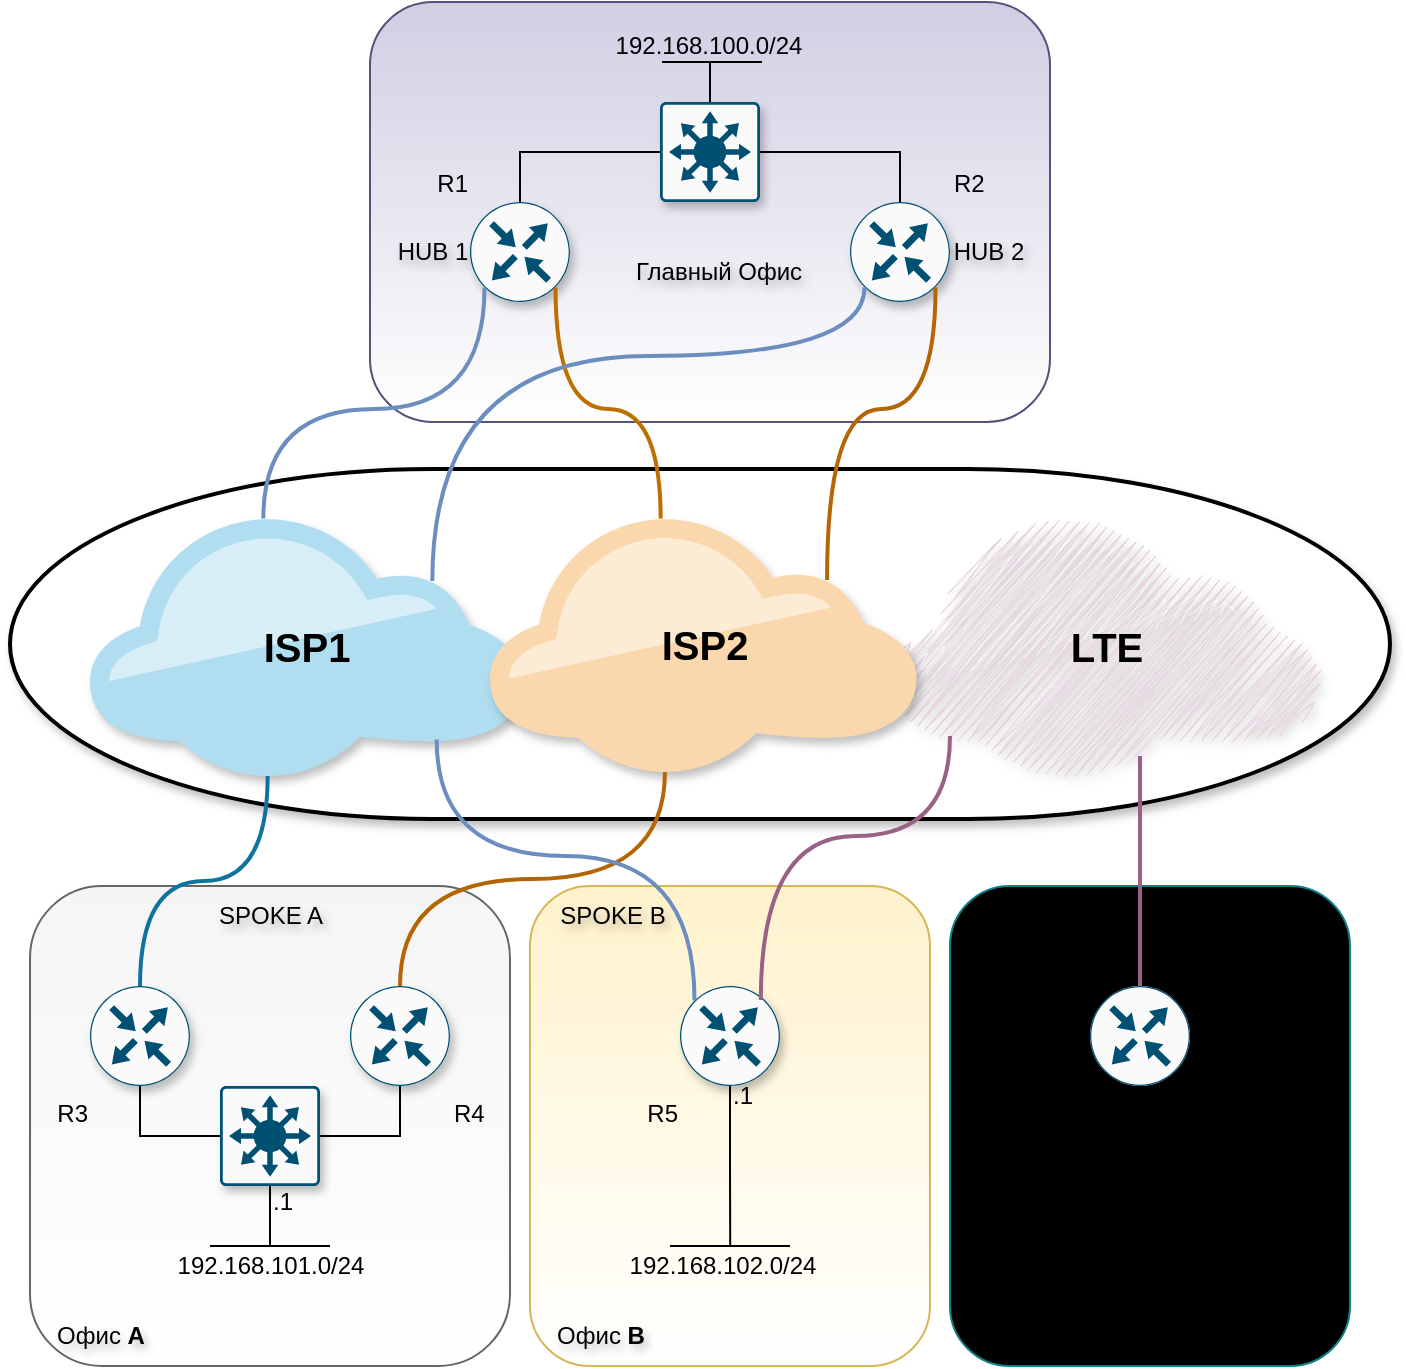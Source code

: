 <mxfile version="28.1.2" pages="6">
  <diagram name="Принципиальная схема" id="m0cGdB6t2xXAyVDH6EKP">
    <mxGraphModel dx="2946" dy="1209" grid="1" gridSize="10" guides="1" tooltips="1" connect="1" arrows="1" fold="1" page="1" pageScale="1" pageWidth="1654" pageHeight="1169" math="0" shadow="0">
      <root>
        <mxCell id="c-CrraQ7G_mF9qJnFcPI-0" />
        <mxCell id="c-CrraQ7G_mF9qJnFcPI-1" value="Линки L2" parent="c-CrraQ7G_mF9qJnFcPI-0" />
        <mxCell id="psptXi8zUsk2Ir4vrO4w-17" value="" style="strokeWidth=2;html=1;shape=mxgraph.flowchart.terminator;whiteSpace=wrap;shadow=1;" parent="c-CrraQ7G_mF9qJnFcPI-1" vertex="1">
          <mxGeometry x="90" y="386.5" width="690" height="175" as="geometry" />
        </mxCell>
        <mxCell id="psptXi8zUsk2Ir4vrO4w-2" value="LTE" style="points=[[0,0.64,0],[0.2,0.15,0],[0.4,0.01,0],[0.79,0.25,0],[1,0.65,0],[0.8,0.86,0],[0.41,1,0],[0.16,0.86,0]];verticalLabelPosition=middle;sketch=1;html=1;verticalAlign=middle;aspect=fixed;align=center;pointerEvents=1;shape=mxgraph.cisco19.cloud2;fillColor=#e6d0de;strokeColor=#996185;labelPosition=center;fontSize=20;fontStyle=1;dashed=1;shadow=1;curveFitting=1;jiggle=2;strokeWidth=1;perimeterSpacing=4;fillStyle=zigzag;gradientColor=#d5739d;" parent="c-CrraQ7G_mF9qJnFcPI-1" vertex="1">
          <mxGeometry x="530" y="410" width="215" height="129" as="geometry" />
        </mxCell>
        <mxCell id="c-CrraQ7G_mF9qJnFcPI-2" value="" style="rounded=1;whiteSpace=wrap;html=1;fillColor=#b0e3e6;strokeColor=#0e8088;gradientColor=light-dark(#FFFFFF,#EDEDED);" parent="c-CrraQ7G_mF9qJnFcPI-1" vertex="1">
          <mxGeometry x="560" y="595" width="200" height="240" as="geometry" />
        </mxCell>
        <mxCell id="c-CrraQ7G_mF9qJnFcPI-3" value="" style="rounded=1;whiteSpace=wrap;html=1;fillColor=#fff2cc;strokeColor=#d6b656;gradientColor=#FFFFFF;" parent="c-CrraQ7G_mF9qJnFcPI-1" vertex="1">
          <mxGeometry x="350" y="595" width="200" height="240" as="geometry" />
        </mxCell>
        <mxCell id="c-CrraQ7G_mF9qJnFcPI-4" value="" style="rounded=1;whiteSpace=wrap;html=1;fillColor=#f5f5f5;fontColor=#333333;strokeColor=#666666;gradientColor=#FFFFFF;" parent="c-CrraQ7G_mF9qJnFcPI-1" vertex="1">
          <mxGeometry x="100" y="595" width="240" height="240" as="geometry" />
        </mxCell>
        <mxCell id="c-CrraQ7G_mF9qJnFcPI-5" value="" style="rounded=1;whiteSpace=wrap;html=1;fillColor=#d0cee2;strokeColor=#56517e;gradientColor=#FFFFFF;" parent="c-CrraQ7G_mF9qJnFcPI-1" vertex="1">
          <mxGeometry x="270" y="153" width="340" height="210" as="geometry" />
        </mxCell>
        <mxCell id="c-CrraQ7G_mF9qJnFcPI-6" value="R1" style="sketch=0;points=[[0.5,0,0],[1,0.5,0],[0.5,1,0],[0,0.5,0],[0.145,0.145,0],[0.856,0.145,0],[0.855,0.856,0],[0.145,0.855,0]];verticalLabelPosition=top;html=1;verticalAlign=bottom;aspect=fixed;align=right;pointerEvents=1;shape=mxgraph.cisco19.rect;prIcon=router;fillColor=#FAFAFA;strokeColor=#005073;labelPosition=left;shadow=1;" parent="c-CrraQ7G_mF9qJnFcPI-1" vertex="1">
          <mxGeometry x="320" y="253" width="50" height="50" as="geometry" />
        </mxCell>
        <mxCell id="c-CrraQ7G_mF9qJnFcPI-7" value="R2" style="sketch=0;points=[[0.5,0,0],[1,0.5,0],[0.5,1,0],[0,0.5,0],[0.145,0.145,0],[0.856,0.145,0],[0.855,0.856,0],[0.145,0.855,0]];verticalLabelPosition=top;html=1;verticalAlign=bottom;aspect=fixed;align=left;pointerEvents=1;shape=mxgraph.cisco19.rect;prIcon=router;fillColor=#FAFAFA;strokeColor=#005073;labelPosition=right;shadow=1;" parent="c-CrraQ7G_mF9qJnFcPI-1" vertex="1">
          <mxGeometry x="510" y="253" width="50" height="50" as="geometry" />
        </mxCell>
        <mxCell id="c-CrraQ7G_mF9qJnFcPI-11" value="R3" style="sketch=0;points=[[0.5,0,0],[1,0.5,0],[0.5,1,0],[0,0.5,0],[0.145,0.145,0],[0.856,0.145,0],[0.855,0.856,0],[0.145,0.855,0]];verticalLabelPosition=bottom;html=1;verticalAlign=top;aspect=fixed;align=right;pointerEvents=1;shape=mxgraph.cisco19.rect;prIcon=router;fillColor=#FAFAFA;strokeColor=#005073;labelPosition=left;shadow=1;" parent="c-CrraQ7G_mF9qJnFcPI-1" vertex="1">
          <mxGeometry x="130" y="645" width="50" height="50" as="geometry" />
        </mxCell>
        <mxCell id="c-CrraQ7G_mF9qJnFcPI-12" value="R4" style="sketch=0;points=[[0.5,0,0],[1,0.5,0],[0.5,1,0],[0,0.5,0],[0.145,0.145,0],[0.856,0.145,0],[0.855,0.856,0],[0.145,0.855,0]];verticalLabelPosition=bottom;html=1;verticalAlign=top;aspect=fixed;align=left;pointerEvents=1;shape=mxgraph.cisco19.rect;prIcon=router;fillColor=#FAFAFA;strokeColor=#005073;labelPosition=right;shadow=1;" parent="c-CrraQ7G_mF9qJnFcPI-1" vertex="1">
          <mxGeometry x="260" y="645" width="50" height="50" as="geometry" />
        </mxCell>
        <mxCell id="c-CrraQ7G_mF9qJnFcPI-13" style="edgeStyle=orthogonalEdgeStyle;rounded=0;orthogonalLoop=1;jettySize=auto;html=1;exitX=0.5;exitY=1;exitDx=0;exitDy=0;exitPerimeter=0;endArrow=none;endFill=0;" parent="c-CrraQ7G_mF9qJnFcPI-1" source="c-CrraQ7G_mF9qJnFcPI-14" edge="1">
          <mxGeometry relative="1" as="geometry">
            <mxPoint x="450.111" y="775" as="targetPoint" />
          </mxGeometry>
        </mxCell>
        <mxCell id="c-CrraQ7G_mF9qJnFcPI-14" value="R5" style="sketch=0;points=[[0.5,0,0],[1,0.5,0],[0.5,1,0],[0,0.5,0],[0.145,0.145,0],[0.856,0.145,0],[0.855,0.856,0],[0.145,0.855,0]];verticalLabelPosition=bottom;html=1;verticalAlign=top;aspect=fixed;align=right;pointerEvents=1;shape=mxgraph.cisco19.rect;prIcon=router;fillColor=#FAFAFA;strokeColor=#005073;labelPosition=left;shadow=1;" parent="c-CrraQ7G_mF9qJnFcPI-1" vertex="1">
          <mxGeometry x="425" y="645" width="50" height="50" as="geometry" />
        </mxCell>
        <mxCell id="c-CrraQ7G_mF9qJnFcPI-15" style="edgeStyle=orthogonalEdgeStyle;rounded=0;orthogonalLoop=1;jettySize=auto;html=1;exitX=0.5;exitY=1;exitDx=0;exitDy=0;exitPerimeter=0;endArrow=none;endFill=0;" parent="c-CrraQ7G_mF9qJnFcPI-1" source="c-CrraQ7G_mF9qJnFcPI-16" edge="1">
          <mxGeometry relative="1" as="geometry">
            <mxPoint x="655.111" y="775" as="targetPoint" />
          </mxGeometry>
        </mxCell>
        <mxCell id="psptXi8zUsk2Ir4vrO4w-12" style="edgeStyle=orthogonalEdgeStyle;rounded=0;orthogonalLoop=1;jettySize=auto;html=1;strokeWidth=2;endArrow=none;endFill=0;fillColor=#e6d0de;gradientColor=#d5739d;strokeColor=#996185;" parent="c-CrraQ7G_mF9qJnFcPI-1" source="c-CrraQ7G_mF9qJnFcPI-16" edge="1">
          <mxGeometry relative="1" as="geometry">
            <mxPoint x="655" y="530" as="targetPoint" />
          </mxGeometry>
        </mxCell>
        <mxCell id="c-CrraQ7G_mF9qJnFcPI-16" value="R6" style="sketch=0;points=[[0.5,0,0],[1,0.5,0],[0.5,1,0],[0,0.5,0],[0.145,0.145,0],[0.856,0.145,0],[0.855,0.856,0],[0.145,0.855,0]];verticalLabelPosition=bottom;html=1;verticalAlign=top;aspect=fixed;align=right;pointerEvents=1;shape=mxgraph.cisco19.rect;prIcon=router;fillColor=#FAFAFA;strokeColor=#005073;labelPosition=left;shadow=1;" parent="c-CrraQ7G_mF9qJnFcPI-1" vertex="1">
          <mxGeometry x="630" y="645" width="50" height="50" as="geometry" />
        </mxCell>
        <mxCell id="c-CrraQ7G_mF9qJnFcPI-39" value="" style="sketch=0;points=[[0.015,0.015,0],[0.985,0.015,0],[0.985,0.985,0],[0.015,0.985,0],[0.25,0,0],[0.5,0,0],[0.75,0,0],[1,0.25,0],[1,0.5,0],[1,0.75,0],[0.75,1,0],[0.5,1,0],[0.25,1,0],[0,0.75,0],[0,0.5,0],[0,0.25,0]];verticalLabelPosition=bottom;html=1;verticalAlign=top;aspect=fixed;align=center;pointerEvents=1;shape=mxgraph.cisco19.rect;prIcon=l3_switch;fillColor=#FAFAFA;strokeColor=#005073;shadow=1;" parent="c-CrraQ7G_mF9qJnFcPI-1" vertex="1">
          <mxGeometry x="415" y="203" width="50" height="50" as="geometry" />
        </mxCell>
        <mxCell id="c-CrraQ7G_mF9qJnFcPI-40" style="edgeStyle=orthogonalEdgeStyle;rounded=0;orthogonalLoop=1;jettySize=auto;html=1;exitX=0.5;exitY=0;exitDx=0;exitDy=0;exitPerimeter=0;entryX=0;entryY=0.5;entryDx=0;entryDy=0;entryPerimeter=0;endArrow=none;endFill=0;" parent="c-CrraQ7G_mF9qJnFcPI-1" source="c-CrraQ7G_mF9qJnFcPI-6" target="c-CrraQ7G_mF9qJnFcPI-39" edge="1">
          <mxGeometry relative="1" as="geometry" />
        </mxCell>
        <mxCell id="c-CrraQ7G_mF9qJnFcPI-41" style="edgeStyle=orthogonalEdgeStyle;rounded=0;orthogonalLoop=1;jettySize=auto;html=1;exitX=0.5;exitY=0;exitDx=0;exitDy=0;exitPerimeter=0;entryX=1;entryY=0.5;entryDx=0;entryDy=0;entryPerimeter=0;endArrow=none;endFill=0;" parent="c-CrraQ7G_mF9qJnFcPI-1" source="c-CrraQ7G_mF9qJnFcPI-7" target="c-CrraQ7G_mF9qJnFcPI-39" edge="1">
          <mxGeometry relative="1" as="geometry" />
        </mxCell>
        <mxCell id="c-CrraQ7G_mF9qJnFcPI-42" style="edgeStyle=orthogonalEdgeStyle;rounded=0;orthogonalLoop=1;jettySize=auto;html=1;exitX=0.5;exitY=1;exitDx=0;exitDy=0;exitPerimeter=0;endArrow=none;endFill=0;" parent="c-CrraQ7G_mF9qJnFcPI-1" source="c-CrraQ7G_mF9qJnFcPI-43" edge="1">
          <mxGeometry relative="1" as="geometry">
            <mxPoint x="220" y="775" as="targetPoint" />
          </mxGeometry>
        </mxCell>
        <mxCell id="c-CrraQ7G_mF9qJnFcPI-43" value="" style="sketch=0;points=[[0.015,0.015,0],[0.985,0.015,0],[0.985,0.985,0],[0.015,0.985,0],[0.25,0,0],[0.5,0,0],[0.75,0,0],[1,0.25,0],[1,0.5,0],[1,0.75,0],[0.75,1,0],[0.5,1,0],[0.25,1,0],[0,0.75,0],[0,0.5,0],[0,0.25,0]];verticalLabelPosition=bottom;html=1;verticalAlign=top;aspect=fixed;align=center;pointerEvents=1;shape=mxgraph.cisco19.rect;prIcon=l3_switch;fillColor=#FAFAFA;strokeColor=#005073;shadow=1;" parent="c-CrraQ7G_mF9qJnFcPI-1" vertex="1">
          <mxGeometry x="195" y="695" width="50" height="50" as="geometry" />
        </mxCell>
        <mxCell id="c-CrraQ7G_mF9qJnFcPI-44" style="edgeStyle=orthogonalEdgeStyle;rounded=0;orthogonalLoop=1;jettySize=auto;html=1;exitX=0.5;exitY=1;exitDx=0;exitDy=0;exitPerimeter=0;entryX=0;entryY=0.5;entryDx=0;entryDy=0;entryPerimeter=0;endArrow=none;endFill=0;" parent="c-CrraQ7G_mF9qJnFcPI-1" source="c-CrraQ7G_mF9qJnFcPI-11" target="c-CrraQ7G_mF9qJnFcPI-43" edge="1">
          <mxGeometry relative="1" as="geometry" />
        </mxCell>
        <mxCell id="c-CrraQ7G_mF9qJnFcPI-45" style="edgeStyle=orthogonalEdgeStyle;rounded=0;orthogonalLoop=1;jettySize=auto;html=1;exitX=0.5;exitY=1;exitDx=0;exitDy=0;exitPerimeter=0;entryX=1;entryY=0.5;entryDx=0;entryDy=0;entryPerimeter=0;endArrow=none;endFill=0;" parent="c-CrraQ7G_mF9qJnFcPI-1" source="c-CrraQ7G_mF9qJnFcPI-12" target="c-CrraQ7G_mF9qJnFcPI-43" edge="1">
          <mxGeometry relative="1" as="geometry" />
        </mxCell>
        <mxCell id="c-CrraQ7G_mF9qJnFcPI-46" value="&lt;font style=&quot;color: light-dark(rgb(0, 0, 0), rgb(255, 255, 255));&quot;&gt;HUB 1&lt;/font&gt;" style="text;html=1;align=center;verticalAlign=middle;resizable=0;points=[];autosize=1;strokeColor=none;fillColor=none;textShadow=1;" parent="c-CrraQ7G_mF9qJnFcPI-1" vertex="1">
          <mxGeometry x="271" y="263" width="60" height="30" as="geometry" />
        </mxCell>
        <mxCell id="c-CrraQ7G_mF9qJnFcPI-47" value="&lt;font style=&quot;color: light-dark(rgb(0, 0, 0), rgb(255, 255, 255));&quot;&gt;HUB 2&lt;/font&gt;" style="text;html=1;align=center;verticalAlign=middle;resizable=0;points=[];autosize=1;strokeColor=none;fillColor=none;textShadow=1;" parent="c-CrraQ7G_mF9qJnFcPI-1" vertex="1">
          <mxGeometry x="549" y="263" width="60" height="30" as="geometry" />
        </mxCell>
        <mxCell id="c-CrraQ7G_mF9qJnFcPI-48" value="SPOKE A" style="text;html=1;align=center;verticalAlign=middle;resizable=0;points=[];autosize=1;strokeColor=none;fillColor=none;textShadow=1;" parent="c-CrraQ7G_mF9qJnFcPI-1" vertex="1">
          <mxGeometry x="180" y="595" width="80" height="30" as="geometry" />
        </mxCell>
        <mxCell id="c-CrraQ7G_mF9qJnFcPI-49" value="SPOKE B" style="text;html=1;align=center;verticalAlign=middle;resizable=0;points=[];autosize=1;strokeColor=none;fillColor=none;textShadow=1;" parent="c-CrraQ7G_mF9qJnFcPI-1" vertex="1">
          <mxGeometry x="351" y="595" width="80" height="30" as="geometry" />
        </mxCell>
        <mxCell id="c-CrraQ7G_mF9qJnFcPI-51" value="Главный Офис" style="text;html=1;align=center;verticalAlign=middle;resizable=0;points=[];autosize=1;strokeColor=none;fillColor=none;labelBorderColor=none;textShadow=1;" parent="c-CrraQ7G_mF9qJnFcPI-1" vertex="1">
          <mxGeometry x="389" y="273" width="110" height="30" as="geometry" />
        </mxCell>
        <mxCell id="c-CrraQ7G_mF9qJnFcPI-52" value="Офис &lt;b&gt;А&lt;/b&gt;" style="text;html=1;align=center;verticalAlign=middle;resizable=0;points=[];autosize=1;strokeColor=none;fillColor=none;textShadow=1;" parent="c-CrraQ7G_mF9qJnFcPI-1" vertex="1">
          <mxGeometry x="100" y="805" width="70" height="30" as="geometry" />
        </mxCell>
        <mxCell id="c-CrraQ7G_mF9qJnFcPI-53" value="Офис &lt;b&gt;B&lt;/b&gt;" style="text;html=1;align=center;verticalAlign=middle;resizable=0;points=[];autosize=1;strokeColor=none;fillColor=none;textShadow=1;" parent="c-CrraQ7G_mF9qJnFcPI-1" vertex="1">
          <mxGeometry x="350" y="805" width="70" height="30" as="geometry" />
        </mxCell>
        <mxCell id="c-CrraQ7G_mF9qJnFcPI-60" value="Офис &lt;b&gt;C&lt;/b&gt;" style="text;html=1;align=center;verticalAlign=middle;resizable=0;points=[];autosize=1;strokeColor=none;fillColor=none;textShadow=1;" parent="c-CrraQ7G_mF9qJnFcPI-1" vertex="1">
          <mxGeometry x="560" y="805" width="70" height="30" as="geometry" />
        </mxCell>
        <mxCell id="c-CrraQ7G_mF9qJnFcPI-61" value="" style="endArrow=none;html=1;rounded=0;" parent="c-CrraQ7G_mF9qJnFcPI-1" edge="1">
          <mxGeometry width="50" height="50" relative="1" as="geometry">
            <mxPoint x="416" y="183" as="sourcePoint" />
            <mxPoint x="466" y="183" as="targetPoint" />
            <Array as="points">
              <mxPoint x="440" y="183" />
            </Array>
          </mxGeometry>
        </mxCell>
        <mxCell id="c-CrraQ7G_mF9qJnFcPI-62" value="" style="endArrow=none;html=1;rounded=0;exitX=0.5;exitY=0;exitDx=0;exitDy=0;exitPerimeter=0;" parent="c-CrraQ7G_mF9qJnFcPI-1" source="c-CrraQ7G_mF9qJnFcPI-39" edge="1">
          <mxGeometry width="50" height="50" relative="1" as="geometry">
            <mxPoint x="320" y="233" as="sourcePoint" />
            <mxPoint x="440" y="183" as="targetPoint" />
          </mxGeometry>
        </mxCell>
        <mxCell id="c-CrraQ7G_mF9qJnFcPI-63" value="192.168.100.0/24" style="text;html=1;align=center;verticalAlign=middle;resizable=0;points=[];autosize=1;strokeColor=none;fillColor=none;" parent="c-CrraQ7G_mF9qJnFcPI-1" vertex="1">
          <mxGeometry x="379" y="160" width="120" height="30" as="geometry" />
        </mxCell>
        <mxCell id="c-CrraQ7G_mF9qJnFcPI-64" value="" style="html=1;rounded=0;endArrow=none;endFill=0;" parent="c-CrraQ7G_mF9qJnFcPI-1" edge="1">
          <mxGeometry width="100" relative="1" as="geometry">
            <mxPoint x="190" y="775" as="sourcePoint" />
            <mxPoint x="250" y="775" as="targetPoint" />
            <Array as="points">
              <mxPoint x="220" y="775" />
            </Array>
          </mxGeometry>
        </mxCell>
        <mxCell id="c-CrraQ7G_mF9qJnFcPI-65" value="192.168.101.0/24" style="text;html=1;align=center;verticalAlign=middle;resizable=0;points=[];autosize=1;strokeColor=none;fillColor=none;" parent="c-CrraQ7G_mF9qJnFcPI-1" vertex="1">
          <mxGeometry x="160" y="770" width="120" height="30" as="geometry" />
        </mxCell>
        <mxCell id="c-CrraQ7G_mF9qJnFcPI-66" value="" style="html=1;rounded=0;endArrow=none;endFill=0;" parent="c-CrraQ7G_mF9qJnFcPI-1" edge="1">
          <mxGeometry width="100" relative="1" as="geometry">
            <mxPoint x="420" y="775" as="sourcePoint" />
            <mxPoint x="480" y="775" as="targetPoint" />
            <Array as="points">
              <mxPoint x="450" y="775" />
            </Array>
          </mxGeometry>
        </mxCell>
        <mxCell id="c-CrraQ7G_mF9qJnFcPI-67" value="" style="html=1;rounded=0;endArrow=none;endFill=0;" parent="c-CrraQ7G_mF9qJnFcPI-1" edge="1">
          <mxGeometry width="100" relative="1" as="geometry">
            <mxPoint x="625" y="775" as="sourcePoint" />
            <mxPoint x="685" y="775" as="targetPoint" />
            <Array as="points">
              <mxPoint x="655" y="775" />
            </Array>
          </mxGeometry>
        </mxCell>
        <mxCell id="c-CrraQ7G_mF9qJnFcPI-68" value="192.168.102.0/24" style="text;html=1;align=center;verticalAlign=middle;resizable=0;points=[];autosize=1;strokeColor=none;fillColor=none;" parent="c-CrraQ7G_mF9qJnFcPI-1" vertex="1">
          <mxGeometry x="386" y="770" width="120" height="30" as="geometry" />
        </mxCell>
        <mxCell id="c-CrraQ7G_mF9qJnFcPI-69" value="192.168.103.0/24" style="text;html=1;align=center;verticalAlign=middle;resizable=0;points=[];autosize=1;strokeColor=none;fillColor=none;" parent="c-CrraQ7G_mF9qJnFcPI-1" vertex="1">
          <mxGeometry x="595" y="770" width="120" height="30" as="geometry" />
        </mxCell>
        <mxCell id="c-CrraQ7G_mF9qJnFcPI-70" value=".1" style="text;html=1;align=center;verticalAlign=middle;resizable=0;points=[];autosize=1;strokeColor=none;fillColor=none;" parent="c-CrraQ7G_mF9qJnFcPI-1" vertex="1">
          <mxGeometry x="646" y="685" width="30" height="30" as="geometry" />
        </mxCell>
        <mxCell id="c-CrraQ7G_mF9qJnFcPI-71" value=".1" style="text;html=1;align=center;verticalAlign=middle;resizable=0;points=[];autosize=1;strokeColor=none;fillColor=none;" parent="c-CrraQ7G_mF9qJnFcPI-1" vertex="1">
          <mxGeometry x="441" y="685" width="30" height="30" as="geometry" />
        </mxCell>
        <mxCell id="c-CrraQ7G_mF9qJnFcPI-75" value=".1" style="text;html=1;align=center;verticalAlign=middle;resizable=0;points=[];autosize=1;strokeColor=none;fillColor=none;" parent="c-CrraQ7G_mF9qJnFcPI-1" vertex="1">
          <mxGeometry x="211" y="738" width="30" height="30" as="geometry" />
        </mxCell>
        <mxCell id="psptXi8zUsk2Ir4vrO4w-0" value="ISP1" style="points=[[0,0.64,0],[0.2,0.15,0],[0.4,0.01,0],[0.79,0.25,0],[1,0.65,0],[0.8,0.86,0],[0.41,1,0],[0.16,0.86,0]];verticalLabelPosition=middle;html=1;verticalAlign=middle;aspect=fixed;align=center;pointerEvents=1;shape=mxgraph.cisco19.cloud2;fillColor=#b1ddf0;strokeColor=#10739e;labelPosition=center;fontStyle=1;fontSize=20;shadow=1;" parent="c-CrraQ7G_mF9qJnFcPI-1" vertex="1">
          <mxGeometry x="130" y="410" width="216.67" height="130" as="geometry" />
        </mxCell>
        <mxCell id="psptXi8zUsk2Ir4vrO4w-1" value="ISP2" style="points=[[0,0.64,0],[0.2,0.15,0],[0.4,0.01,0],[0.79,0.25,0],[1,0.65,0],[0.8,0.86,0],[0.41,1,0],[0.16,0.86,0]];verticalLabelPosition=middle;sketch=0;html=1;verticalAlign=middle;aspect=fixed;align=center;pointerEvents=1;shape=mxgraph.cisco19.cloud2;fillColor=#fad7ac;strokeColor=#b46504;labelPosition=center;fontSize=20;fontStyle=1;shadow=1;" parent="c-CrraQ7G_mF9qJnFcPI-1" vertex="1">
          <mxGeometry x="330" y="410" width="213.33" height="128" as="geometry" />
        </mxCell>
        <mxCell id="psptXi8zUsk2Ir4vrO4w-3" style="rounded=0;orthogonalLoop=1;jettySize=auto;html=1;exitX=0.145;exitY=0.855;exitDx=0;exitDy=0;exitPerimeter=0;entryX=0.4;entryY=0.01;entryDx=0;entryDy=0;entryPerimeter=0;elbow=vertical;endArrow=none;endFill=0;fillColor=#dae8fc;strokeColor=#6c8ebf;strokeWidth=2;edgeStyle=orthogonalEdgeStyle;curved=1;" parent="c-CrraQ7G_mF9qJnFcPI-1" source="c-CrraQ7G_mF9qJnFcPI-6" target="psptXi8zUsk2Ir4vrO4w-0" edge="1">
          <mxGeometry relative="1" as="geometry" />
        </mxCell>
        <mxCell id="psptXi8zUsk2Ir4vrO4w-7" style="rounded=0;orthogonalLoop=1;jettySize=auto;html=1;exitX=0.5;exitY=0;exitDx=0;exitDy=0;exitPerimeter=0;entryX=0.41;entryY=1;entryDx=0;entryDy=0;entryPerimeter=0;endArrow=none;endFill=0;fillColor=#b1ddf0;strokeColor=#10739e;strokeWidth=2;edgeStyle=orthogonalEdgeStyle;curved=1;" parent="c-CrraQ7G_mF9qJnFcPI-1" source="c-CrraQ7G_mF9qJnFcPI-11" target="psptXi8zUsk2Ir4vrO4w-0" edge="1">
          <mxGeometry relative="1" as="geometry" />
        </mxCell>
        <mxCell id="psptXi8zUsk2Ir4vrO4w-8" style="rounded=0;orthogonalLoop=1;jettySize=auto;html=1;exitX=0.41;exitY=1;exitDx=0;exitDy=0;exitPerimeter=0;entryX=0.5;entryY=0;entryDx=0;entryDy=0;entryPerimeter=0;fillColor=#fad7ac;strokeColor=#b46504;endArrow=none;endFill=0;strokeWidth=2;edgeStyle=orthogonalEdgeStyle;curved=1;" parent="c-CrraQ7G_mF9qJnFcPI-1" source="psptXi8zUsk2Ir4vrO4w-1" target="c-CrraQ7G_mF9qJnFcPI-12" edge="1">
          <mxGeometry relative="1" as="geometry" />
        </mxCell>
        <mxCell id="psptXi8zUsk2Ir4vrO4w-10" style="rounded=0;orthogonalLoop=1;jettySize=auto;html=1;entryX=0.808;entryY=0.14;entryDx=0;entryDy=0;entryPerimeter=0;fillColor=#e6d0de;strokeColor=#996185;endArrow=none;endFill=0;strokeWidth=2;gradientColor=#d5739d;edgeStyle=orthogonalEdgeStyle;curved=1;" parent="c-CrraQ7G_mF9qJnFcPI-1" target="c-CrraQ7G_mF9qJnFcPI-14" edge="1">
          <mxGeometry relative="1" as="geometry">
            <mxPoint x="560" y="520" as="sourcePoint" />
            <mxPoint x="465.005" y="652.25" as="targetPoint" />
            <Array as="points">
              <mxPoint x="560" y="570" />
              <mxPoint x="465" y="570" />
            </Array>
          </mxGeometry>
        </mxCell>
        <mxCell id="psptXi8zUsk2Ir4vrO4w-11" style="rounded=0;orthogonalLoop=1;jettySize=auto;html=1;exitX=0.855;exitY=0.856;exitDx=0;exitDy=0;exitPerimeter=0;entryX=0.79;entryY=0.25;entryDx=0;entryDy=0;entryPerimeter=0;endArrow=none;endFill=0;fillColor=#fad7ac;strokeColor=#b46504;strokeWidth=2;edgeStyle=orthogonalEdgeStyle;curved=1;" parent="c-CrraQ7G_mF9qJnFcPI-1" source="c-CrraQ7G_mF9qJnFcPI-7" target="psptXi8zUsk2Ir4vrO4w-1" edge="1">
          <mxGeometry relative="1" as="geometry">
            <mxPoint x="535" y="303" as="sourcePoint" />
            <mxPoint x="433" y="411" as="targetPoint" />
          </mxGeometry>
        </mxCell>
        <mxCell id="psptXi8zUsk2Ir4vrO4w-18" style="rounded=0;orthogonalLoop=1;jettySize=auto;html=1;exitX=0.145;exitY=0.145;exitDx=0;exitDy=0;exitPerimeter=0;entryX=0.8;entryY=0.86;entryDx=0;entryDy=0;entryPerimeter=0;endArrow=none;endFill=0;strokeWidth=2;fillColor=#dae8fc;strokeColor=#6c8ebf;edgeStyle=orthogonalEdgeStyle;curved=1;" parent="c-CrraQ7G_mF9qJnFcPI-1" source="c-CrraQ7G_mF9qJnFcPI-14" target="psptXi8zUsk2Ir4vrO4w-0" edge="1">
          <mxGeometry relative="1" as="geometry">
            <Array as="points">
              <mxPoint x="432" y="580" />
              <mxPoint x="303" y="580" />
            </Array>
          </mxGeometry>
        </mxCell>
        <mxCell id="8pK7UKAaBPpEfHS6AL2f-1" style="edgeStyle=orthogonalEdgeStyle;rounded=0;orthogonalLoop=1;jettySize=auto;html=1;exitX=0.855;exitY=0.856;exitDx=0;exitDy=0;exitPerimeter=0;entryX=0.4;entryY=0.01;entryDx=0;entryDy=0;entryPerimeter=0;curved=1;fillColor=#f0a30a;strokeColor=#BD7000;endArrow=none;endFill=0;strokeWidth=2;" parent="c-CrraQ7G_mF9qJnFcPI-1" source="c-CrraQ7G_mF9qJnFcPI-6" target="psptXi8zUsk2Ir4vrO4w-1" edge="1">
          <mxGeometry relative="1" as="geometry" />
        </mxCell>
        <mxCell id="8pK7UKAaBPpEfHS6AL2f-3" style="edgeStyle=orthogonalEdgeStyle;rounded=0;orthogonalLoop=1;jettySize=auto;html=1;exitX=0.145;exitY=0.855;exitDx=0;exitDy=0;exitPerimeter=0;entryX=0.79;entryY=0.25;entryDx=0;entryDy=0;entryPerimeter=0;curved=1;endArrow=none;endFill=0;fillColor=#dae8fc;strokeColor=#6c8ebf;strokeWidth=2;" parent="c-CrraQ7G_mF9qJnFcPI-1" source="c-CrraQ7G_mF9qJnFcPI-7" target="psptXi8zUsk2Ir4vrO4w-0" edge="1">
          <mxGeometry relative="1" as="geometry">
            <Array as="points">
              <mxPoint x="517" y="330" />
              <mxPoint x="301" y="330" />
            </Array>
          </mxGeometry>
        </mxCell>
        <mxCell id="_MIQDyRo7ioaj4Zg2YEm-0" value="SPOKE C" style="text;html=1;align=center;verticalAlign=middle;resizable=0;points=[];autosize=1;strokeColor=none;fillColor=none;textShadow=1;" parent="c-CrraQ7G_mF9qJnFcPI-1" vertex="1">
          <mxGeometry x="555" y="595" width="80" height="30" as="geometry" />
        </mxCell>
        <mxCell id="c-CrraQ7G_mF9qJnFcPI-76" value="Роутеры" parent="c-CrraQ7G_mF9qJnFcPI-0" />
        <mxCell id="c-CrraQ7G_mF9qJnFcPI-77" value="Подложка" parent="c-CrraQ7G_mF9qJnFcPI-0" />
        <mxCell id="c-CrraQ7G_mF9qJnFcPI-78" parent="c-CrraQ7G_mF9qJnFcPI-0" />
      </root>
    </mxGraphModel>
  </diagram>
  <diagram name="Тунельная схема" id="rh9z6bEPWZcb8ubDVuX_">
    <mxGraphModel dx="2032" dy="834" grid="1" gridSize="10" guides="1" tooltips="1" connect="1" arrows="1" fold="1" page="1" pageScale="1" pageWidth="1654" pageHeight="1169" math="0" shadow="0">
      <root>
        <mxCell id="0" />
        <mxCell id="NWQCB7XVIyxz03IO3I5I-4" value="Линки L2" parent="0" />
        <mxCell id="YJhRJJJ4h0J5pEI3tcmV-65" value="" style="rounded=1;whiteSpace=wrap;html=1;fillColor=#b0e3e6;strokeColor=#0e8088;gradientColor=light-dark(#FFFFFF,#EDEDED);" parent="NWQCB7XVIyxz03IO3I5I-4" vertex="1">
          <mxGeometry x="560" y="533" width="200" height="240" as="geometry" />
        </mxCell>
        <mxCell id="YJhRJJJ4h0J5pEI3tcmV-63" value="" style="rounded=1;whiteSpace=wrap;html=1;fillColor=#fff2cc;strokeColor=#d6b656;gradientColor=#FFFFFF;" parent="NWQCB7XVIyxz03IO3I5I-4" vertex="1">
          <mxGeometry x="350" y="533" width="200" height="240" as="geometry" />
        </mxCell>
        <mxCell id="YJhRJJJ4h0J5pEI3tcmV-59" value="" style="rounded=1;whiteSpace=wrap;html=1;fillColor=#f5f5f5;fontColor=#333333;strokeColor=#666666;gradientColor=#FFFFFF;" parent="NWQCB7XVIyxz03IO3I5I-4" vertex="1">
          <mxGeometry x="100" y="533" width="240" height="240" as="geometry" />
        </mxCell>
        <mxCell id="YJhRJJJ4h0J5pEI3tcmV-52" value="" style="rounded=1;whiteSpace=wrap;html=1;fillColor=#d0cee2;strokeColor=#56517e;gradientColor=#FFFFFF;" parent="NWQCB7XVIyxz03IO3I5I-4" vertex="1">
          <mxGeometry x="270" y="153" width="340" height="210" as="geometry" />
        </mxCell>
        <mxCell id="YJhRJJJ4h0J5pEI3tcmV-3" value="R1" style="sketch=0;points=[[0.5,0,0],[1,0.5,0],[0.5,1,0],[0,0.5,0],[0.145,0.145,0],[0.856,0.145,0],[0.855,0.856,0],[0.145,0.855,0]];verticalLabelPosition=top;html=1;verticalAlign=bottom;aspect=fixed;align=right;pointerEvents=1;shape=mxgraph.cisco19.rect;prIcon=router;fillColor=#FAFAFA;strokeColor=#005073;labelPosition=left;shadow=1;" parent="NWQCB7XVIyxz03IO3I5I-4" vertex="1">
          <mxGeometry x="320" y="253" width="50" height="50" as="geometry" />
        </mxCell>
        <mxCell id="YJhRJJJ4h0J5pEI3tcmV-4" value="R2" style="sketch=0;points=[[0.5,0,0],[1,0.5,0],[0.5,1,0],[0,0.5,0],[0.145,0.145,0],[0.856,0.145,0],[0.855,0.856,0],[0.145,0.855,0]];verticalLabelPosition=top;html=1;verticalAlign=bottom;aspect=fixed;align=left;pointerEvents=1;shape=mxgraph.cisco19.rect;prIcon=router;fillColor=#FAFAFA;strokeColor=#005073;labelPosition=right;shadow=1;" parent="NWQCB7XVIyxz03IO3I5I-4" vertex="1">
          <mxGeometry x="510" y="253" width="50" height="50" as="geometry" />
        </mxCell>
        <mxCell id="YJhRJJJ4h0J5pEI3tcmV-10" value="172.16.0.0/24" style="html=1;fillColor=#f8cecc;strokeColor=#b85450;gradientDirection=north;strokeWidth=2;shape=mxgraph.networks.bus;gradientDirection=north;perimeter=backbonePerimeter;backboneSize=20;spacingLeft=120;shadow=1;" parent="NWQCB7XVIyxz03IO3I5I-4" vertex="1">
          <mxGeometry x="70" y="420" width="620" height="20" as="geometry" />
        </mxCell>
        <mxCell id="YJhRJJJ4h0J5pEI3tcmV-21" value="172.16.1.0/24" style="fillColor=#dae8fc;strokeColor=#6c8ebf;gradientDirection=north;strokeWidth=2;shape=mxgraph.networks.bus;gradientDirection=north;perimeter=backbonePerimeter;backboneSize=20;allowArrows=1;fillOpacity=100;labelPosition=center;verticalLabelPosition=middle;align=center;verticalAlign=middle;html=1;convertToSvg=1;horizontal=1;fontStyle=0;spacingLeft=120;shadow=1;" parent="NWQCB7XVIyxz03IO3I5I-4" vertex="1">
          <mxGeometry x="110" y="470" width="620" height="20" as="geometry" />
        </mxCell>
        <mxCell id="YJhRJJJ4h0J5pEI3tcmV-103" value="" style="edgeStyle=orthogonalEdgeStyle;rounded=0;orthogonalLoop=1;jettySize=auto;html=1;" parent="NWQCB7XVIyxz03IO3I5I-4" source="YJhRJJJ4h0J5pEI3tcmV-22" target="YJhRJJJ4h0J5pEI3tcmV-71" edge="1">
          <mxGeometry relative="1" as="geometry" />
        </mxCell>
        <mxCell id="YJhRJJJ4h0J5pEI3tcmV-22" value="R3" style="sketch=0;points=[[0.5,0,0],[1,0.5,0],[0.5,1,0],[0,0.5,0],[0.145,0.145,0],[0.856,0.145,0],[0.855,0.856,0],[0.145,0.855,0]];verticalLabelPosition=bottom;html=1;verticalAlign=top;aspect=fixed;align=right;pointerEvents=1;shape=mxgraph.cisco19.rect;prIcon=router;fillColor=#FAFAFA;strokeColor=#005073;labelPosition=left;shadow=1;" parent="NWQCB7XVIyxz03IO3I5I-4" vertex="1">
          <mxGeometry x="130" y="583" width="50" height="50" as="geometry" />
        </mxCell>
        <mxCell id="YJhRJJJ4h0J5pEI3tcmV-23" value="R4" style="sketch=0;points=[[0.5,0,0],[1,0.5,0],[0.5,1,0],[0,0.5,0],[0.145,0.145,0],[0.856,0.145,0],[0.855,0.856,0],[0.145,0.855,0]];verticalLabelPosition=bottom;html=1;verticalAlign=top;aspect=fixed;align=left;pointerEvents=1;shape=mxgraph.cisco19.rect;prIcon=router;fillColor=#FAFAFA;strokeColor=#005073;labelPosition=right;shadow=1;" parent="NWQCB7XVIyxz03IO3I5I-4" vertex="1">
          <mxGeometry x="260" y="583" width="50" height="50" as="geometry" />
        </mxCell>
        <mxCell id="YJhRJJJ4h0J5pEI3tcmV-92" style="edgeStyle=orthogonalEdgeStyle;rounded=0;orthogonalLoop=1;jettySize=auto;html=1;exitX=0.5;exitY=1;exitDx=0;exitDy=0;exitPerimeter=0;endArrow=none;endFill=0;" parent="NWQCB7XVIyxz03IO3I5I-4" source="YJhRJJJ4h0J5pEI3tcmV-24" edge="1">
          <mxGeometry relative="1" as="geometry">
            <mxPoint x="450.111" y="713" as="targetPoint" />
          </mxGeometry>
        </mxCell>
        <mxCell id="YJhRJJJ4h0J5pEI3tcmV-24" value="R5" style="sketch=0;points=[[0.5,0,0],[1,0.5,0],[0.5,1,0],[0,0.5,0],[0.145,0.145,0],[0.856,0.145,0],[0.855,0.856,0],[0.145,0.855,0]];verticalLabelPosition=bottom;html=1;verticalAlign=top;aspect=fixed;align=right;pointerEvents=1;shape=mxgraph.cisco19.rect;prIcon=router;fillColor=#FAFAFA;strokeColor=#005073;labelPosition=left;shadow=1;" parent="NWQCB7XVIyxz03IO3I5I-4" vertex="1">
          <mxGeometry x="425" y="583" width="50" height="50" as="geometry" />
        </mxCell>
        <mxCell id="YJhRJJJ4h0J5pEI3tcmV-94" style="edgeStyle=orthogonalEdgeStyle;rounded=0;orthogonalLoop=1;jettySize=auto;html=1;exitX=0.5;exitY=1;exitDx=0;exitDy=0;exitPerimeter=0;endArrow=none;endFill=0;" parent="NWQCB7XVIyxz03IO3I5I-4" source="YJhRJJJ4h0J5pEI3tcmV-25" edge="1">
          <mxGeometry relative="1" as="geometry">
            <mxPoint x="655.111" y="713" as="targetPoint" />
          </mxGeometry>
        </mxCell>
        <mxCell id="YJhRJJJ4h0J5pEI3tcmV-25" value="R6" style="sketch=0;points=[[0.5,0,0],[1,0.5,0],[0.5,1,0],[0,0.5,0],[0.145,0.145,0],[0.856,0.145,0],[0.855,0.856,0],[0.145,0.855,0]];verticalLabelPosition=bottom;html=1;verticalAlign=top;aspect=fixed;align=right;pointerEvents=1;shape=mxgraph.cisco19.rect;prIcon=router;fillColor=#FAFAFA;strokeColor=#005073;labelPosition=left;shadow=1;" parent="NWQCB7XVIyxz03IO3I5I-4" vertex="1">
          <mxGeometry x="630" y="583" width="50" height="50" as="geometry" />
        </mxCell>
        <mxCell id="YJhRJJJ4h0J5pEI3tcmV-26" style="edgeStyle=orthogonalEdgeStyle;rounded=0;orthogonalLoop=1;jettySize=auto;html=1;exitX=0.145;exitY=0.855;exitDx=0;exitDy=0;exitPerimeter=0;endArrow=none;endFill=0;strokeWidth=2;fillColor=#f8cecc;strokeColor=light-dark(#B85450,#FFFFFF);entryX=0.415;entryY=0.005;entryDx=0;entryDy=0;entryPerimeter=0;" parent="NWQCB7XVIyxz03IO3I5I-4" source="YJhRJJJ4h0J5pEI3tcmV-3" target="YJhRJJJ4h0J5pEI3tcmV-10" edge="1">
          <mxGeometry relative="1" as="geometry">
            <mxPoint x="327" y="420" as="targetPoint" />
          </mxGeometry>
        </mxCell>
        <mxCell id="YJhRJJJ4h0J5pEI3tcmV-39" value="&amp;nbsp;Tun0&amp;nbsp;" style="edgeLabel;html=1;align=center;verticalAlign=middle;resizable=0;points=[];labelBorderColor=light-dark(#B85450,#FFFFFF);textShadow=1;fontColor=light-dark(#B85450,#FFFFFF);horizontal=0;" parent="YJhRJJJ4h0J5pEI3tcmV-26" vertex="1" connectable="0">
          <mxGeometry x="-0.486" y="-1" relative="1" as="geometry">
            <mxPoint y="-8" as="offset" />
          </mxGeometry>
        </mxCell>
        <mxCell id="YJhRJJJ4h0J5pEI3tcmV-27" style="edgeStyle=orthogonalEdgeStyle;rounded=0;orthogonalLoop=1;jettySize=auto;html=1;exitX=0.855;exitY=0.856;exitDx=0;exitDy=0;exitPerimeter=0;endArrow=none;endFill=0;strokeWidth=2;fillColor=#dae8fc;strokeColor=#6c8ebf;" parent="NWQCB7XVIyxz03IO3I5I-4" source="YJhRJJJ4h0J5pEI3tcmV-3" edge="1">
          <mxGeometry relative="1" as="geometry">
            <mxPoint x="363" y="470" as="targetPoint" />
          </mxGeometry>
        </mxCell>
        <mxCell id="YJhRJJJ4h0J5pEI3tcmV-40" value="&lt;font&gt;&amp;nbsp;Tun1&amp;nbsp;&lt;/font&gt;" style="edgeLabel;html=1;align=center;verticalAlign=middle;resizable=0;points=[];labelBorderColor=#6C8EBF;textShadow=1;fontColor=light-dark(#6C8EBF,#EDEDED);horizontal=0;" parent="YJhRJJJ4h0J5pEI3tcmV-27" vertex="1" connectable="0">
          <mxGeometry x="-0.658" y="-2" relative="1" as="geometry">
            <mxPoint y="-4" as="offset" />
          </mxGeometry>
        </mxCell>
        <mxCell id="YJhRJJJ4h0J5pEI3tcmV-28" style="rounded=0;orthogonalLoop=1;jettySize=auto;html=1;exitX=0.145;exitY=0.855;exitDx=0;exitDy=0;exitPerimeter=0;endArrow=none;endFill=0;fillColor=#f8cecc;strokeColor=#b85450;edgeStyle=orthogonalEdgeStyle;strokeWidth=2;" parent="NWQCB7XVIyxz03IO3I5I-4" source="YJhRJJJ4h0J5pEI3tcmV-4" edge="1">
          <mxGeometry relative="1" as="geometry">
            <mxPoint x="517" y="420" as="targetPoint" />
          </mxGeometry>
        </mxCell>
        <mxCell id="YJhRJJJ4h0J5pEI3tcmV-41" value="&amp;nbsp;Tun0&amp;nbsp;" style="edgeLabel;html=1;align=center;verticalAlign=middle;resizable=0;points=[];labelBorderColor=light-dark(#B85450,#FFFFFF);textShadow=1;horizontal=0;fontColor=light-dark(#B85450,#FFFFFF);" parent="YJhRJJJ4h0J5pEI3tcmV-28" vertex="1" connectable="0">
          <mxGeometry x="-0.469" relative="1" as="geometry">
            <mxPoint y="-7" as="offset" />
          </mxGeometry>
        </mxCell>
        <mxCell id="YJhRJJJ4h0J5pEI3tcmV-30" style="edgeStyle=orthogonalEdgeStyle;rounded=0;orthogonalLoop=1;jettySize=auto;html=1;exitX=0.855;exitY=0.856;exitDx=0;exitDy=0;exitPerimeter=0;fillColor=#dae8fc;strokeColor=#6c8ebf;strokeWidth=2;endArrow=none;endFill=0;" parent="NWQCB7XVIyxz03IO3I5I-4" source="YJhRJJJ4h0J5pEI3tcmV-4" edge="1">
          <mxGeometry relative="1" as="geometry">
            <mxPoint x="553" y="470" as="targetPoint" />
          </mxGeometry>
        </mxCell>
        <mxCell id="YJhRJJJ4h0J5pEI3tcmV-42" value="&amp;nbsp;Tun1&amp;nbsp;" style="edgeLabel;html=1;align=center;verticalAlign=middle;resizable=0;points=[];fontColor=#6C8EBF;horizontal=0;labelBorderColor=#6C8EBF;textShadow=1;" parent="YJhRJJJ4h0J5pEI3tcmV-30" vertex="1" connectable="0">
          <mxGeometry x="-0.577" y="-1" relative="1" as="geometry">
            <mxPoint y="-11" as="offset" />
          </mxGeometry>
        </mxCell>
        <mxCell id="YJhRJJJ4h0J5pEI3tcmV-34" style="edgeStyle=orthogonalEdgeStyle;rounded=0;orthogonalLoop=1;jettySize=auto;html=1;exitX=0.5;exitY=0;exitDx=0;exitDy=0;exitPerimeter=0;entryX=0.137;entryY=1.007;entryDx=0;entryDy=0;entryPerimeter=0;strokeWidth=2;endArrow=none;endFill=0;fillColor=#f8cecc;strokeColor=#b85450;" parent="NWQCB7XVIyxz03IO3I5I-4" edge="1">
          <mxGeometry relative="1" as="geometry">
            <mxPoint x="154" y="583" as="sourcePoint" />
            <mxPoint x="153.94" y="440.14" as="targetPoint" />
          </mxGeometry>
        </mxCell>
        <mxCell id="YJhRJJJ4h0J5pEI3tcmV-43" value="&amp;nbsp;Tun0&amp;nbsp;" style="edgeLabel;html=1;align=center;verticalAlign=middle;resizable=0;points=[];labelBorderColor=light-dark(#B85450,#FFFFFF);textShadow=1;horizontal=0;fontColor=light-dark(#B85450,#FFFFFF);" parent="YJhRJJJ4h0J5pEI3tcmV-34" vertex="1" connectable="0">
          <mxGeometry x="-0.725" y="3" relative="1" as="geometry">
            <mxPoint x="3" y="2" as="offset" />
          </mxGeometry>
        </mxCell>
        <mxCell id="YJhRJJJ4h0J5pEI3tcmV-35" style="edgeStyle=orthogonalEdgeStyle;rounded=0;orthogonalLoop=1;jettySize=auto;html=1;exitX=0.5;exitY=0;exitDx=0;exitDy=0;exitPerimeter=0;endArrow=none;endFill=0;fillColor=#dae8fc;strokeColor=#6c8ebf;strokeWidth=2;" parent="NWQCB7XVIyxz03IO3I5I-4" source="YJhRJJJ4h0J5pEI3tcmV-23" edge="1">
          <mxGeometry relative="1" as="geometry">
            <mxPoint x="285" y="490" as="targetPoint" />
          </mxGeometry>
        </mxCell>
        <mxCell id="YJhRJJJ4h0J5pEI3tcmV-44" value="&amp;nbsp;Tun1&amp;nbsp;" style="edgeLabel;html=1;align=center;verticalAlign=middle;resizable=0;points=[];horizontal=0;textShadow=1;labelBorderColor=#6C8EBF;fontColor=#6C8EBF;" parent="YJhRJJJ4h0J5pEI3tcmV-35" vertex="1" connectable="0">
          <mxGeometry x="-0.696" y="-2" relative="1" as="geometry">
            <mxPoint x="-2" y="-4" as="offset" />
          </mxGeometry>
        </mxCell>
        <mxCell id="YJhRJJJ4h0J5pEI3tcmV-36" style="edgeStyle=orthogonalEdgeStyle;rounded=0;orthogonalLoop=1;jettySize=auto;html=1;exitX=0.145;exitY=0.145;exitDx=0;exitDy=0;exitPerimeter=0;entryX=0.583;entryY=0.955;entryDx=0;entryDy=0;entryPerimeter=0;strokeWidth=2;endArrow=none;endFill=0;fillColor=#f8cecc;strokeColor=#b85450;" parent="NWQCB7XVIyxz03IO3I5I-4" source="YJhRJJJ4h0J5pEI3tcmV-24" target="YJhRJJJ4h0J5pEI3tcmV-10" edge="1">
          <mxGeometry relative="1" as="geometry" />
        </mxCell>
        <mxCell id="YJhRJJJ4h0J5pEI3tcmV-45" value="&amp;nbsp;Tun0&amp;nbsp;" style="edgeLabel;html=1;align=center;verticalAlign=middle;resizable=0;points=[];textShadow=1;labelBorderColor=light-dark(#B85450,#FFFFFF);horizontal=0;fontColor=light-dark(#B85450,#FFFFFF);" parent="YJhRJJJ4h0J5pEI3tcmV-36" vertex="1" connectable="0">
          <mxGeometry x="-0.701" y="-1" relative="1" as="geometry">
            <mxPoint x="-2" y="-1" as="offset" />
          </mxGeometry>
        </mxCell>
        <mxCell id="YJhRJJJ4h0J5pEI3tcmV-37" style="edgeStyle=orthogonalEdgeStyle;rounded=0;orthogonalLoop=1;jettySize=auto;html=1;exitX=0.856;exitY=0.145;exitDx=0;exitDy=0;exitPerimeter=0;strokeWidth=2;endArrow=none;endFill=0;fillColor=#dae8fc;strokeColor=#6c8ebf;entryX=0.576;entryY=0.972;entryDx=0;entryDy=0;entryPerimeter=0;" parent="NWQCB7XVIyxz03IO3I5I-4" source="YJhRJJJ4h0J5pEI3tcmV-24" target="YJhRJJJ4h0J5pEI3tcmV-21" edge="1">
          <mxGeometry relative="1" as="geometry" />
        </mxCell>
        <mxCell id="YJhRJJJ4h0J5pEI3tcmV-46" value="&amp;nbsp;Tun1&amp;nbsp;" style="edgeLabel;html=1;align=center;verticalAlign=middle;resizable=0;points=[];horizontal=0;textShadow=1;spacingLeft=0;spacingTop=0;spacing=0;spacingRight=1;labelBorderColor=#6C8EBF;fontColor=#6C8EBF;" parent="YJhRJJJ4h0J5pEI3tcmV-37" vertex="1" connectable="0">
          <mxGeometry x="-0.574" relative="1" as="geometry">
            <mxPoint y="-3" as="offset" />
          </mxGeometry>
        </mxCell>
        <mxCell id="YJhRJJJ4h0J5pEI3tcmV-38" style="edgeStyle=orthogonalEdgeStyle;rounded=0;orthogonalLoop=1;jettySize=auto;html=1;entryX=0.879;entryY=1.002;entryDx=0;entryDy=0;entryPerimeter=0;endArrow=none;endFill=0;strokeWidth=2;fillColor=#dae8fc;strokeColor=#6C8EBF;exitX=0.514;exitY=0.021;exitDx=0;exitDy=0;exitPerimeter=0;" parent="NWQCB7XVIyxz03IO3I5I-4" source="YJhRJJJ4h0J5pEI3tcmV-25" target="YJhRJJJ4h0J5pEI3tcmV-21" edge="1">
          <mxGeometry relative="1" as="geometry">
            <mxPoint x="654" y="580" as="sourcePoint" />
            <mxPoint x="654.36" y="490.82" as="targetPoint" />
          </mxGeometry>
        </mxCell>
        <mxCell id="YJhRJJJ4h0J5pEI3tcmV-47" value="&amp;nbsp;Tun1&amp;nbsp;" style="edgeLabel;align=center;verticalAlign=middle;resizable=0;points=[];labelBorderColor=#6C8EBF;textShadow=1;fontColor=#6C8EBF;horizontal=0;html=1;convertToSvg=0;spacingTop=0;spacingLeft=0;labelPosition=center;verticalLabelPosition=middle;" parent="YJhRJJJ4h0J5pEI3tcmV-38" vertex="1" connectable="0">
          <mxGeometry x="-0.621" y="-2" relative="1" as="geometry">
            <mxPoint x="-3" y="-3" as="offset" />
          </mxGeometry>
        </mxCell>
        <mxCell id="YJhRJJJ4h0J5pEI3tcmV-48" value=".1" style="text;html=1;align=center;verticalAlign=middle;resizable=0;points=[];autosize=1;strokeColor=none;fillColor=none;fontColor=light-dark(#B85450,#FFFFFF);" parent="NWQCB7XVIyxz03IO3I5I-4" vertex="1">
          <mxGeometry x="319" y="333" width="30" height="30" as="geometry" />
        </mxCell>
        <mxCell id="YJhRJJJ4h0J5pEI3tcmV-49" value=".2" style="text;html=1;align=center;verticalAlign=middle;resizable=0;points=[];autosize=1;strokeColor=none;fillColor=none;fontColor=light-dark(#B85450,#FFFFFF);" parent="NWQCB7XVIyxz03IO3I5I-4" vertex="1">
          <mxGeometry x="508" y="333" width="30" height="30" as="geometry" />
        </mxCell>
        <mxCell id="YJhRJJJ4h0J5pEI3tcmV-50" value=".1" style="text;html=1;align=center;verticalAlign=middle;resizable=0;points=[];autosize=1;strokeColor=none;fillColor=none;fontColor=light-dark(#6C8EBF,#FFFFFF);" parent="NWQCB7XVIyxz03IO3I5I-4" vertex="1">
          <mxGeometry x="354" y="333" width="30" height="30" as="geometry" />
        </mxCell>
        <mxCell id="YJhRJJJ4h0J5pEI3tcmV-51" value=".2" style="text;html=1;align=center;verticalAlign=middle;resizable=0;points=[];autosize=1;strokeColor=none;fillColor=none;fontColor=light-dark(#6C8EBF,#FFFFFF);" parent="NWQCB7XVIyxz03IO3I5I-4" vertex="1">
          <mxGeometry x="544" y="333" width="30" height="30" as="geometry" />
        </mxCell>
        <mxCell id="YJhRJJJ4h0J5pEI3tcmV-53" value="" style="sketch=0;points=[[0.015,0.015,0],[0.985,0.015,0],[0.985,0.985,0],[0.015,0.985,0],[0.25,0,0],[0.5,0,0],[0.75,0,0],[1,0.25,0],[1,0.5,0],[1,0.75,0],[0.75,1,0],[0.5,1,0],[0.25,1,0],[0,0.75,0],[0,0.5,0],[0,0.25,0]];verticalLabelPosition=bottom;html=1;verticalAlign=top;aspect=fixed;align=center;pointerEvents=1;shape=mxgraph.cisco19.rect;prIcon=l3_switch;fillColor=#FAFAFA;strokeColor=#005073;shadow=1;" parent="NWQCB7XVIyxz03IO3I5I-4" vertex="1">
          <mxGeometry x="415" y="203" width="50" height="50" as="geometry" />
        </mxCell>
        <mxCell id="YJhRJJJ4h0J5pEI3tcmV-54" style="edgeStyle=orthogonalEdgeStyle;rounded=0;orthogonalLoop=1;jettySize=auto;html=1;exitX=0.5;exitY=0;exitDx=0;exitDy=0;exitPerimeter=0;entryX=0;entryY=0.5;entryDx=0;entryDy=0;entryPerimeter=0;endArrow=none;endFill=0;" parent="NWQCB7XVIyxz03IO3I5I-4" source="YJhRJJJ4h0J5pEI3tcmV-3" target="YJhRJJJ4h0J5pEI3tcmV-53" edge="1">
          <mxGeometry relative="1" as="geometry" />
        </mxCell>
        <mxCell id="YJhRJJJ4h0J5pEI3tcmV-55" style="edgeStyle=orthogonalEdgeStyle;rounded=0;orthogonalLoop=1;jettySize=auto;html=1;exitX=0.5;exitY=0;exitDx=0;exitDy=0;exitPerimeter=0;entryX=1;entryY=0.5;entryDx=0;entryDy=0;entryPerimeter=0;endArrow=none;endFill=0;" parent="NWQCB7XVIyxz03IO3I5I-4" source="YJhRJJJ4h0J5pEI3tcmV-4" target="YJhRJJJ4h0J5pEI3tcmV-53" edge="1">
          <mxGeometry relative="1" as="geometry" />
        </mxCell>
        <mxCell id="YJhRJJJ4h0J5pEI3tcmV-89" style="edgeStyle=orthogonalEdgeStyle;rounded=0;orthogonalLoop=1;jettySize=auto;html=1;exitX=0.5;exitY=1;exitDx=0;exitDy=0;exitPerimeter=0;endArrow=none;endFill=0;" parent="NWQCB7XVIyxz03IO3I5I-4" source="YJhRJJJ4h0J5pEI3tcmV-56" edge="1">
          <mxGeometry relative="1" as="geometry">
            <mxPoint x="220" y="713" as="targetPoint" />
          </mxGeometry>
        </mxCell>
        <mxCell id="YJhRJJJ4h0J5pEI3tcmV-56" value="" style="sketch=0;points=[[0.015,0.015,0],[0.985,0.015,0],[0.985,0.985,0],[0.015,0.985,0],[0.25,0,0],[0.5,0,0],[0.75,0,0],[1,0.25,0],[1,0.5,0],[1,0.75,0],[0.75,1,0],[0.5,1,0],[0.25,1,0],[0,0.75,0],[0,0.5,0],[0,0.25,0]];verticalLabelPosition=bottom;html=1;verticalAlign=top;aspect=fixed;align=center;pointerEvents=1;shape=mxgraph.cisco19.rect;prIcon=l3_switch;fillColor=#FAFAFA;strokeColor=#005073;shadow=1;" parent="NWQCB7XVIyxz03IO3I5I-4" vertex="1">
          <mxGeometry x="195" y="633" width="50" height="50" as="geometry" />
        </mxCell>
        <mxCell id="YJhRJJJ4h0J5pEI3tcmV-57" style="edgeStyle=orthogonalEdgeStyle;rounded=0;orthogonalLoop=1;jettySize=auto;html=1;exitX=0.5;exitY=1;exitDx=0;exitDy=0;exitPerimeter=0;entryX=0;entryY=0.5;entryDx=0;entryDy=0;entryPerimeter=0;endArrow=none;endFill=0;" parent="NWQCB7XVIyxz03IO3I5I-4" source="YJhRJJJ4h0J5pEI3tcmV-22" target="YJhRJJJ4h0J5pEI3tcmV-56" edge="1">
          <mxGeometry relative="1" as="geometry" />
        </mxCell>
        <mxCell id="YJhRJJJ4h0J5pEI3tcmV-58" style="edgeStyle=orthogonalEdgeStyle;rounded=0;orthogonalLoop=1;jettySize=auto;html=1;exitX=0.5;exitY=1;exitDx=0;exitDy=0;exitPerimeter=0;entryX=1;entryY=0.5;entryDx=0;entryDy=0;entryPerimeter=0;endArrow=none;endFill=0;" parent="NWQCB7XVIyxz03IO3I5I-4" source="YJhRJJJ4h0J5pEI3tcmV-23" target="YJhRJJJ4h0J5pEI3tcmV-56" edge="1">
          <mxGeometry relative="1" as="geometry" />
        </mxCell>
        <mxCell id="YJhRJJJ4h0J5pEI3tcmV-60" value="&lt;font style=&quot;color: light-dark(rgb(0, 0, 0), rgb(255, 255, 255));&quot;&gt;HUB 1&lt;/font&gt;" style="text;html=1;align=center;verticalAlign=middle;resizable=0;points=[];autosize=1;strokeColor=none;fillColor=none;textShadow=1;" parent="NWQCB7XVIyxz03IO3I5I-4" vertex="1">
          <mxGeometry x="271" y="263" width="60" height="30" as="geometry" />
        </mxCell>
        <mxCell id="YJhRJJJ4h0J5pEI3tcmV-61" value="&lt;font style=&quot;color: light-dark(rgb(0, 0, 0), rgb(255, 255, 255));&quot;&gt;HUB 2&lt;/font&gt;" style="text;html=1;align=center;verticalAlign=middle;resizable=0;points=[];autosize=1;strokeColor=none;fillColor=none;textShadow=1;" parent="NWQCB7XVIyxz03IO3I5I-4" vertex="1">
          <mxGeometry x="549" y="263" width="60" height="30" as="geometry" />
        </mxCell>
        <mxCell id="YJhRJJJ4h0J5pEI3tcmV-62" value="SPOKE A" style="text;html=1;align=center;verticalAlign=middle;resizable=0;points=[];autosize=1;strokeColor=none;fillColor=none;textShadow=1;" parent="NWQCB7XVIyxz03IO3I5I-4" vertex="1">
          <mxGeometry x="180" y="533" width="80" height="30" as="geometry" />
        </mxCell>
        <mxCell id="YJhRJJJ4h0J5pEI3tcmV-64" value="SPOKE B" style="text;html=1;align=center;verticalAlign=middle;resizable=0;points=[];autosize=1;strokeColor=none;fillColor=none;textShadow=1;" parent="NWQCB7XVIyxz03IO3I5I-4" vertex="1">
          <mxGeometry x="351" y="533" width="80" height="30" as="geometry" />
        </mxCell>
        <mxCell id="YJhRJJJ4h0J5pEI3tcmV-66" value="SPOKE C" style="text;html=1;align=center;verticalAlign=middle;resizable=0;points=[];autosize=1;strokeColor=none;fillColor=none;textShadow=1;" parent="NWQCB7XVIyxz03IO3I5I-4" vertex="1">
          <mxGeometry x="565" y="533" width="80" height="30" as="geometry" />
        </mxCell>
        <mxCell id="YJhRJJJ4h0J5pEI3tcmV-67" value="Главный Офис" style="text;html=1;align=center;verticalAlign=middle;resizable=0;points=[];autosize=1;strokeColor=none;fillColor=none;labelBorderColor=none;textShadow=1;" parent="NWQCB7XVIyxz03IO3I5I-4" vertex="1">
          <mxGeometry x="385" y="293" width="110" height="30" as="geometry" />
        </mxCell>
        <mxCell id="YJhRJJJ4h0J5pEI3tcmV-68" value="Офис &lt;b&gt;A&lt;/b&gt;" style="text;html=1;align=center;verticalAlign=middle;resizable=0;points=[];autosize=1;strokeColor=none;fillColor=none;textShadow=1;" parent="NWQCB7XVIyxz03IO3I5I-4" vertex="1">
          <mxGeometry x="100" y="743" width="70" height="30" as="geometry" />
        </mxCell>
        <mxCell id="YJhRJJJ4h0J5pEI3tcmV-69" value="Офис &lt;b&gt;B&lt;/b&gt;" style="text;html=1;align=center;verticalAlign=middle;resizable=0;points=[];autosize=1;strokeColor=none;fillColor=none;textShadow=1;" parent="NWQCB7XVIyxz03IO3I5I-4" vertex="1">
          <mxGeometry x="350" y="743" width="70" height="30" as="geometry" />
        </mxCell>
        <mxCell id="YJhRJJJ4h0J5pEI3tcmV-71" value=".3" style="text;html=1;align=center;verticalAlign=middle;resizable=0;points=[];autosize=1;strokeColor=none;fillColor=none;fontColor=light-dark(#B85450,#FFFFFF);" parent="NWQCB7XVIyxz03IO3I5I-4" vertex="1">
          <mxGeometry x="150" y="525" width="30" height="30" as="geometry" />
        </mxCell>
        <mxCell id="YJhRJJJ4h0J5pEI3tcmV-72" value=".5" style="text;html=1;align=center;verticalAlign=middle;resizable=0;points=[];autosize=1;strokeColor=none;fillColor=none;fontColor=light-dark(#B85450,#FFFFFF);" parent="NWQCB7XVIyxz03IO3I5I-4" vertex="1">
          <mxGeometry x="426" y="525" width="30" height="30" as="geometry" />
        </mxCell>
        <mxCell id="YJhRJJJ4h0J5pEI3tcmV-73" value=".4" style="text;html=1;align=center;verticalAlign=middle;resizable=0;points=[];autosize=1;strokeColor=none;fillColor=none;fontColor=light-dark(#6C8EBF,#FFFFFF);" parent="NWQCB7XVIyxz03IO3I5I-4" vertex="1">
          <mxGeometry x="281" y="525" width="30" height="30" as="geometry" />
        </mxCell>
        <mxCell id="YJhRJJJ4h0J5pEI3tcmV-74" value=".5" style="text;html=1;align=center;verticalAlign=middle;resizable=0;points=[];autosize=1;strokeColor=none;fillColor=none;fontColor=light-dark(#6C8EBF,#FFFFFF);" parent="NWQCB7XVIyxz03IO3I5I-4" vertex="1">
          <mxGeometry x="466" y="525" width="30" height="30" as="geometry" />
        </mxCell>
        <mxCell id="YJhRJJJ4h0J5pEI3tcmV-75" value=".6" style="text;html=1;align=center;verticalAlign=middle;resizable=0;points=[];autosize=1;strokeColor=none;fillColor=none;fontColor=light-dark(#6C8EBF,#FFFFFF);" parent="NWQCB7XVIyxz03IO3I5I-4" vertex="1">
          <mxGeometry x="651" y="525" width="30" height="30" as="geometry" />
        </mxCell>
        <mxCell id="YJhRJJJ4h0J5pEI3tcmV-76" value="Офис &lt;b&gt;C&lt;/b&gt;" style="text;html=1;align=center;verticalAlign=middle;resizable=0;points=[];autosize=1;strokeColor=none;fillColor=none;textShadow=1;" parent="NWQCB7XVIyxz03IO3I5I-4" vertex="1">
          <mxGeometry x="560" y="743" width="70" height="30" as="geometry" />
        </mxCell>
        <mxCell id="YJhRJJJ4h0J5pEI3tcmV-78" value="" style="endArrow=none;html=1;rounded=0;" parent="NWQCB7XVIyxz03IO3I5I-4" edge="1">
          <mxGeometry width="50" height="50" relative="1" as="geometry">
            <mxPoint x="416" y="183" as="sourcePoint" />
            <mxPoint x="466" y="183" as="targetPoint" />
            <Array as="points">
              <mxPoint x="440" y="183" />
            </Array>
          </mxGeometry>
        </mxCell>
        <mxCell id="YJhRJJJ4h0J5pEI3tcmV-83" value="" style="endArrow=none;html=1;rounded=0;exitX=0.5;exitY=0;exitDx=0;exitDy=0;exitPerimeter=0;" parent="NWQCB7XVIyxz03IO3I5I-4" source="YJhRJJJ4h0J5pEI3tcmV-53" edge="1">
          <mxGeometry width="50" height="50" relative="1" as="geometry">
            <mxPoint x="320" y="233" as="sourcePoint" />
            <mxPoint x="440" y="183" as="targetPoint" />
          </mxGeometry>
        </mxCell>
        <mxCell id="YJhRJJJ4h0J5pEI3tcmV-84" value="192.168.100.0/24" style="text;html=1;align=center;verticalAlign=middle;resizable=0;points=[];autosize=1;strokeColor=none;fillColor=none;" parent="NWQCB7XVIyxz03IO3I5I-4" vertex="1">
          <mxGeometry x="379" y="160" width="120" height="30" as="geometry" />
        </mxCell>
        <mxCell id="YJhRJJJ4h0J5pEI3tcmV-86" value="" style="html=1;rounded=0;endArrow=none;endFill=0;" parent="NWQCB7XVIyxz03IO3I5I-4" edge="1">
          <mxGeometry width="100" relative="1" as="geometry">
            <mxPoint x="190" y="713" as="sourcePoint" />
            <mxPoint x="250" y="713" as="targetPoint" />
            <Array as="points">
              <mxPoint x="220" y="713" />
            </Array>
          </mxGeometry>
        </mxCell>
        <mxCell id="YJhRJJJ4h0J5pEI3tcmV-90" value="192.168.101.0/24" style="text;html=1;align=center;verticalAlign=middle;resizable=0;points=[];autosize=1;strokeColor=none;fillColor=none;textShadow=1;" parent="NWQCB7XVIyxz03IO3I5I-4" vertex="1">
          <mxGeometry x="160" y="708" width="120" height="30" as="geometry" />
        </mxCell>
        <mxCell id="YJhRJJJ4h0J5pEI3tcmV-91" value="" style="html=1;rounded=0;endArrow=none;endFill=0;" parent="NWQCB7XVIyxz03IO3I5I-4" edge="1">
          <mxGeometry width="100" relative="1" as="geometry">
            <mxPoint x="420" y="713" as="sourcePoint" />
            <mxPoint x="480" y="713" as="targetPoint" />
            <Array as="points">
              <mxPoint x="450" y="713" />
            </Array>
          </mxGeometry>
        </mxCell>
        <mxCell id="YJhRJJJ4h0J5pEI3tcmV-93" value="" style="html=1;rounded=0;endArrow=none;endFill=0;" parent="NWQCB7XVIyxz03IO3I5I-4" edge="1">
          <mxGeometry width="100" relative="1" as="geometry">
            <mxPoint x="625" y="713" as="sourcePoint" />
            <mxPoint x="685" y="713" as="targetPoint" />
            <Array as="points">
              <mxPoint x="655" y="713" />
            </Array>
          </mxGeometry>
        </mxCell>
        <mxCell id="YJhRJJJ4h0J5pEI3tcmV-95" value="192.168.102.0/24" style="text;html=1;align=center;verticalAlign=middle;resizable=0;points=[];autosize=1;strokeColor=none;fillColor=none;textShadow=1;" parent="NWQCB7XVIyxz03IO3I5I-4" vertex="1">
          <mxGeometry x="386" y="708" width="120" height="30" as="geometry" />
        </mxCell>
        <mxCell id="YJhRJJJ4h0J5pEI3tcmV-96" value="192.168.103.0/24" style="text;html=1;align=center;verticalAlign=middle;resizable=0;points=[];autosize=1;strokeColor=none;fillColor=none;textShadow=1;" parent="NWQCB7XVIyxz03IO3I5I-4" vertex="1">
          <mxGeometry x="595" y="708" width="120" height="30" as="geometry" />
        </mxCell>
        <mxCell id="YJhRJJJ4h0J5pEI3tcmV-97" value=".1" style="text;html=1;align=center;verticalAlign=middle;resizable=0;points=[];autosize=1;strokeColor=none;fillColor=none;" parent="NWQCB7XVIyxz03IO3I5I-4" vertex="1">
          <mxGeometry x="646" y="623" width="30" height="30" as="geometry" />
        </mxCell>
        <mxCell id="YJhRJJJ4h0J5pEI3tcmV-98" value=".1" style="text;html=1;align=center;verticalAlign=middle;resizable=0;points=[];autosize=1;strokeColor=none;fillColor=none;" parent="NWQCB7XVIyxz03IO3I5I-4" vertex="1">
          <mxGeometry x="441" y="623" width="30" height="30" as="geometry" />
        </mxCell>
        <mxCell id="YJhRJJJ4h0J5pEI3tcmV-102" value=".1" style="text;html=1;align=center;verticalAlign=middle;resizable=0;points=[];autosize=1;strokeColor=none;fillColor=none;" parent="NWQCB7XVIyxz03IO3I5I-4" vertex="1">
          <mxGeometry x="211" y="676" width="30" height="30" as="geometry" />
        </mxCell>
        <mxCell id="l_WzKQvPggmGF6Cehoi6-1" value="CLOUD 0" style="text;html=1;align=center;verticalAlign=middle;resizable=0;points=[];autosize=1;strokeColor=none;fillColor=none;shadow=1;textShadow=1;fontColor=light-dark(#B85450,#FFFFFF);fontStyle=1" parent="NWQCB7XVIyxz03IO3I5I-4" vertex="1">
          <mxGeometry x="595" y="393" width="80" height="30" as="geometry" />
        </mxCell>
        <mxCell id="l_WzKQvPggmGF6Cehoi6-2" value="CLOUD 1" style="text;html=1;align=center;verticalAlign=middle;resizable=0;points=[];autosize=1;strokeColor=none;fillColor=none;shadow=1;textShadow=1;fontColor=light-dark(#6C8EBF,#FFFFFF);fontStyle=1" parent="NWQCB7XVIyxz03IO3I5I-4" vertex="1">
          <mxGeometry x="645" y="444" width="80" height="30" as="geometry" />
        </mxCell>
        <mxCell id="NWQCB7XVIyxz03IO3I5I-3" value="Роутеры" parent="0" />
        <mxCell id="NWQCB7XVIyxz03IO3I5I-1" value="Подложка" parent="0" />
        <mxCell id="1" parent="0" />
      </root>
    </mxGraphModel>
  </diagram>
  <diagram id="PNELX4wPnxMGNWhuJ2h2" name="DMVPN дизайн 2">
    <mxGraphModel dx="2455" dy="1008" grid="1" gridSize="10" guides="1" tooltips="1" connect="1" arrows="1" fold="1" page="1" pageScale="1" pageWidth="1654" pageHeight="1169" math="0" shadow="0">
      <root>
        <mxCell id="0" />
        <mxCell id="1" parent="0" />
        <mxCell id="RGju2o2mqN46SbPzlK3U-1" value="" style="points=[[0,0.64,0],[0.2,0.15,0],[0.4,0.01,0],[0.79,0.25,0],[1,0.65,0],[0.8,0.86,0],[0.41,1,0],[0.16,0.86,0]];verticalLabelPosition=bottom;sketch=0;html=1;verticalAlign=top;align=center;pointerEvents=1;shape=mxgraph.cisco19.cloud2;fillColor=#FFE9AA;strokeColor=none;textShadow=1;shadow=1;" vertex="1" parent="1">
          <mxGeometry x="465" y="320" width="520" height="140" as="geometry" />
        </mxCell>
        <mxCell id="elmqP_Rhnph-EKlcXeDv-1" value="" style="sketch=0;points=[[0.5,0,0],[1,0.5,0],[0.5,1,0],[0,0.5,0],[0.145,0.145,0],[0.856,0.145,0],[0.855,0.856,0],[0.145,0.855,0]];verticalLabelPosition=bottom;html=1;verticalAlign=top;aspect=fixed;align=center;pointerEvents=1;shape=mxgraph.cisco19.rect;prIcon=router;fillColor=#FAFAFA;strokeColor=#005073;shadow=1;" vertex="1" parent="1">
          <mxGeometry x="570" y="260" width="50" height="50" as="geometry" />
        </mxCell>
        <mxCell id="elmqP_Rhnph-EKlcXeDv-2" value="" style="sketch=0;points=[[0.5,0,0],[1,0.5,0],[0.5,1,0],[0,0.5,0],[0.145,0.145,0],[0.856,0.145,0],[0.855,0.856,0],[0.145,0.855,0]];verticalLabelPosition=bottom;html=1;verticalAlign=top;aspect=fixed;align=center;pointerEvents=1;shape=mxgraph.cisco19.rect;prIcon=router;fillColor=#FAFAFA;strokeColor=#005073;shadow=1;" vertex="1" parent="1">
          <mxGeometry x="827" y="260" width="50" height="50" as="geometry" />
        </mxCell>
        <mxCell id="elmqP_Rhnph-EKlcXeDv-3" value="" style="sketch=0;points=[[0.5,0,0],[1,0.5,0],[0.5,1,0],[0,0.5,0],[0.145,0.145,0],[0.856,0.145,0],[0.855,0.856,0],[0.145,0.855,0]];verticalLabelPosition=bottom;html=1;verticalAlign=top;aspect=fixed;align=center;pointerEvents=1;shape=mxgraph.cisco19.rect;prIcon=router;fillColor=#FAFAFA;strokeColor=#005073;shadow=1;" vertex="1" parent="1">
          <mxGeometry x="470" y="470" width="50" height="50" as="geometry" />
        </mxCell>
        <mxCell id="elmqP_Rhnph-EKlcXeDv-4" value="" style="sketch=0;points=[[0.5,0,0],[1,0.5,0],[0.5,1,0],[0,0.5,0],[0.145,0.145,0],[0.856,0.145,0],[0.855,0.856,0],[0.145,0.855,0]];verticalLabelPosition=bottom;html=1;verticalAlign=top;aspect=fixed;align=center;pointerEvents=1;shape=mxgraph.cisco19.rect;prIcon=router;fillColor=#FAFAFA;strokeColor=#005073;shadow=1;" vertex="1" parent="1">
          <mxGeometry x="700" y="470" width="50" height="50" as="geometry" />
        </mxCell>
        <mxCell id="elmqP_Rhnph-EKlcXeDv-5" value="" style="sketch=0;points=[[0.5,0,0],[1,0.5,0],[0.5,1,0],[0,0.5,0],[0.145,0.145,0],[0.856,0.145,0],[0.855,0.856,0],[0.145,0.855,0]];verticalLabelPosition=bottom;html=1;verticalAlign=top;aspect=fixed;align=center;pointerEvents=1;shape=mxgraph.cisco19.rect;prIcon=router;fillColor=#FAFAFA;strokeColor=#005073;shadow=1;" vertex="1" parent="1">
          <mxGeometry x="910" y="470" width="50" height="50" as="geometry" />
        </mxCell>
        <mxCell id="elmqP_Rhnph-EKlcXeDv-6" style="rounded=0;orthogonalLoop=1;jettySize=auto;html=1;exitX=0;exitY=1;exitDx=0;exitDy=0;endArrow=none;endFill=0;fillColor=#f8cecc;strokeColor=#b85450;strokeWidth=3;entryX=0.5;entryY=0;entryDx=0;entryDy=0;" edge="1" parent="1" source="6IJO_zjm0kyDhp0xjYYI-1" target="6IJO_zjm0kyDhp0xjYYI-4">
          <mxGeometry relative="1" as="geometry">
            <mxPoint x="510" y="430" as="targetPoint" />
          </mxGeometry>
        </mxCell>
        <mxCell id="elmqP_Rhnph-EKlcXeDv-7" style="rounded=0;orthogonalLoop=1;jettySize=auto;html=1;endArrow=none;endFill=0;strokeWidth=3;fillColor=#f8cecc;strokeColor=#b85450;exitX=0.5;exitY=1;exitDx=0;exitDy=0;entryX=0;entryY=0;entryDx=0;entryDy=0;" edge="1" parent="1" source="6IJO_zjm0kyDhp0xjYYI-1" target="6IJO_zjm0kyDhp0xjYYI-7">
          <mxGeometry relative="1" as="geometry">
            <mxPoint x="600" y="350" as="sourcePoint" />
            <mxPoint x="710" y="440" as="targetPoint" />
          </mxGeometry>
        </mxCell>
        <mxCell id="elmqP_Rhnph-EKlcXeDv-8" style="rounded=0;orthogonalLoop=1;jettySize=auto;html=1;exitX=0.5;exitY=0;exitDx=0;exitDy=0;exitPerimeter=0;entryX=0.5;entryY=1;entryDx=0;entryDy=0;entryPerimeter=0;endArrow=none;endFill=0;strokeWidth=2;fillColor=#f8cecc;strokeColor=#b85450;" edge="1" parent="1" source="6IJO_zjm0kyDhp0xjYYI-1" target="elmqP_Rhnph-EKlcXeDv-1">
          <mxGeometry relative="1" as="geometry" />
        </mxCell>
        <mxCell id="elmqP_Rhnph-EKlcXeDv-10" style="rounded=0;orthogonalLoop=1;jettySize=auto;html=1;endArrow=none;endFill=0;strokeWidth=3;fillColor=#d5e8d4;strokeColor=#82b366;exitX=0;exitY=1;exitDx=0;exitDy=0;entryX=1;entryY=0;entryDx=0;entryDy=0;" edge="1" parent="1" source="6IJO_zjm0kyDhp0xjYYI-2" target="6IJO_zjm0kyDhp0xjYYI-5">
          <mxGeometry relative="1" as="geometry">
            <mxPoint x="840" y="320" as="sourcePoint" />
            <mxPoint x="570" y="470" as="targetPoint" />
          </mxGeometry>
        </mxCell>
        <mxCell id="elmqP_Rhnph-EKlcXeDv-11" style="rounded=0;orthogonalLoop=1;jettySize=auto;html=1;endArrow=none;endFill=0;strokeWidth=3;fillColor=#d5e8d4;strokeColor=#82b366;exitX=0.5;exitY=1;exitDx=0;exitDy=0;entryX=1;entryY=0;entryDx=0;entryDy=0;" edge="1" parent="1" source="6IJO_zjm0kyDhp0xjYYI-2" target="6IJO_zjm0kyDhp0xjYYI-6">
          <mxGeometry relative="1" as="geometry">
            <mxPoint x="850" y="330" as="sourcePoint" />
            <mxPoint x="740" y="460" as="targetPoint" />
          </mxGeometry>
        </mxCell>
        <mxCell id="elmqP_Rhnph-EKlcXeDv-12" style="rounded=0;orthogonalLoop=1;jettySize=auto;html=1;strokeWidth=3;endArrow=none;endFill=0;fillColor=#d5e8d4;strokeColor=#82b366;exitX=1;exitY=1;exitDx=0;exitDy=0;entryX=0.5;entryY=0;entryDx=0;entryDy=0;" edge="1" parent="1" source="6IJO_zjm0kyDhp0xjYYI-2" target="6IJO_zjm0kyDhp0xjYYI-8">
          <mxGeometry relative="1" as="geometry">
            <mxPoint x="870" y="330" as="sourcePoint" />
            <mxPoint x="940" y="430" as="targetPoint" />
          </mxGeometry>
        </mxCell>
        <mxCell id="FypOrk-PGHATCLbGgAcD-1" value="HUB1" style="text;html=1;align=center;verticalAlign=middle;resizable=0;points=[];autosize=1;strokeColor=none;fillColor=none;textShadow=1;labelBorderColor=none;" vertex="1" parent="1">
          <mxGeometry x="510" y="270" width="60" height="30" as="geometry" />
        </mxCell>
        <mxCell id="FypOrk-PGHATCLbGgAcD-2" value="HUB1" style="text;html=1;align=center;verticalAlign=middle;resizable=0;points=[];autosize=1;strokeColor=none;fillColor=none;textShadow=1;" vertex="1" parent="1">
          <mxGeometry x="877" y="270" width="60" height="30" as="geometry" />
        </mxCell>
        <mxCell id="FypOrk-PGHATCLbGgAcD-3" value="SPOKE1" style="text;html=1;align=center;verticalAlign=middle;resizable=0;points=[];autosize=1;strokeColor=none;fillColor=none;textShadow=1;" vertex="1" parent="1">
          <mxGeometry x="520" y="480" width="70" height="30" as="geometry" />
        </mxCell>
        <mxCell id="FypOrk-PGHATCLbGgAcD-4" value="SPOKE2" style="text;html=1;align=center;verticalAlign=middle;resizable=0;points=[];autosize=1;strokeColor=none;fillColor=none;textShadow=1;" vertex="1" parent="1">
          <mxGeometry x="750" y="480" width="70" height="30" as="geometry" />
        </mxCell>
        <mxCell id="FypOrk-PGHATCLbGgAcD-5" value="SPOKE3" style="text;html=1;align=center;verticalAlign=middle;resizable=0;points=[];autosize=1;strokeColor=none;fillColor=none;textShadow=1;" vertex="1" parent="1">
          <mxGeometry x="960" y="480" width="70" height="30" as="geometry" />
        </mxCell>
        <mxCell id="opT8HsCBlCnj5E6rWO8r-1" value="192.168.100.0/24" style="html=1;fillColor=#dae8fc;strokeColor=#6c8ebf;gradientDirection=north;strokeWidth=2;shape=mxgraph.networks.bus;gradientDirection=north;perimeter=backbonePerimeter;backboneSize=20;spacingLeft=0;fontColor=#6C8EBF;shadow=1;" vertex="1" parent="1">
          <mxGeometry x="557.5" y="210" width="335" height="20" as="geometry" />
        </mxCell>
        <mxCell id="6IJO_zjm0kyDhp0xjYYI-2" value="" style="ellipse;whiteSpace=wrap;html=1;aspect=fixed;fillColor=#d5e8d4;strokeColor=#82b366;" vertex="1" parent="1">
          <mxGeometry x="847" y="310" width="10" height="10" as="geometry" />
        </mxCell>
        <mxCell id="6IJO_zjm0kyDhp0xjYYI-3" value="" style="rounded=0;orthogonalLoop=1;jettySize=auto;html=1;entryX=1;entryY=1;entryDx=0;entryDy=0;endArrow=none;endFill=0;strokeWidth=3;fillColor=#f8cecc;strokeColor=#b85450;exitX=0;exitY=0;exitDx=0;exitDy=0;" edge="1" parent="1" source="6IJO_zjm0kyDhp0xjYYI-9" target="6IJO_zjm0kyDhp0xjYYI-1">
          <mxGeometry relative="1" as="geometry">
            <mxPoint x="890" y="460" as="sourcePoint" />
            <mxPoint x="595" y="310" as="targetPoint" />
          </mxGeometry>
        </mxCell>
        <mxCell id="6IJO_zjm0kyDhp0xjYYI-1" value="" style="ellipse;whiteSpace=wrap;html=1;aspect=fixed;fillColor=#f8cecc;strokeColor=#b85450;" vertex="1" parent="1">
          <mxGeometry x="590" y="310" width="10" height="10" as="geometry" />
        </mxCell>
        <mxCell id="6IJO_zjm0kyDhp0xjYYI-4" value="" style="ellipse;whiteSpace=wrap;html=1;aspect=fixed;fillColor=#f8cecc;strokeColor=#b85450;" vertex="1" parent="1">
          <mxGeometry x="490" y="460" width="10" height="10" as="geometry" />
        </mxCell>
        <mxCell id="6IJO_zjm0kyDhp0xjYYI-5" value="" style="ellipse;whiteSpace=wrap;html=1;aspect=fixed;fillColor=#d5e8d4;strokeColor=#82b366;" vertex="1" parent="1">
          <mxGeometry x="510" y="470" width="10" height="10" as="geometry" />
        </mxCell>
        <mxCell id="6IJO_zjm0kyDhp0xjYYI-6" value="" style="ellipse;whiteSpace=wrap;html=1;aspect=fixed;fillColor=#d5e8d4;strokeColor=#82b366;" vertex="1" parent="1">
          <mxGeometry x="740" y="470" width="10" height="10" as="geometry" />
        </mxCell>
        <mxCell id="6IJO_zjm0kyDhp0xjYYI-7" value="" style="ellipse;whiteSpace=wrap;html=1;aspect=fixed;fillColor=#f8cecc;strokeColor=#b85450;" vertex="1" parent="1">
          <mxGeometry x="700" y="470" width="10" height="10" as="geometry" />
        </mxCell>
        <mxCell id="6IJO_zjm0kyDhp0xjYYI-8" value="" style="ellipse;whiteSpace=wrap;html=1;aspect=fixed;fillColor=#d5e8d4;strokeColor=#82b366;" vertex="1" parent="1">
          <mxGeometry x="930" y="460" width="10" height="10" as="geometry" />
        </mxCell>
        <mxCell id="6IJO_zjm0kyDhp0xjYYI-9" value="" style="ellipse;whiteSpace=wrap;html=1;aspect=fixed;fillColor=#f8cecc;strokeColor=#b85450;" vertex="1" parent="1">
          <mxGeometry x="910" y="470" width="10" height="10" as="geometry" />
        </mxCell>
        <mxCell id="6IJO_zjm0kyDhp0xjYYI-11" style="rounded=0;orthogonalLoop=1;jettySize=auto;html=1;exitX=0.5;exitY=0;exitDx=0;exitDy=0;exitPerimeter=0;entryX=0.877;entryY=0.949;entryDx=0;entryDy=0;entryPerimeter=0;endArrow=none;endFill=0;strokeWidth=2;fillColor=#dae8fc;strokeColor=#6c8ebf;" edge="1" parent="1" source="elmqP_Rhnph-EKlcXeDv-2" target="opT8HsCBlCnj5E6rWO8r-1">
          <mxGeometry relative="1" as="geometry" />
        </mxCell>
        <mxCell id="6IJO_zjm0kyDhp0xjYYI-12" style="edgeStyle=orthogonalEdgeStyle;rounded=0;orthogonalLoop=1;jettySize=auto;html=1;exitX=0.5;exitY=0;exitDx=0;exitDy=0;exitPerimeter=0;entryX=0.112;entryY=1;entryDx=0;entryDy=0;entryPerimeter=0;endArrow=none;endFill=0;strokeWidth=2;fillColor=#dae8fc;strokeColor=#6c8ebf;" edge="1" parent="1" source="elmqP_Rhnph-EKlcXeDv-1" target="opT8HsCBlCnj5E6rWO8r-1">
          <mxGeometry relative="1" as="geometry" />
        </mxCell>
        <mxCell id="RGju2o2mqN46SbPzlK3U-2" value="192.168.101.0/24" style="html=1;fillColor=#dae8fc;strokeColor=#6c8ebf;gradientDirection=north;strokeWidth=2;shape=mxgraph.networks.bus;gradientDirection=north;perimeter=backbonePerimeter;backboneSize=20;spacingLeft=0;fontColor=#6C8EBF;shadow=1;" vertex="1" parent="1">
          <mxGeometry x="430" y="565" width="130" height="20" as="geometry" />
        </mxCell>
        <mxCell id="RGju2o2mqN46SbPzlK3U-3" value="192.168.102.0/24" style="html=1;fillColor=#dae8fc;strokeColor=#6c8ebf;gradientDirection=north;strokeWidth=2;shape=mxgraph.networks.bus;gradientDirection=north;perimeter=backbonePerimeter;backboneSize=20;spacingLeft=0;fontColor=#6C8EBF;shadow=1;" vertex="1" parent="1">
          <mxGeometry x="660" y="565" width="130" height="20" as="geometry" />
        </mxCell>
        <mxCell id="RGju2o2mqN46SbPzlK3U-4" value="192.168.103.0/24" style="html=1;fillColor=#dae8fc;strokeColor=#6c8ebf;gradientDirection=north;strokeWidth=2;shape=mxgraph.networks.bus;gradientDirection=north;perimeter=backbonePerimeter;backboneSize=20;spacingLeft=0;fontColor=#6C8EBF;shadow=1;" vertex="1" parent="1">
          <mxGeometry x="870" y="565" width="130" height="20" as="geometry" />
        </mxCell>
        <mxCell id="RGju2o2mqN46SbPzlK3U-5" style="edgeStyle=orthogonalEdgeStyle;rounded=0;orthogonalLoop=1;jettySize=auto;html=1;exitX=0.5;exitY=1;exitDx=0;exitDy=0;exitPerimeter=0;entryX=0.498;entryY=0;entryDx=0;entryDy=0;entryPerimeter=0;strokeWidth=2;endArrow=none;endFill=0;fillColor=#dae8fc;strokeColor=#6c8ebf;" edge="1" parent="1" source="elmqP_Rhnph-EKlcXeDv-3" target="RGju2o2mqN46SbPzlK3U-2">
          <mxGeometry relative="1" as="geometry" />
        </mxCell>
        <mxCell id="RGju2o2mqN46SbPzlK3U-6" style="edgeStyle=orthogonalEdgeStyle;rounded=0;orthogonalLoop=1;jettySize=auto;html=1;exitX=0.5;exitY=1;exitDx=0;exitDy=0;exitPerimeter=0;entryX=0.5;entryY=0.029;entryDx=0;entryDy=0;entryPerimeter=0;endArrow=none;endFill=0;fillColor=#dae8fc;strokeColor=#6c8ebf;strokeWidth=2;" edge="1" parent="1" source="elmqP_Rhnph-EKlcXeDv-4" target="RGju2o2mqN46SbPzlK3U-3">
          <mxGeometry relative="1" as="geometry" />
        </mxCell>
        <mxCell id="RGju2o2mqN46SbPzlK3U-7" style="edgeStyle=orthogonalEdgeStyle;rounded=0;orthogonalLoop=1;jettySize=auto;html=1;exitX=0.5;exitY=1;exitDx=0;exitDy=0;exitPerimeter=0;entryX=0.502;entryY=0.057;entryDx=0;entryDy=0;entryPerimeter=0;endArrow=none;endFill=0;strokeWidth=2;fillColor=#dae8fc;strokeColor=#6c8ebf;" edge="1" parent="1" source="elmqP_Rhnph-EKlcXeDv-5" target="RGju2o2mqN46SbPzlK3U-4">
          <mxGeometry relative="1" as="geometry" />
        </mxCell>
        <mxCell id="xMxOIk8i8ViUfD7z68-_-1" value="" style="points=[[0.03,0.03,0],[0.5,0,0],[0.97,0.03,0],[1,0.4,0],[0.97,0.745,0],[0.5,1,0],[0.03,0.745,0],[0,0.4,0]];verticalLabelPosition=bottom;sketch=0;html=1;verticalAlign=top;aspect=fixed;align=center;pointerEvents=1;shape=mxgraph.cisco19.workstation;fillColor=#005073;strokeColor=none;shadow=1;" vertex="1" parent="1">
          <mxGeometry x="470" y="621" width="50" height="40" as="geometry" />
        </mxCell>
        <mxCell id="xMxOIk8i8ViUfD7z68-_-2" value="" style="points=[[0.03,0.03,0],[0.5,0,0],[0.97,0.03,0],[1,0.4,0],[0.97,0.745,0],[0.5,1,0],[0.03,0.745,0],[0,0.4,0]];verticalLabelPosition=bottom;sketch=0;html=1;verticalAlign=top;aspect=fixed;align=center;pointerEvents=1;shape=mxgraph.cisco19.workstation;fillColor=#005073;strokeColor=none;shadow=1;" vertex="1" parent="1">
          <mxGeometry x="700" y="621" width="50" height="40" as="geometry" />
        </mxCell>
        <mxCell id="xMxOIk8i8ViUfD7z68-_-3" value="" style="points=[[0.03,0.03,0],[0.5,0,0],[0.97,0.03,0],[1,0.4,0],[0.97,0.745,0],[0.5,1,0],[0.03,0.745,0],[0,0.4,0]];verticalLabelPosition=bottom;sketch=0;html=1;verticalAlign=top;aspect=fixed;align=center;pointerEvents=1;shape=mxgraph.cisco19.workstation;fillColor=#005073;strokeColor=none;shadow=1;" vertex="1" parent="1">
          <mxGeometry x="910" y="621" width="50" height="40" as="geometry" />
        </mxCell>
        <mxCell id="xMxOIk8i8ViUfD7z68-_-4" style="rounded=0;orthogonalLoop=1;jettySize=auto;html=1;exitX=0.5;exitY=0;exitDx=0;exitDy=0;exitPerimeter=0;entryX=0.502;entryY=1.06;entryDx=0;entryDy=0;entryPerimeter=0;strokeWidth=2;endArrow=none;endFill=0;fillColor=#dae8fc;strokeColor=#6c8ebf;" edge="1" parent="1" source="xMxOIk8i8ViUfD7z68-_-2">
          <mxGeometry relative="1" as="geometry">
            <mxPoint x="725" y="587" as="targetPoint" />
          </mxGeometry>
        </mxCell>
        <mxCell id="xMxOIk8i8ViUfD7z68-_-5" style="rounded=0;orthogonalLoop=1;jettySize=auto;html=1;exitX=0.5;exitY=0;exitDx=0;exitDy=0;exitPerimeter=0;entryX=0.501;entryY=1.015;entryDx=0;entryDy=0;entryPerimeter=0;endArrow=none;endFill=0;strokeWidth=2;fillColor=#dae8fc;strokeColor=#6c8ebf;" edge="1" parent="1" source="xMxOIk8i8ViUfD7z68-_-1">
          <mxGeometry relative="1" as="geometry">
            <mxPoint x="495" y="586" as="targetPoint" />
          </mxGeometry>
        </mxCell>
        <mxCell id="xMxOIk8i8ViUfD7z68-_-6" style="edgeStyle=orthogonalEdgeStyle;rounded=0;orthogonalLoop=1;jettySize=auto;html=1;exitX=0.5;exitY=0;exitDx=0;exitDy=0;exitPerimeter=0;endArrow=none;endFill=0;fillColor=#dae8fc;strokeColor=#6c8ebf;strokeWidth=2;" edge="1" parent="1" source="xMxOIk8i8ViUfD7z68-_-3">
          <mxGeometry relative="1" as="geometry">
            <mxPoint x="935" y="585" as="targetPoint" />
          </mxGeometry>
        </mxCell>
        <mxCell id="_KeVU01Ep2i9dkdXG-7t-1" value="" style="points=[[0.03,0.03,0],[0.5,0,0],[0.97,0.03,0],[1,0.4,0],[0.97,0.745,0],[0.5,1,0],[0.03,0.745,0],[0,0.4,0]];verticalLabelPosition=bottom;html=1;verticalAlign=top;aspect=fixed;align=center;pointerEvents=1;shape=mxgraph.cisco19.workstation;fillColor=#005073;strokeColor=none;textShadow=0;labelBorderColor=none;labelBackgroundColor=none;fontColor=default;shadow=1;" vertex="1" parent="1">
          <mxGeometry x="700" y="131" width="50" height="40" as="geometry" />
        </mxCell>
        <mxCell id="_KeVU01Ep2i9dkdXG-7t-2" style="edgeStyle=orthogonalEdgeStyle;rounded=0;orthogonalLoop=1;jettySize=auto;html=1;exitX=0.5;exitY=1;exitDx=0;exitDy=0;exitPerimeter=0;entryX=0.486;entryY=-0.05;entryDx=0;entryDy=0;entryPerimeter=0;fillColor=#dae8fc;strokeColor=#6c8ebf;strokeWidth=2;endArrow=none;endFill=0;" edge="1" parent="1" source="_KeVU01Ep2i9dkdXG-7t-1">
          <mxGeometry relative="1" as="geometry">
            <mxPoint x="725" y="210" as="targetPoint" />
          </mxGeometry>
        </mxCell>
      </root>
    </mxGraphModel>
  </diagram>
  <diagram id="CB1CQ0QMHx-ln5P8dWeU" name="DMVPN дизайн 1">
    <mxGraphModel dx="2946" dy="1209" grid="1" gridSize="10" guides="1" tooltips="1" connect="1" arrows="1" fold="1" page="1" pageScale="1" pageWidth="1654" pageHeight="1169" math="0" shadow="0">
      <root>
        <mxCell id="0" />
        <mxCell id="1" parent="0" />
        <mxCell id="5PRswCb7GyGI6-hCv_ic-5" value="" style="ellipse;whiteSpace=wrap;html=1;fillColor=#e6d0de;strokeColor=#996185;gradientColor=#d5739d;" vertex="1" parent="1">
          <mxGeometry x="915" y="585" width="140" height="260" as="geometry" />
        </mxCell>
        <mxCell id="5PRswCb7GyGI6-hCv_ic-4" value="" style="ellipse;whiteSpace=wrap;html=1;fillColor=#f8cecc;strokeColor=#b85450;gradientColor=#ea6b66;" vertex="1" parent="1">
          <mxGeometry x="705" y="585" width="140" height="260" as="geometry" />
        </mxCell>
        <mxCell id="5PRswCb7GyGI6-hCv_ic-3" value="" style="ellipse;whiteSpace=wrap;html=1;fillColor=#ffcd28;strokeColor=#d79b00;gradientColor=#ffa500;" vertex="1" parent="1">
          <mxGeometry x="475" y="585" width="140" height="260" as="geometry" />
        </mxCell>
        <mxCell id="5PRswCb7GyGI6-hCv_ic-1" value="" style="ellipse;whiteSpace=wrap;html=1;fillColor=#b0e3e6;strokeColor=#0e8088;" vertex="1" parent="1">
          <mxGeometry x="540" y="250" width="460" height="240" as="geometry" />
        </mxCell>
        <mxCell id="DDdvfzQBSUk5t4w-7Rov-4" value="" style="points=[[0,0.64,0],[0.2,0.15,0],[0.4,0.01,0],[0.79,0.25,0],[1,0.65,0],[0.8,0.86,0],[0.41,1,0],[0.16,0.86,0]];verticalLabelPosition=bottom;sketch=0;html=1;verticalAlign=top;align=center;pointerEvents=1;shape=mxgraph.cisco19.cloud2;fillColor=#FFE9AA;strokeColor=none;" parent="1" vertex="1">
          <mxGeometry x="510" y="460" width="520" height="140" as="geometry" />
        </mxCell>
        <mxCell id="DJgrKCQUVF5RQXt1JOWX-1" value="" style="sketch=0;points=[[0.5,0,0],[1,0.5,0],[0.5,1,0],[0,0.5,0],[0.145,0.145,0],[0.856,0.145,0],[0.855,0.856,0],[0.145,0.855,0]];verticalLabelPosition=bottom;html=1;verticalAlign=top;aspect=fixed;align=center;pointerEvents=1;shape=mxgraph.cisco19.rect;prIcon=router;fillColor=#FAFAFA;strokeColor=#005073;shadow=1;" parent="1" vertex="1">
          <mxGeometry x="620" y="400" width="50" height="50" as="geometry" />
        </mxCell>
        <mxCell id="DJgrKCQUVF5RQXt1JOWX-2" value="" style="sketch=0;points=[[0.5,0,0],[1,0.5,0],[0.5,1,0],[0,0.5,0],[0.145,0.145,0],[0.856,0.145,0],[0.855,0.856,0],[0.145,0.855,0]];verticalLabelPosition=bottom;html=1;verticalAlign=top;aspect=fixed;align=center;pointerEvents=1;shape=mxgraph.cisco19.rect;prIcon=router;fillColor=#FAFAFA;strokeColor=#005073;shadow=1;" parent="1" vertex="1">
          <mxGeometry x="877" y="400" width="50" height="50" as="geometry" />
        </mxCell>
        <mxCell id="DJgrKCQUVF5RQXt1JOWX-3" value="" style="sketch=0;points=[[0.5,0,0],[1,0.5,0],[0.5,1,0],[0,0.5,0],[0.145,0.145,0],[0.856,0.145,0],[0.855,0.856,0],[0.145,0.855,0]];verticalLabelPosition=bottom;html=1;verticalAlign=top;aspect=fixed;align=center;pointerEvents=1;shape=mxgraph.cisco19.rect;prIcon=router;fillColor=#FAFAFA;strokeColor=#005073;shadow=1;" parent="1" vertex="1">
          <mxGeometry x="520" y="610" width="50" height="50" as="geometry" />
        </mxCell>
        <mxCell id="DJgrKCQUVF5RQXt1JOWX-4" value="" style="sketch=0;points=[[0.5,0,0],[1,0.5,0],[0.5,1,0],[0,0.5,0],[0.145,0.145,0],[0.856,0.145,0],[0.855,0.856,0],[0.145,0.855,0]];verticalLabelPosition=bottom;html=1;verticalAlign=top;aspect=fixed;align=center;pointerEvents=1;shape=mxgraph.cisco19.rect;prIcon=router;fillColor=#FAFAFA;strokeColor=#005073;shadow=1;" parent="1" vertex="1">
          <mxGeometry x="750" y="610" width="50" height="50" as="geometry" />
        </mxCell>
        <mxCell id="DJgrKCQUVF5RQXt1JOWX-5" value="" style="sketch=0;points=[[0.5,0,0],[1,0.5,0],[0.5,1,0],[0,0.5,0],[0.145,0.145,0],[0.856,0.145,0],[0.855,0.856,0],[0.145,0.855,0]];verticalLabelPosition=bottom;html=1;verticalAlign=top;aspect=fixed;align=center;pointerEvents=1;shape=mxgraph.cisco19.rect;prIcon=router;fillColor=#FAFAFA;strokeColor=#005073;shadow=1;" parent="1" vertex="1">
          <mxGeometry x="960" y="610" width="50" height="50" as="geometry" />
        </mxCell>
        <mxCell id="DJgrKCQUVF5RQXt1JOWX-6" style="rounded=0;orthogonalLoop=1;jettySize=auto;html=1;endArrow=none;endFill=0;fillColor=#f8cecc;strokeColor=#b85450;strokeWidth=3;exitX=0;exitY=1;exitDx=0;exitDy=0;entryX=0.5;entryY=0;entryDx=0;entryDy=0;" parent="1" source="DJgrKCQUVF5RQXt1JOWX-13" target="DJgrKCQUVF5RQXt1JOWX-25" edge="1">
          <mxGeometry relative="1" as="geometry">
            <mxPoint x="640" y="460" as="sourcePoint" />
            <mxPoint x="550" y="590" as="targetPoint" />
          </mxGeometry>
        </mxCell>
        <mxCell id="DJgrKCQUVF5RQXt1JOWX-7" style="rounded=0;orthogonalLoop=1;jettySize=auto;html=1;endArrow=none;endFill=0;strokeWidth=3;fillColor=#f8cecc;strokeColor=#b85450;exitX=0.5;exitY=1;exitDx=0;exitDy=0;entryX=0;entryY=0;entryDx=0;entryDy=0;" parent="1" source="DJgrKCQUVF5RQXt1JOWX-13" target="DJgrKCQUVF5RQXt1JOWX-22" edge="1">
          <mxGeometry relative="1" as="geometry">
            <mxPoint x="640" y="460" as="sourcePoint" />
            <mxPoint x="760" y="600" as="targetPoint" />
          </mxGeometry>
        </mxCell>
        <mxCell id="DJgrKCQUVF5RQXt1JOWX-8" style="rounded=0;orthogonalLoop=1;jettySize=auto;html=1;endArrow=none;endFill=0;strokeWidth=3;fillColor=#f8cecc;strokeColor=#b85450;entryX=1;entryY=1;entryDx=0;entryDy=0;exitX=0;exitY=0.5;exitDx=0;exitDy=0;" parent="1" source="DJgrKCQUVF5RQXt1JOWX-33" target="DJgrKCQUVF5RQXt1JOWX-13" edge="1">
          <mxGeometry relative="1" as="geometry">
            <mxPoint x="940" y="610" as="sourcePoint" />
            <mxPoint x="640" y="460" as="targetPoint" />
          </mxGeometry>
        </mxCell>
        <mxCell id="DJgrKCQUVF5RQXt1JOWX-9" style="rounded=0;orthogonalLoop=1;jettySize=auto;html=1;endArrow=none;endFill=0;strokeWidth=3;fillColor=#d5e8d4;strokeColor=#82b366;exitX=0;exitY=1;exitDx=0;exitDy=0;entryX=0.941;entryY=0.514;entryDx=0;entryDy=0;entryPerimeter=0;" parent="1" source="DJgrKCQUVF5RQXt1JOWX-14" target="DJgrKCQUVF5RQXt1JOWX-20" edge="1">
          <mxGeometry relative="1" as="geometry">
            <mxPoint x="920" y="490" as="sourcePoint" />
            <mxPoint x="600" y="600" as="targetPoint" />
          </mxGeometry>
        </mxCell>
        <mxCell id="DJgrKCQUVF5RQXt1JOWX-10" style="rounded=0;orthogonalLoop=1;jettySize=auto;html=1;entryX=1;entryY=0;entryDx=0;entryDy=0;endArrow=none;endFill=0;strokeWidth=3;fillColor=#d5e8d4;strokeColor=#82b366;exitX=0.5;exitY=1;exitDx=0;exitDy=0;" parent="1" source="DJgrKCQUVF5RQXt1JOWX-14" target="DJgrKCQUVF5RQXt1JOWX-24" edge="1">
          <mxGeometry relative="1" as="geometry">
            <mxPoint x="930" y="480" as="sourcePoint" />
          </mxGeometry>
        </mxCell>
        <mxCell id="DJgrKCQUVF5RQXt1JOWX-11" style="rounded=0;orthogonalLoop=1;jettySize=auto;html=1;exitX=1;exitY=1;exitDx=0;exitDy=0;entryX=0.5;entryY=0;entryDx=0;entryDy=0;strokeWidth=3;endArrow=none;endFill=0;fillColor=#d5e8d4;strokeColor=#82b366;" parent="1" source="DJgrKCQUVF5RQXt1JOWX-14" target="DJgrKCQUVF5RQXt1JOWX-27" edge="1">
          <mxGeometry relative="1" as="geometry">
            <mxPoint x="927" y="480" as="sourcePoint" />
            <mxPoint x="1010" y="640" as="targetPoint" />
          </mxGeometry>
        </mxCell>
        <mxCell id="DJgrKCQUVF5RQXt1JOWX-31" style="rounded=0;orthogonalLoop=1;jettySize=auto;html=1;exitX=1;exitY=0.5;exitDx=0;exitDy=0;entryX=0;entryY=0.5;entryDx=0;entryDy=0;endArrow=none;endFill=0;fillColor=#f8cecc;strokeColor=#b85450;strokeWidth=3;" parent="1" source="DJgrKCQUVF5RQXt1JOWX-13" target="DJgrKCQUVF5RQXt1JOWX-17" edge="1">
          <mxGeometry relative="1" as="geometry" />
        </mxCell>
        <mxCell id="DJgrKCQUVF5RQXt1JOWX-13" value="" style="ellipse;whiteSpace=wrap;html=1;aspect=fixed;fillColor=#f8cecc;strokeColor=#b85450;" parent="1" vertex="1">
          <mxGeometry x="640" y="450" width="10" height="10" as="geometry" />
        </mxCell>
        <mxCell id="DJgrKCQUVF5RQXt1JOWX-14" value="" style="ellipse;whiteSpace=wrap;html=1;aspect=fixed;fillColor=#d5e8d4;strokeColor=#82b366;" parent="1" vertex="1">
          <mxGeometry x="897" y="450" width="10" height="10" as="geometry" />
        </mxCell>
        <mxCell id="DJgrKCQUVF5RQXt1JOWX-34" style="rounded=0;orthogonalLoop=1;jettySize=auto;html=1;exitX=0.5;exitY=1;exitDx=0;exitDy=0;entryX=1;entryY=0;entryDx=0;entryDy=0;strokeWidth=3;endArrow=none;endFill=0;fillColor=#f8cecc;strokeColor=#b85450;" parent="1" source="DJgrKCQUVF5RQXt1JOWX-17" target="DJgrKCQUVF5RQXt1JOWX-22" edge="1">
          <mxGeometry relative="1" as="geometry" />
        </mxCell>
        <mxCell id="DJgrKCQUVF5RQXt1JOWX-36" style="rounded=0;orthogonalLoop=1;jettySize=auto;html=1;exitX=1;exitY=1;exitDx=0;exitDy=0;entryX=0.5;entryY=0;entryDx=0;entryDy=0;endArrow=none;endFill=0;strokeWidth=3;fillColor=#f8cecc;strokeColor=#b85450;" parent="1" source="DJgrKCQUVF5RQXt1JOWX-17" target="DJgrKCQUVF5RQXt1JOWX-33" edge="1">
          <mxGeometry relative="1" as="geometry" />
        </mxCell>
        <mxCell id="DJgrKCQUVF5RQXt1JOWX-17" value="" style="ellipse;whiteSpace=wrap;html=1;aspect=fixed;fillColor=#f8cecc;strokeColor=#b85450;" parent="1" vertex="1">
          <mxGeometry x="877" y="440" width="10" height="10" as="geometry" />
        </mxCell>
        <mxCell id="DJgrKCQUVF5RQXt1JOWX-19" style="rounded=0;orthogonalLoop=1;jettySize=auto;html=1;exitX=1;exitY=0.5;exitDx=0;exitDy=0;entryX=0;entryY=0.5;entryDx=0;entryDy=0;endArrow=none;endFill=0;strokeWidth=3;fillColor=#d5e8d4;strokeColor=#82b366;" parent="1" source="DJgrKCQUVF5RQXt1JOWX-18" target="DJgrKCQUVF5RQXt1JOWX-14" edge="1">
          <mxGeometry relative="1" as="geometry" />
        </mxCell>
        <mxCell id="DJgrKCQUVF5RQXt1JOWX-21" style="rounded=0;orthogonalLoop=1;jettySize=auto;html=1;exitX=0;exitY=1;exitDx=0;exitDy=0;entryX=0.5;entryY=0;entryDx=0;entryDy=0;endArrow=none;endFill=0;strokeWidth=3;fillColor=#d5e8d4;strokeColor=#82b366;" parent="1" source="DJgrKCQUVF5RQXt1JOWX-18" target="DJgrKCQUVF5RQXt1JOWX-20" edge="1">
          <mxGeometry relative="1" as="geometry" />
        </mxCell>
        <mxCell id="DJgrKCQUVF5RQXt1JOWX-29" style="rounded=0;orthogonalLoop=1;jettySize=auto;html=1;exitX=1;exitY=1;exitDx=0;exitDy=0;entryX=0;entryY=0.5;entryDx=0;entryDy=0;fillColor=#d5e8d4;strokeColor=#82b366;strokeWidth=3;endArrow=none;endFill=0;" parent="1" source="DJgrKCQUVF5RQXt1JOWX-18" target="DJgrKCQUVF5RQXt1JOWX-27" edge="1">
          <mxGeometry relative="1" as="geometry">
            <mxPoint x="820" y="530" as="targetPoint" />
          </mxGeometry>
        </mxCell>
        <mxCell id="DJgrKCQUVF5RQXt1JOWX-18" value="" style="ellipse;whiteSpace=wrap;html=1;aspect=fixed;fillColor=#d5e8d4;strokeColor=#82b366;" parent="1" vertex="1">
          <mxGeometry x="660" y="440" width="10" height="10" as="geometry" />
        </mxCell>
        <mxCell id="pVkY8jypfKe_doLMr3V6-1" style="edgeStyle=orthogonalEdgeStyle;rounded=1;orthogonalLoop=1;jettySize=auto;html=1;exitX=1;exitY=1;exitDx=0;exitDy=0;entryX=0;entryY=0.5;entryDx=0;entryDy=0;curved=0;endArrow=none;endFill=0;fillColor=#d5e8d4;strokeColor=#82b366;strokeWidth=2;shadow=0;flowAnimation=0;dashed=1;dashPattern=1 1;" parent="1" source="DJgrKCQUVF5RQXt1JOWX-20" target="DJgrKCQUVF5RQXt1JOWX-24" edge="1">
          <mxGeometry relative="1" as="geometry">
            <Array as="points">
              <mxPoint x="568" y="670" />
              <mxPoint x="790" y="670" />
            </Array>
          </mxGeometry>
        </mxCell>
        <mxCell id="pVkY8jypfKe_doLMr3V6-4" value="SPOKE to SPOKE" style="edgeLabel;html=1;align=center;verticalAlign=middle;resizable=0;points=[];fontColor=#97D077;" parent="pVkY8jypfKe_doLMr3V6-1" vertex="1" connectable="0">
          <mxGeometry x="0.092" y="2" relative="1" as="geometry">
            <mxPoint x="-16" as="offset" />
          </mxGeometry>
        </mxCell>
        <mxCell id="16qK_ncMjXV9pJ5P2hwN-5" style="edgeStyle=orthogonalEdgeStyle;rounded=1;orthogonalLoop=1;jettySize=auto;html=1;exitX=0;exitY=1;exitDx=0;exitDy=0;entryX=1;entryY=1;entryDx=0;entryDy=0;fillColor=#d5e8d4;strokeColor=#82b366;curved=0;endArrow=none;endFill=0;strokeWidth=2;dashed=1;dashPattern=1 1;" parent="1" source="DJgrKCQUVF5RQXt1JOWX-20" target="DJgrKCQUVF5RQXt1JOWX-27" edge="1">
          <mxGeometry relative="1" as="geometry">
            <Array as="points">
              <mxPoint x="562" y="680" />
              <mxPoint x="988" y="680" />
            </Array>
          </mxGeometry>
        </mxCell>
        <mxCell id="16qK_ncMjXV9pJ5P2hwN-6" value="&lt;span style=&quot;color: rgb(151, 208, 119);&quot;&gt;SPOKE to SPOKE&lt;/span&gt;" style="edgeLabel;html=1;align=center;verticalAlign=middle;resizable=0;points=[];" parent="16qK_ncMjXV9pJ5P2hwN-5" vertex="1" connectable="0">
          <mxGeometry x="0.246" y="-1" relative="1" as="geometry">
            <mxPoint x="-14" as="offset" />
          </mxGeometry>
        </mxCell>
        <mxCell id="DJgrKCQUVF5RQXt1JOWX-20" value="" style="ellipse;whiteSpace=wrap;html=1;aspect=fixed;fillColor=#d5e8d4;strokeColor=#82b366;" parent="1" vertex="1">
          <mxGeometry x="560" y="610" width="10" height="10" as="geometry" />
        </mxCell>
        <mxCell id="DJgrKCQUVF5RQXt1JOWX-22" value="" style="ellipse;whiteSpace=wrap;html=1;aspect=fixed;fillColor=#f8cecc;strokeColor=#b85450;" parent="1" vertex="1">
          <mxGeometry x="750" y="610" width="10" height="10" as="geometry" />
        </mxCell>
        <mxCell id="16qK_ncMjXV9pJ5P2hwN-1" style="edgeStyle=orthogonalEdgeStyle;rounded=1;orthogonalLoop=1;jettySize=auto;html=1;exitX=1;exitY=1;exitDx=0;exitDy=0;endArrow=none;endFill=0;fillColor=#d5e8d4;strokeColor=#82b366;dashed=1;strokeWidth=2;curved=0;dashPattern=1 1;entryX=0;entryY=1;entryDx=0;entryDy=0;" parent="1" source="DJgrKCQUVF5RQXt1JOWX-24" target="DJgrKCQUVF5RQXt1JOWX-27" edge="1">
          <mxGeometry relative="1" as="geometry">
            <mxPoint x="990" y="620" as="targetPoint" />
            <Array as="points">
              <mxPoint x="799" y="670" />
              <mxPoint x="980" y="670" />
              <mxPoint x="980" y="609" />
            </Array>
          </mxGeometry>
        </mxCell>
        <mxCell id="16qK_ncMjXV9pJ5P2hwN-2" value="&lt;span style=&quot;color: rgb(151, 208, 119);&quot;&gt;SPOKE to SPOKE&lt;/span&gt;" style="edgeLabel;html=1;align=center;verticalAlign=middle;resizable=0;points=[];" parent="16qK_ncMjXV9pJ5P2hwN-1" vertex="1" connectable="0">
          <mxGeometry x="0.03" relative="1" as="geometry">
            <mxPoint as="offset" />
          </mxGeometry>
        </mxCell>
        <mxCell id="DJgrKCQUVF5RQXt1JOWX-24" value="" style="ellipse;whiteSpace=wrap;html=1;aspect=fixed;fillColor=#d5e8d4;strokeColor=#82b366;" parent="1" vertex="1">
          <mxGeometry x="790" y="610" width="10" height="10" as="geometry" />
        </mxCell>
        <mxCell id="pVkY8jypfKe_doLMr3V6-2" style="edgeStyle=orthogonalEdgeStyle;rounded=1;orthogonalLoop=1;jettySize=auto;html=1;exitX=0;exitY=1;exitDx=0;exitDy=0;entryX=1;entryY=0.5;entryDx=0;entryDy=0;endArrow=none;endFill=0;curved=0;fillColor=#f8cecc;strokeColor=#b85450;strokeWidth=2;dashed=1;dashPattern=1 1;flowAnimation=0;" parent="1" source="DJgrKCQUVF5RQXt1JOWX-25" target="DJgrKCQUVF5RQXt1JOWX-33" edge="1">
          <mxGeometry relative="1" as="geometry">
            <Array as="points">
              <mxPoint x="542" y="610" />
              <mxPoint x="540" y="610" />
              <mxPoint x="540" y="700" />
              <mxPoint x="970" y="700" />
            </Array>
          </mxGeometry>
        </mxCell>
        <mxCell id="pVkY8jypfKe_doLMr3V6-3" value="SPOKE to SPOKE" style="edgeLabel;html=1;align=center;verticalAlign=middle;resizable=0;points=[];fontColor=light-dark(#B85450,#FFFFFF);" parent="pVkY8jypfKe_doLMr3V6-2" vertex="1" connectable="0">
          <mxGeometry x="0.393" relative="1" as="geometry">
            <mxPoint x="7" as="offset" />
          </mxGeometry>
        </mxCell>
        <mxCell id="DJgrKCQUVF5RQXt1JOWX-25" value="" style="ellipse;whiteSpace=wrap;html=1;aspect=fixed;fillColor=#f8cecc;strokeColor=#b85450;" parent="1" vertex="1">
          <mxGeometry x="540" y="600" width="10" height="10" as="geometry" />
        </mxCell>
        <mxCell id="DJgrKCQUVF5RQXt1JOWX-27" value="" style="ellipse;whiteSpace=wrap;html=1;aspect=fixed;fillColor=#d5e8d4;strokeColor=#82b366;" parent="1" vertex="1">
          <mxGeometry x="980" y="600" width="10" height="10" as="geometry" />
        </mxCell>
        <mxCell id="DJgrKCQUVF5RQXt1JOWX-28" style="rounded=0;orthogonalLoop=1;jettySize=auto;html=1;exitX=0.5;exitY=1;exitDx=0;exitDy=0;entryX=0;entryY=0;entryDx=0;entryDy=0;strokeWidth=3;endArrow=none;endFill=0;fillColor=#d5e8d4;strokeColor=#82b366;" parent="1" source="DJgrKCQUVF5RQXt1JOWX-18" target="DJgrKCQUVF5RQXt1JOWX-24" edge="1">
          <mxGeometry relative="1" as="geometry" />
        </mxCell>
        <mxCell id="DJgrKCQUVF5RQXt1JOWX-32" style="rounded=0;orthogonalLoop=1;jettySize=auto;html=1;exitX=1;exitY=0.5;exitDx=0;exitDy=0;entryX=0;entryY=1;entryDx=0;entryDy=0;endArrow=none;endFill=0;endSize=7;fillColor=#f8cecc;strokeColor=#b85450;strokeWidth=3;" parent="1" source="DJgrKCQUVF5RQXt1JOWX-25" target="DJgrKCQUVF5RQXt1JOWX-17" edge="1">
          <mxGeometry relative="1" as="geometry" />
        </mxCell>
        <mxCell id="DJgrKCQUVF5RQXt1JOWX-33" value="" style="ellipse;whiteSpace=wrap;html=1;aspect=fixed;fillColor=#f8cecc;strokeColor=#b85450;" parent="1" vertex="1">
          <mxGeometry x="960" y="610" width="10" height="10" as="geometry" />
        </mxCell>
        <mxCell id="DJgrKCQUVF5RQXt1JOWX-35" style="edgeStyle=orthogonalEdgeStyle;rounded=0;orthogonalLoop=1;jettySize=auto;html=1;exitX=0.5;exitY=0;exitDx=0;exitDy=0;entryX=0.442;entryY=-0.048;entryDx=0;entryDy=0;entryPerimeter=0;" parent="1" source="DJgrKCQUVF5RQXt1JOWX-25" target="DJgrKCQUVF5RQXt1JOWX-25" edge="1">
          <mxGeometry relative="1" as="geometry" />
        </mxCell>
        <mxCell id="DDdvfzQBSUk5t4w-7Rov-1" value="192.168.100.0/24" style="html=1;fillColor=#dae8fc;strokeColor=#6c8ebf;gradientDirection=north;strokeWidth=2;shape=mxgraph.networks.bus;gradientDirection=north;perimeter=backbonePerimeter;backboneSize=20;spacingLeft=0;fontColor=#6C8EBF;shadow=1;" parent="1" vertex="1">
          <mxGeometry x="607.5" y="350" width="335" height="20" as="geometry" />
        </mxCell>
        <mxCell id="DDdvfzQBSUk5t4w-7Rov-2" style="rounded=0;orthogonalLoop=1;jettySize=auto;html=1;exitX=0.5;exitY=0;exitDx=0;exitDy=0;exitPerimeter=0;entryX=0.877;entryY=0.949;entryDx=0;entryDy=0;entryPerimeter=0;endArrow=none;endFill=0;strokeWidth=2;fillColor=#dae8fc;strokeColor=#6c8ebf;" parent="1" target="DDdvfzQBSUk5t4w-7Rov-1" edge="1">
          <mxGeometry relative="1" as="geometry">
            <mxPoint x="902" y="400" as="sourcePoint" />
          </mxGeometry>
        </mxCell>
        <mxCell id="DDdvfzQBSUk5t4w-7Rov-3" style="edgeStyle=orthogonalEdgeStyle;rounded=0;orthogonalLoop=1;jettySize=auto;html=1;exitX=0.5;exitY=0;exitDx=0;exitDy=0;exitPerimeter=0;entryX=0.112;entryY=1;entryDx=0;entryDy=0;entryPerimeter=0;endArrow=none;endFill=0;strokeWidth=2;fillColor=#dae8fc;strokeColor=#6c8ebf;" parent="1" target="DDdvfzQBSUk5t4w-7Rov-1" edge="1">
          <mxGeometry relative="1" as="geometry">
            <mxPoint x="645" y="400" as="sourcePoint" />
          </mxGeometry>
        </mxCell>
        <mxCell id="Y8IbQlyl5HBXF9ZkL0Db-1" value="192.168.101.0/24" style="html=1;fillColor=#dae8fc;strokeColor=#6c8ebf;gradientDirection=north;strokeWidth=2;shape=mxgraph.networks.bus;gradientDirection=north;perimeter=backbonePerimeter;backboneSize=20;spacingLeft=0;fontColor=#6C8EBF;shadow=1;" parent="1" vertex="1">
          <mxGeometry x="480" y="705" width="130" height="20" as="geometry" />
        </mxCell>
        <mxCell id="Y8IbQlyl5HBXF9ZkL0Db-2" value="192.168.102.0/24" style="html=1;fillColor=#dae8fc;strokeColor=#6c8ebf;gradientDirection=north;strokeWidth=2;shape=mxgraph.networks.bus;gradientDirection=north;perimeter=backbonePerimeter;backboneSize=20;spacingLeft=0;fontColor=#6C8EBF;shadow=1;" parent="1" vertex="1">
          <mxGeometry x="710" y="705" width="130" height="20" as="geometry" />
        </mxCell>
        <mxCell id="Y8IbQlyl5HBXF9ZkL0Db-3" value="192.168.103.0/24" style="html=1;fillColor=#dae8fc;strokeColor=#6c8ebf;gradientDirection=north;strokeWidth=2;shape=mxgraph.networks.bus;gradientDirection=north;perimeter=backbonePerimeter;backboneSize=20;spacingLeft=0;fontColor=#6C8EBF;shadow=1;" parent="1" vertex="1">
          <mxGeometry x="920" y="705" width="130" height="20" as="geometry" />
        </mxCell>
        <mxCell id="Y8IbQlyl5HBXF9ZkL0Db-4" style="rounded=0;orthogonalLoop=1;jettySize=auto;html=1;exitX=0.5;exitY=1;exitDx=0;exitDy=0;exitPerimeter=0;entryX=0.498;entryY=0;entryDx=0;entryDy=0;entryPerimeter=0;strokeWidth=2;endArrow=none;endFill=0;fillColor=#dae8fc;strokeColor=#6c8ebf;" parent="1" target="Y8IbQlyl5HBXF9ZkL0Db-1" edge="1">
          <mxGeometry relative="1" as="geometry">
            <mxPoint x="545" y="660" as="sourcePoint" />
          </mxGeometry>
        </mxCell>
        <mxCell id="Y8IbQlyl5HBXF9ZkL0Db-5" style="rounded=0;orthogonalLoop=1;jettySize=auto;html=1;exitX=0.5;exitY=1;exitDx=0;exitDy=0;exitPerimeter=0;entryX=0.5;entryY=0.029;entryDx=0;entryDy=0;entryPerimeter=0;endArrow=none;endFill=0;fillColor=#dae8fc;strokeColor=#6c8ebf;strokeWidth=2;" parent="1" target="Y8IbQlyl5HBXF9ZkL0Db-2" edge="1">
          <mxGeometry relative="1" as="geometry">
            <mxPoint x="775" y="660" as="sourcePoint" />
          </mxGeometry>
        </mxCell>
        <mxCell id="Y8IbQlyl5HBXF9ZkL0Db-6" style="rounded=0;orthogonalLoop=1;jettySize=auto;html=1;exitX=0.5;exitY=1;exitDx=0;exitDy=0;exitPerimeter=0;entryX=0.502;entryY=0.057;entryDx=0;entryDy=0;entryPerimeter=0;endArrow=none;endFill=0;strokeWidth=2;fillColor=#dae8fc;strokeColor=#6c8ebf;" parent="1" target="Y8IbQlyl5HBXF9ZkL0Db-3" edge="1">
          <mxGeometry relative="1" as="geometry">
            <mxPoint x="985" y="660" as="sourcePoint" />
          </mxGeometry>
        </mxCell>
        <mxCell id="Y8IbQlyl5HBXF9ZkL0Db-7" value="" style="points=[[0.03,0.03,0],[0.5,0,0],[0.97,0.03,0],[1,0.4,0],[0.97,0.745,0],[0.5,1,0],[0.03,0.745,0],[0,0.4,0]];verticalLabelPosition=bottom;sketch=0;html=1;verticalAlign=top;aspect=fixed;align=center;pointerEvents=1;shape=mxgraph.cisco19.workstation;fillColor=#005073;strokeColor=none;shadow=1;" parent="1" vertex="1">
          <mxGeometry x="520" y="760" width="50" height="40" as="geometry" />
        </mxCell>
        <mxCell id="Y8IbQlyl5HBXF9ZkL0Db-8" value="" style="points=[[0.03,0.03,0],[0.5,0,0],[0.97,0.03,0],[1,0.4,0],[0.97,0.745,0],[0.5,1,0],[0.03,0.745,0],[0,0.4,0]];verticalLabelPosition=bottom;sketch=0;html=1;verticalAlign=top;aspect=fixed;align=center;pointerEvents=1;shape=mxgraph.cisco19.workstation;fillColor=#005073;strokeColor=none;shadow=1;" parent="1" vertex="1">
          <mxGeometry x="750" y="760" width="50" height="40" as="geometry" />
        </mxCell>
        <mxCell id="Y8IbQlyl5HBXF9ZkL0Db-9" value="" style="points=[[0.03,0.03,0],[0.5,0,0],[0.97,0.03,0],[1,0.4,0],[0.97,0.745,0],[0.5,1,0],[0.03,0.745,0],[0,0.4,0]];verticalLabelPosition=bottom;sketch=0;html=1;verticalAlign=top;aspect=fixed;align=center;pointerEvents=1;shape=mxgraph.cisco19.workstation;fillColor=#005073;strokeColor=none;shadow=1;" parent="1" vertex="1">
          <mxGeometry x="960" y="760" width="50" height="40" as="geometry" />
        </mxCell>
        <mxCell id="Y8IbQlyl5HBXF9ZkL0Db-10" value="" style="points=[[0.03,0.03,0],[0.5,0,0],[0.97,0.03,0],[1,0.4,0],[0.97,0.745,0],[0.5,1,0],[0.03,0.745,0],[0,0.4,0]];verticalLabelPosition=bottom;sketch=0;html=1;verticalAlign=top;aspect=fixed;align=center;pointerEvents=1;shape=mxgraph.cisco19.workstation;fillColor=#005073;strokeColor=none;shadow=1;" parent="1" vertex="1">
          <mxGeometry x="745" y="270" width="50" height="40" as="geometry" />
        </mxCell>
        <mxCell id="Y8IbQlyl5HBXF9ZkL0Db-11" style="edgeStyle=orthogonalEdgeStyle;rounded=0;orthogonalLoop=1;jettySize=auto;html=1;exitX=0.5;exitY=1;exitDx=0;exitDy=0;exitPerimeter=0;entryX=0.486;entryY=-0.05;entryDx=0;entryDy=0;entryPerimeter=0;fillColor=#dae8fc;strokeColor=#6c8ebf;strokeWidth=2;endArrow=none;endFill=0;" parent="1" source="Y8IbQlyl5HBXF9ZkL0Db-10" target="DDdvfzQBSUk5t4w-7Rov-1" edge="1">
          <mxGeometry relative="1" as="geometry" />
        </mxCell>
        <mxCell id="Y8IbQlyl5HBXF9ZkL0Db-12" style="rounded=0;orthogonalLoop=1;jettySize=auto;html=1;exitX=0.5;exitY=0;exitDx=0;exitDy=0;exitPerimeter=0;entryX=0.502;entryY=1.06;entryDx=0;entryDy=0;entryPerimeter=0;strokeWidth=2;endArrow=none;endFill=0;fillColor=#dae8fc;strokeColor=#6c8ebf;" parent="1" source="Y8IbQlyl5HBXF9ZkL0Db-8" target="Y8IbQlyl5HBXF9ZkL0Db-2" edge="1">
          <mxGeometry relative="1" as="geometry" />
        </mxCell>
        <mxCell id="Y8IbQlyl5HBXF9ZkL0Db-13" style="rounded=0;orthogonalLoop=1;jettySize=auto;html=1;exitX=0.5;exitY=0;exitDx=0;exitDy=0;exitPerimeter=0;entryX=0.501;entryY=1.015;entryDx=0;entryDy=0;entryPerimeter=0;endArrow=none;endFill=0;strokeWidth=2;fillColor=#dae8fc;strokeColor=#6c8ebf;" parent="1" source="Y8IbQlyl5HBXF9ZkL0Db-7" target="Y8IbQlyl5HBXF9ZkL0Db-1" edge="1">
          <mxGeometry relative="1" as="geometry" />
        </mxCell>
        <mxCell id="Y8IbQlyl5HBXF9ZkL0Db-14" style="edgeStyle=orthogonalEdgeStyle;rounded=0;orthogonalLoop=1;jettySize=auto;html=1;exitX=0.5;exitY=0;exitDx=0;exitDy=0;exitPerimeter=0;endArrow=none;endFill=0;fillColor=#dae8fc;strokeColor=#6c8ebf;strokeWidth=2;" parent="1" source="Y8IbQlyl5HBXF9ZkL0Db-9" edge="1">
          <mxGeometry relative="1" as="geometry">
            <mxPoint x="985" y="724" as="targetPoint" />
          </mxGeometry>
        </mxCell>
        <mxCell id="mO2X1P1W9H9F4vz0aTKy-1" value="HUB1" style="text;html=1;align=center;verticalAlign=middle;resizable=0;points=[];autosize=1;strokeColor=none;fillColor=none;textShadow=1;labelBorderColor=none;" parent="1" vertex="1">
          <mxGeometry x="560" y="410" width="60" height="30" as="geometry" />
        </mxCell>
        <mxCell id="mO2X1P1W9H9F4vz0aTKy-2" value="HUB1" style="text;html=1;align=center;verticalAlign=middle;resizable=0;points=[];autosize=1;strokeColor=none;fillColor=none;textShadow=1;" parent="1" vertex="1">
          <mxGeometry x="927" y="410" width="60" height="30" as="geometry" />
        </mxCell>
        <mxCell id="mO2X1P1W9H9F4vz0aTKy-3" value="SPOKE1" style="text;html=1;align=center;verticalAlign=middle;resizable=0;points=[];autosize=1;strokeColor=none;fillColor=none;textShadow=1;" parent="1" vertex="1">
          <mxGeometry x="570" y="620" width="70" height="30" as="geometry" />
        </mxCell>
        <mxCell id="mO2X1P1W9H9F4vz0aTKy-4" value="SPOKE2" style="text;html=1;align=center;verticalAlign=middle;resizable=0;points=[];autosize=1;strokeColor=none;fillColor=none;textShadow=1;" parent="1" vertex="1">
          <mxGeometry x="800" y="620" width="70" height="30" as="geometry" />
        </mxCell>
        <mxCell id="mO2X1P1W9H9F4vz0aTKy-5" value="SPOKE3" style="text;html=1;align=center;verticalAlign=middle;resizable=0;points=[];autosize=1;strokeColor=none;fillColor=none;textShadow=1;" parent="1" vertex="1">
          <mxGeometry x="1010" y="620" width="70" height="30" as="geometry" />
        </mxCell>
        <mxCell id="16qK_ncMjXV9pJ5P2hwN-3" style="edgeStyle=orthogonalEdgeStyle;rounded=1;orthogonalLoop=1;jettySize=auto;html=1;exitX=0.5;exitY=0;exitDx=0;exitDy=0;exitPerimeter=0;entryX=0;entryY=1;entryDx=0;entryDy=0;endArrow=none;endFill=0;curved=0;fillColor=#f8cecc;strokeColor=#b85450;strokeWidth=2;dashed=1;dashPattern=1 1;" parent="1" source="DJgrKCQUVF5RQXt1JOWX-3" target="DJgrKCQUVF5RQXt1JOWX-22" edge="1">
          <mxGeometry relative="1" as="geometry">
            <Array as="points">
              <mxPoint x="545" y="690" />
              <mxPoint x="750" y="690" />
              <mxPoint x="750" y="619" />
            </Array>
          </mxGeometry>
        </mxCell>
        <mxCell id="16qK_ncMjXV9pJ5P2hwN-4" value="&lt;span style=&quot;color: rgb(184, 84, 80);&quot;&gt;SPOKE to SPOKE&lt;/span&gt;" style="edgeLabel;html=1;align=center;verticalAlign=middle;resizable=0;points=[];" parent="16qK_ncMjXV9pJ5P2hwN-3" vertex="1" connectable="0">
          <mxGeometry x="0.143" y="1" relative="1" as="geometry">
            <mxPoint as="offset" />
          </mxGeometry>
        </mxCell>
        <mxCell id="5PRswCb7GyGI6-hCv_ic-2" value="AS1" style="text;html=1;align=center;verticalAlign=middle;resizable=0;points=[];autosize=1;strokeColor=none;fillColor=none;textShadow=1;fontStyle=1" vertex="1" parent="1">
          <mxGeometry x="827" y="280" width="50" height="30" as="geometry" />
        </mxCell>
        <mxCell id="5PRswCb7GyGI6-hCv_ic-6" value="AS2" style="text;html=1;align=center;verticalAlign=middle;resizable=0;points=[];autosize=1;strokeColor=none;fillColor=none;fontStyle=1;textShadow=1;" vertex="1" parent="1">
          <mxGeometry x="520" y="800" width="50" height="30" as="geometry" />
        </mxCell>
        <mxCell id="5PRswCb7GyGI6-hCv_ic-7" value="AS3" style="text;html=1;align=center;verticalAlign=middle;resizable=0;points=[];autosize=1;strokeColor=none;fillColor=none;fontStyle=1;textShadow=1;" vertex="1" parent="1">
          <mxGeometry x="750" y="800" width="50" height="30" as="geometry" />
        </mxCell>
        <mxCell id="5PRswCb7GyGI6-hCv_ic-8" value="AS4" style="text;html=1;align=center;verticalAlign=middle;resizable=0;points=[];autosize=1;strokeColor=none;fillColor=none;fontStyle=1;textShadow=1;" vertex="1" parent="1">
          <mxGeometry x="960" y="800" width="50" height="30" as="geometry" />
        </mxCell>
      </root>
    </mxGraphModel>
  </diagram>
  <diagram name="DMVPN eBGP 1" id="Zhv-VKEch1QAq1nztrq-">
    <mxGraphModel dx="2946" dy="1209" grid="1" gridSize="10" guides="1" tooltips="1" connect="1" arrows="1" fold="1" page="1" pageScale="1" pageWidth="1654" pageHeight="1169" math="0" shadow="0">
      <root>
        <mxCell id="Y57xHgFG3NLR_NdLAu3q-0" />
        <mxCell id="Y57xHgFG3NLR_NdLAu3q-1" parent="Y57xHgFG3NLR_NdLAu3q-0" />
        <mxCell id="Y57xHgFG3NLR_NdLAu3q-2" value="" style="ellipse;whiteSpace=wrap;html=1;fillColor=#e6d0de;strokeColor=#996185;gradientColor=#d5739d;" vertex="1" parent="Y57xHgFG3NLR_NdLAu3q-1">
          <mxGeometry x="915" y="585" width="140" height="260" as="geometry" />
        </mxCell>
        <mxCell id="Y57xHgFG3NLR_NdLAu3q-3" value="" style="ellipse;whiteSpace=wrap;html=1;fillColor=#f8cecc;strokeColor=#b85450;gradientColor=#ea6b66;" vertex="1" parent="Y57xHgFG3NLR_NdLAu3q-1">
          <mxGeometry x="705" y="585" width="140" height="260" as="geometry" />
        </mxCell>
        <mxCell id="Y57xHgFG3NLR_NdLAu3q-4" value="" style="ellipse;whiteSpace=wrap;html=1;fillColor=#ffcd28;strokeColor=#d79b00;gradientColor=#ffa500;" vertex="1" parent="Y57xHgFG3NLR_NdLAu3q-1">
          <mxGeometry x="475" y="585" width="140" height="260" as="geometry" />
        </mxCell>
        <mxCell id="Y57xHgFG3NLR_NdLAu3q-5" value="" style="ellipse;whiteSpace=wrap;html=1;fillColor=#b0e3e6;strokeColor=#0e8088;" vertex="1" parent="Y57xHgFG3NLR_NdLAu3q-1">
          <mxGeometry x="540" y="250" width="460" height="240" as="geometry" />
        </mxCell>
        <mxCell id="Y57xHgFG3NLR_NdLAu3q-6" value="" style="points=[[0,0.64,0],[0.2,0.15,0],[0.4,0.01,0],[0.79,0.25,0],[1,0.65,0],[0.8,0.86,0],[0.41,1,0],[0.16,0.86,0]];verticalLabelPosition=bottom;sketch=0;html=1;verticalAlign=top;align=center;pointerEvents=1;shape=mxgraph.cisco19.cloud2;fillColor=#FFE9AA;strokeColor=none;" vertex="1" parent="Y57xHgFG3NLR_NdLAu3q-1">
          <mxGeometry x="510" y="460" width="520" height="140" as="geometry" />
        </mxCell>
        <mxCell id="Y57xHgFG3NLR_NdLAu3q-7" value="" style="sketch=0;points=[[0.5,0,0],[1,0.5,0],[0.5,1,0],[0,0.5,0],[0.145,0.145,0],[0.856,0.145,0],[0.855,0.856,0],[0.145,0.855,0]];verticalLabelPosition=bottom;html=1;verticalAlign=top;aspect=fixed;align=center;pointerEvents=1;shape=mxgraph.cisco19.rect;prIcon=router;fillColor=#FAFAFA;strokeColor=#005073;shadow=1;" vertex="1" parent="Y57xHgFG3NLR_NdLAu3q-1">
          <mxGeometry x="620" y="400" width="50" height="50" as="geometry" />
        </mxCell>
        <mxCell id="Y57xHgFG3NLR_NdLAu3q-8" value="" style="sketch=0;points=[[0.5,0,0],[1,0.5,0],[0.5,1,0],[0,0.5,0],[0.145,0.145,0],[0.856,0.145,0],[0.855,0.856,0],[0.145,0.855,0]];verticalLabelPosition=bottom;html=1;verticalAlign=top;aspect=fixed;align=center;pointerEvents=1;shape=mxgraph.cisco19.rect;prIcon=router;fillColor=#FAFAFA;strokeColor=#005073;shadow=1;" vertex="1" parent="Y57xHgFG3NLR_NdLAu3q-1">
          <mxGeometry x="877" y="400" width="50" height="50" as="geometry" />
        </mxCell>
        <mxCell id="Y57xHgFG3NLR_NdLAu3q-9" value="" style="sketch=0;points=[[0.5,0,0],[1,0.5,0],[0.5,1,0],[0,0.5,0],[0.145,0.145,0],[0.856,0.145,0],[0.855,0.856,0],[0.145,0.855,0]];verticalLabelPosition=bottom;html=1;verticalAlign=top;aspect=fixed;align=center;pointerEvents=1;shape=mxgraph.cisco19.rect;prIcon=router;fillColor=#FAFAFA;strokeColor=#005073;shadow=1;" vertex="1" parent="Y57xHgFG3NLR_NdLAu3q-1">
          <mxGeometry x="520" y="610" width="50" height="50" as="geometry" />
        </mxCell>
        <mxCell id="Y57xHgFG3NLR_NdLAu3q-10" value="" style="sketch=0;points=[[0.5,0,0],[1,0.5,0],[0.5,1,0],[0,0.5,0],[0.145,0.145,0],[0.856,0.145,0],[0.855,0.856,0],[0.145,0.855,0]];verticalLabelPosition=bottom;html=1;verticalAlign=top;aspect=fixed;align=center;pointerEvents=1;shape=mxgraph.cisco19.rect;prIcon=router;fillColor=#FAFAFA;strokeColor=#005073;shadow=1;" vertex="1" parent="Y57xHgFG3NLR_NdLAu3q-1">
          <mxGeometry x="750" y="610" width="50" height="50" as="geometry" />
        </mxCell>
        <mxCell id="Y57xHgFG3NLR_NdLAu3q-11" value="" style="sketch=0;points=[[0.5,0,0],[1,0.5,0],[0.5,1,0],[0,0.5,0],[0.145,0.145,0],[0.856,0.145,0],[0.855,0.856,0],[0.145,0.855,0]];verticalLabelPosition=bottom;html=1;verticalAlign=top;aspect=fixed;align=center;pointerEvents=1;shape=mxgraph.cisco19.rect;prIcon=router;fillColor=#FAFAFA;strokeColor=#005073;shadow=1;" vertex="1" parent="Y57xHgFG3NLR_NdLAu3q-1">
          <mxGeometry x="960" y="610" width="50" height="50" as="geometry" />
        </mxCell>
        <mxCell id="Y57xHgFG3NLR_NdLAu3q-12" style="rounded=0;orthogonalLoop=1;jettySize=auto;html=1;endArrow=none;endFill=0;fillColor=#f8cecc;strokeColor=#b85450;strokeWidth=3;exitX=0;exitY=1;exitDx=0;exitDy=0;entryX=0.5;entryY=0;entryDx=0;entryDy=0;" edge="1" parent="Y57xHgFG3NLR_NdLAu3q-1" source="Y57xHgFG3NLR_NdLAu3q-19" target="Y57xHgFG3NLR_NdLAu3q-39">
          <mxGeometry relative="1" as="geometry">
            <mxPoint x="640" y="460" as="sourcePoint" />
            <mxPoint x="550" y="590" as="targetPoint" />
          </mxGeometry>
        </mxCell>
        <mxCell id="Y57xHgFG3NLR_NdLAu3q-13" style="rounded=0;orthogonalLoop=1;jettySize=auto;html=1;endArrow=none;endFill=0;strokeWidth=3;fillColor=#f8cecc;strokeColor=#b85450;exitX=0.5;exitY=1;exitDx=0;exitDy=0;entryX=0;entryY=0;entryDx=0;entryDy=0;" edge="1" parent="Y57xHgFG3NLR_NdLAu3q-1" source="Y57xHgFG3NLR_NdLAu3q-19" target="Y57xHgFG3NLR_NdLAu3q-33">
          <mxGeometry relative="1" as="geometry">
            <mxPoint x="640" y="460" as="sourcePoint" />
            <mxPoint x="760" y="600" as="targetPoint" />
          </mxGeometry>
        </mxCell>
        <mxCell id="Y57xHgFG3NLR_NdLAu3q-14" style="rounded=0;orthogonalLoop=1;jettySize=auto;html=1;endArrow=none;endFill=0;strokeWidth=3;fillColor=#f8cecc;strokeColor=#b85450;entryX=1;entryY=1;entryDx=0;entryDy=0;exitX=0;exitY=0.5;exitDx=0;exitDy=0;" edge="1" parent="Y57xHgFG3NLR_NdLAu3q-1" source="Y57xHgFG3NLR_NdLAu3q-43" target="Y57xHgFG3NLR_NdLAu3q-19">
          <mxGeometry relative="1" as="geometry">
            <mxPoint x="940" y="610" as="sourcePoint" />
            <mxPoint x="640" y="460" as="targetPoint" />
          </mxGeometry>
        </mxCell>
        <mxCell id="Y57xHgFG3NLR_NdLAu3q-15" style="rounded=0;orthogonalLoop=1;jettySize=auto;html=1;endArrow=none;endFill=0;strokeWidth=3;fillColor=#d5e8d4;strokeColor=#82b366;exitX=0;exitY=1;exitDx=0;exitDy=0;entryX=0.941;entryY=0.514;entryDx=0;entryDy=0;entryPerimeter=0;" edge="1" parent="Y57xHgFG3NLR_NdLAu3q-1" source="Y57xHgFG3NLR_NdLAu3q-20" target="Y57xHgFG3NLR_NdLAu3q-32">
          <mxGeometry relative="1" as="geometry">
            <mxPoint x="920" y="490" as="sourcePoint" />
            <mxPoint x="600" y="600" as="targetPoint" />
          </mxGeometry>
        </mxCell>
        <mxCell id="Y57xHgFG3NLR_NdLAu3q-16" style="rounded=0;orthogonalLoop=1;jettySize=auto;html=1;entryX=1;entryY=0;entryDx=0;entryDy=0;endArrow=none;endFill=0;strokeWidth=3;fillColor=#d5e8d4;strokeColor=#82b366;exitX=0.5;exitY=1;exitDx=0;exitDy=0;" edge="1" parent="Y57xHgFG3NLR_NdLAu3q-1" source="Y57xHgFG3NLR_NdLAu3q-20" target="Y57xHgFG3NLR_NdLAu3q-36">
          <mxGeometry relative="1" as="geometry">
            <mxPoint x="930" y="480" as="sourcePoint" />
          </mxGeometry>
        </mxCell>
        <mxCell id="Y57xHgFG3NLR_NdLAu3q-17" style="rounded=0;orthogonalLoop=1;jettySize=auto;html=1;exitX=1;exitY=1;exitDx=0;exitDy=0;entryX=0.5;entryY=0;entryDx=0;entryDy=0;strokeWidth=3;endArrow=none;endFill=0;fillColor=#d5e8d4;strokeColor=#82b366;" edge="1" parent="Y57xHgFG3NLR_NdLAu3q-1" source="Y57xHgFG3NLR_NdLAu3q-20" target="Y57xHgFG3NLR_NdLAu3q-40">
          <mxGeometry relative="1" as="geometry">
            <mxPoint x="927" y="480" as="sourcePoint" />
            <mxPoint x="1010" y="640" as="targetPoint" />
          </mxGeometry>
        </mxCell>
        <mxCell id="Y57xHgFG3NLR_NdLAu3q-18" style="rounded=0;orthogonalLoop=1;jettySize=auto;html=1;exitX=1;exitY=0.5;exitDx=0;exitDy=0;entryX=0;entryY=0.5;entryDx=0;entryDy=0;endArrow=none;endFill=0;fillColor=#f8cecc;strokeColor=#b85450;strokeWidth=3;" edge="1" parent="Y57xHgFG3NLR_NdLAu3q-1" source="Y57xHgFG3NLR_NdLAu3q-19" target="Y57xHgFG3NLR_NdLAu3q-23">
          <mxGeometry relative="1" as="geometry" />
        </mxCell>
        <mxCell id="Y57xHgFG3NLR_NdLAu3q-19" value="" style="ellipse;whiteSpace=wrap;html=1;aspect=fixed;fillColor=#f8cecc;strokeColor=#b85450;" vertex="1" parent="Y57xHgFG3NLR_NdLAu3q-1">
          <mxGeometry x="640" y="450" width="10" height="10" as="geometry" />
        </mxCell>
        <mxCell id="Y57xHgFG3NLR_NdLAu3q-20" value="" style="ellipse;whiteSpace=wrap;html=1;aspect=fixed;fillColor=#d5e8d4;strokeColor=#82b366;" vertex="1" parent="Y57xHgFG3NLR_NdLAu3q-1">
          <mxGeometry x="897" y="450" width="10" height="10" as="geometry" />
        </mxCell>
        <mxCell id="Y57xHgFG3NLR_NdLAu3q-21" style="rounded=0;orthogonalLoop=1;jettySize=auto;html=1;exitX=0.5;exitY=1;exitDx=0;exitDy=0;entryX=1;entryY=0;entryDx=0;entryDy=0;strokeWidth=3;endArrow=none;endFill=0;fillColor=#f8cecc;strokeColor=#b85450;" edge="1" parent="Y57xHgFG3NLR_NdLAu3q-1" source="Y57xHgFG3NLR_NdLAu3q-23" target="Y57xHgFG3NLR_NdLAu3q-33">
          <mxGeometry relative="1" as="geometry" />
        </mxCell>
        <mxCell id="Y57xHgFG3NLR_NdLAu3q-22" style="rounded=0;orthogonalLoop=1;jettySize=auto;html=1;exitX=1;exitY=1;exitDx=0;exitDy=0;entryX=0.5;entryY=0;entryDx=0;entryDy=0;endArrow=none;endFill=0;strokeWidth=3;fillColor=#f8cecc;strokeColor=#b85450;" edge="1" parent="Y57xHgFG3NLR_NdLAu3q-1" source="Y57xHgFG3NLR_NdLAu3q-23" target="Y57xHgFG3NLR_NdLAu3q-43">
          <mxGeometry relative="1" as="geometry" />
        </mxCell>
        <mxCell id="Y57xHgFG3NLR_NdLAu3q-23" value="" style="ellipse;whiteSpace=wrap;html=1;aspect=fixed;fillColor=#f8cecc;strokeColor=#b85450;" vertex="1" parent="Y57xHgFG3NLR_NdLAu3q-1">
          <mxGeometry x="877" y="440" width="10" height="10" as="geometry" />
        </mxCell>
        <mxCell id="Y57xHgFG3NLR_NdLAu3q-24" style="rounded=0;orthogonalLoop=1;jettySize=auto;html=1;exitX=1;exitY=0.5;exitDx=0;exitDy=0;entryX=0;entryY=0.5;entryDx=0;entryDy=0;endArrow=none;endFill=0;strokeWidth=3;fillColor=#d5e8d4;strokeColor=#82b366;" edge="1" parent="Y57xHgFG3NLR_NdLAu3q-1" source="Y57xHgFG3NLR_NdLAu3q-27" target="Y57xHgFG3NLR_NdLAu3q-20">
          <mxGeometry relative="1" as="geometry" />
        </mxCell>
        <mxCell id="Y57xHgFG3NLR_NdLAu3q-25" style="rounded=0;orthogonalLoop=1;jettySize=auto;html=1;exitX=0;exitY=1;exitDx=0;exitDy=0;entryX=0.5;entryY=0;entryDx=0;entryDy=0;endArrow=none;endFill=0;strokeWidth=3;fillColor=#d5e8d4;strokeColor=#82b366;" edge="1" parent="Y57xHgFG3NLR_NdLAu3q-1" source="Y57xHgFG3NLR_NdLAu3q-27" target="Y57xHgFG3NLR_NdLAu3q-32">
          <mxGeometry relative="1" as="geometry" />
        </mxCell>
        <mxCell id="Y57xHgFG3NLR_NdLAu3q-26" style="rounded=0;orthogonalLoop=1;jettySize=auto;html=1;exitX=1;exitY=1;exitDx=0;exitDy=0;entryX=0;entryY=0.5;entryDx=0;entryDy=0;fillColor=#d5e8d4;strokeColor=#82b366;strokeWidth=3;endArrow=none;endFill=0;" edge="1" parent="Y57xHgFG3NLR_NdLAu3q-1" source="Y57xHgFG3NLR_NdLAu3q-27" target="Y57xHgFG3NLR_NdLAu3q-40">
          <mxGeometry relative="1" as="geometry">
            <mxPoint x="820" y="530" as="targetPoint" />
          </mxGeometry>
        </mxCell>
        <mxCell id="Y57xHgFG3NLR_NdLAu3q-27" value="" style="ellipse;whiteSpace=wrap;html=1;aspect=fixed;fillColor=#d5e8d4;strokeColor=#82b366;" vertex="1" parent="Y57xHgFG3NLR_NdLAu3q-1">
          <mxGeometry x="660" y="440" width="10" height="10" as="geometry" />
        </mxCell>
        <mxCell id="Y57xHgFG3NLR_NdLAu3q-28" style="edgeStyle=orthogonalEdgeStyle;rounded=1;orthogonalLoop=1;jettySize=auto;html=1;exitX=1;exitY=1;exitDx=0;exitDy=0;entryX=0;entryY=0.5;entryDx=0;entryDy=0;curved=0;endArrow=none;endFill=0;fillColor=#d5e8d4;strokeColor=#82b366;strokeWidth=2;shadow=0;flowAnimation=0;dashed=1;dashPattern=1 1;" edge="1" parent="Y57xHgFG3NLR_NdLAu3q-1" source="Y57xHgFG3NLR_NdLAu3q-32" target="Y57xHgFG3NLR_NdLAu3q-36">
          <mxGeometry relative="1" as="geometry">
            <Array as="points">
              <mxPoint x="568" y="670" />
              <mxPoint x="790" y="670" />
            </Array>
          </mxGeometry>
        </mxCell>
        <mxCell id="Y57xHgFG3NLR_NdLAu3q-29" value="SPOKE to SPOKE" style="edgeLabel;html=1;align=center;verticalAlign=middle;resizable=0;points=[];fontColor=#97D077;" vertex="1" connectable="0" parent="Y57xHgFG3NLR_NdLAu3q-28">
          <mxGeometry x="0.092" y="2" relative="1" as="geometry">
            <mxPoint x="-16" as="offset" />
          </mxGeometry>
        </mxCell>
        <mxCell id="Y57xHgFG3NLR_NdLAu3q-30" style="edgeStyle=orthogonalEdgeStyle;rounded=1;orthogonalLoop=1;jettySize=auto;html=1;exitX=0;exitY=1;exitDx=0;exitDy=0;entryX=1;entryY=1;entryDx=0;entryDy=0;fillColor=#d5e8d4;strokeColor=#82b366;curved=0;endArrow=none;endFill=0;strokeWidth=2;dashed=1;dashPattern=1 1;" edge="1" parent="Y57xHgFG3NLR_NdLAu3q-1" source="Y57xHgFG3NLR_NdLAu3q-32" target="Y57xHgFG3NLR_NdLAu3q-40">
          <mxGeometry relative="1" as="geometry">
            <Array as="points">
              <mxPoint x="562" y="680" />
              <mxPoint x="988" y="680" />
            </Array>
          </mxGeometry>
        </mxCell>
        <mxCell id="Y57xHgFG3NLR_NdLAu3q-31" value="&lt;span style=&quot;color: rgb(151, 208, 119);&quot;&gt;SPOKE to SPOKE&lt;/span&gt;" style="edgeLabel;html=1;align=center;verticalAlign=middle;resizable=0;points=[];" vertex="1" connectable="0" parent="Y57xHgFG3NLR_NdLAu3q-30">
          <mxGeometry x="0.246" y="-1" relative="1" as="geometry">
            <mxPoint x="-14" as="offset" />
          </mxGeometry>
        </mxCell>
        <mxCell id="Y57xHgFG3NLR_NdLAu3q-32" value="" style="ellipse;whiteSpace=wrap;html=1;aspect=fixed;fillColor=#d5e8d4;strokeColor=#82b366;" vertex="1" parent="Y57xHgFG3NLR_NdLAu3q-1">
          <mxGeometry x="560" y="610" width="10" height="10" as="geometry" />
        </mxCell>
        <mxCell id="Y57xHgFG3NLR_NdLAu3q-33" value="" style="ellipse;whiteSpace=wrap;html=1;aspect=fixed;fillColor=#f8cecc;strokeColor=#b85450;" vertex="1" parent="Y57xHgFG3NLR_NdLAu3q-1">
          <mxGeometry x="750" y="610" width="10" height="10" as="geometry" />
        </mxCell>
        <mxCell id="Y57xHgFG3NLR_NdLAu3q-34" style="edgeStyle=orthogonalEdgeStyle;rounded=1;orthogonalLoop=1;jettySize=auto;html=1;exitX=1;exitY=1;exitDx=0;exitDy=0;endArrow=none;endFill=0;fillColor=#d5e8d4;strokeColor=#82b366;dashed=1;strokeWidth=2;curved=0;dashPattern=1 1;entryX=0;entryY=1;entryDx=0;entryDy=0;" edge="1" parent="Y57xHgFG3NLR_NdLAu3q-1" source="Y57xHgFG3NLR_NdLAu3q-36" target="Y57xHgFG3NLR_NdLAu3q-40">
          <mxGeometry relative="1" as="geometry">
            <mxPoint x="990" y="620" as="targetPoint" />
            <Array as="points">
              <mxPoint x="799" y="670" />
              <mxPoint x="980" y="670" />
              <mxPoint x="980" y="609" />
            </Array>
          </mxGeometry>
        </mxCell>
        <mxCell id="Y57xHgFG3NLR_NdLAu3q-35" value="&lt;span style=&quot;color: rgb(151, 208, 119);&quot;&gt;SPOKE to SPOKE&lt;/span&gt;" style="edgeLabel;html=1;align=center;verticalAlign=middle;resizable=0;points=[];" vertex="1" connectable="0" parent="Y57xHgFG3NLR_NdLAu3q-34">
          <mxGeometry x="0.03" relative="1" as="geometry">
            <mxPoint as="offset" />
          </mxGeometry>
        </mxCell>
        <mxCell id="Y57xHgFG3NLR_NdLAu3q-36" value="" style="ellipse;whiteSpace=wrap;html=1;aspect=fixed;fillColor=#d5e8d4;strokeColor=#82b366;" vertex="1" parent="Y57xHgFG3NLR_NdLAu3q-1">
          <mxGeometry x="790" y="610" width="10" height="10" as="geometry" />
        </mxCell>
        <mxCell id="Y57xHgFG3NLR_NdLAu3q-37" style="edgeStyle=orthogonalEdgeStyle;rounded=1;orthogonalLoop=1;jettySize=auto;html=1;exitX=0;exitY=1;exitDx=0;exitDy=0;entryX=1;entryY=0.5;entryDx=0;entryDy=0;endArrow=none;endFill=0;curved=0;fillColor=#f8cecc;strokeColor=#b85450;strokeWidth=2;dashed=1;dashPattern=1 1;flowAnimation=0;" edge="1" parent="Y57xHgFG3NLR_NdLAu3q-1" source="Y57xHgFG3NLR_NdLAu3q-39" target="Y57xHgFG3NLR_NdLAu3q-43">
          <mxGeometry relative="1" as="geometry">
            <Array as="points">
              <mxPoint x="542" y="610" />
              <mxPoint x="540" y="610" />
              <mxPoint x="540" y="700" />
              <mxPoint x="970" y="700" />
            </Array>
          </mxGeometry>
        </mxCell>
        <mxCell id="Y57xHgFG3NLR_NdLAu3q-38" value="SPOKE to SPOKE" style="edgeLabel;html=1;align=center;verticalAlign=middle;resizable=0;points=[];fontColor=light-dark(#B85450,#FFFFFF);" vertex="1" connectable="0" parent="Y57xHgFG3NLR_NdLAu3q-37">
          <mxGeometry x="0.393" relative="1" as="geometry">
            <mxPoint x="7" as="offset" />
          </mxGeometry>
        </mxCell>
        <mxCell id="Y57xHgFG3NLR_NdLAu3q-39" value="" style="ellipse;whiteSpace=wrap;html=1;aspect=fixed;fillColor=#f8cecc;strokeColor=#b85450;" vertex="1" parent="Y57xHgFG3NLR_NdLAu3q-1">
          <mxGeometry x="540" y="600" width="10" height="10" as="geometry" />
        </mxCell>
        <mxCell id="Y57xHgFG3NLR_NdLAu3q-40" value="" style="ellipse;whiteSpace=wrap;html=1;aspect=fixed;fillColor=#d5e8d4;strokeColor=#82b366;" vertex="1" parent="Y57xHgFG3NLR_NdLAu3q-1">
          <mxGeometry x="980" y="600" width="10" height="10" as="geometry" />
        </mxCell>
        <mxCell id="Y57xHgFG3NLR_NdLAu3q-41" style="rounded=0;orthogonalLoop=1;jettySize=auto;html=1;exitX=0.5;exitY=1;exitDx=0;exitDy=0;entryX=0;entryY=0;entryDx=0;entryDy=0;strokeWidth=3;endArrow=none;endFill=0;fillColor=#d5e8d4;strokeColor=#82b366;" edge="1" parent="Y57xHgFG3NLR_NdLAu3q-1" source="Y57xHgFG3NLR_NdLAu3q-27" target="Y57xHgFG3NLR_NdLAu3q-36">
          <mxGeometry relative="1" as="geometry" />
        </mxCell>
        <mxCell id="Y57xHgFG3NLR_NdLAu3q-42" style="rounded=0;orthogonalLoop=1;jettySize=auto;html=1;exitX=1;exitY=0.5;exitDx=0;exitDy=0;entryX=0;entryY=1;entryDx=0;entryDy=0;endArrow=none;endFill=0;endSize=7;fillColor=#f8cecc;strokeColor=#b85450;strokeWidth=3;" edge="1" parent="Y57xHgFG3NLR_NdLAu3q-1" source="Y57xHgFG3NLR_NdLAu3q-39" target="Y57xHgFG3NLR_NdLAu3q-23">
          <mxGeometry relative="1" as="geometry" />
        </mxCell>
        <mxCell id="Y57xHgFG3NLR_NdLAu3q-43" value="" style="ellipse;whiteSpace=wrap;html=1;aspect=fixed;fillColor=#f8cecc;strokeColor=#b85450;" vertex="1" parent="Y57xHgFG3NLR_NdLAu3q-1">
          <mxGeometry x="960" y="610" width="10" height="10" as="geometry" />
        </mxCell>
        <mxCell id="Y57xHgFG3NLR_NdLAu3q-44" style="edgeStyle=orthogonalEdgeStyle;rounded=0;orthogonalLoop=1;jettySize=auto;html=1;exitX=0.5;exitY=0;exitDx=0;exitDy=0;entryX=0.442;entryY=-0.048;entryDx=0;entryDy=0;entryPerimeter=0;" edge="1" parent="Y57xHgFG3NLR_NdLAu3q-1" source="Y57xHgFG3NLR_NdLAu3q-39" target="Y57xHgFG3NLR_NdLAu3q-39">
          <mxGeometry relative="1" as="geometry" />
        </mxCell>
        <mxCell id="Y57xHgFG3NLR_NdLAu3q-45" value="192.168.100.0/24" style="html=1;fillColor=#dae8fc;strokeColor=#6c8ebf;gradientDirection=north;strokeWidth=2;shape=mxgraph.networks.bus;gradientDirection=north;perimeter=backbonePerimeter;backboneSize=20;spacingLeft=0;fontColor=#6C8EBF;shadow=1;" vertex="1" parent="Y57xHgFG3NLR_NdLAu3q-1">
          <mxGeometry x="607.5" y="350" width="335" height="20" as="geometry" />
        </mxCell>
        <mxCell id="Y57xHgFG3NLR_NdLAu3q-46" style="rounded=0;orthogonalLoop=1;jettySize=auto;html=1;exitX=0.5;exitY=0;exitDx=0;exitDy=0;exitPerimeter=0;entryX=0.877;entryY=0.949;entryDx=0;entryDy=0;entryPerimeter=0;endArrow=none;endFill=0;strokeWidth=2;fillColor=#dae8fc;strokeColor=#6c8ebf;" edge="1" parent="Y57xHgFG3NLR_NdLAu3q-1" target="Y57xHgFG3NLR_NdLAu3q-45">
          <mxGeometry relative="1" as="geometry">
            <mxPoint x="902" y="400" as="sourcePoint" />
          </mxGeometry>
        </mxCell>
        <mxCell id="Y57xHgFG3NLR_NdLAu3q-47" style="edgeStyle=orthogonalEdgeStyle;rounded=0;orthogonalLoop=1;jettySize=auto;html=1;exitX=0.5;exitY=0;exitDx=0;exitDy=0;exitPerimeter=0;entryX=0.112;entryY=1;entryDx=0;entryDy=0;entryPerimeter=0;endArrow=none;endFill=0;strokeWidth=2;fillColor=#dae8fc;strokeColor=#6c8ebf;" edge="1" parent="Y57xHgFG3NLR_NdLAu3q-1" target="Y57xHgFG3NLR_NdLAu3q-45">
          <mxGeometry relative="1" as="geometry">
            <mxPoint x="645" y="400" as="sourcePoint" />
          </mxGeometry>
        </mxCell>
        <mxCell id="Y57xHgFG3NLR_NdLAu3q-48" value="192.168.101.0/24" style="html=1;fillColor=#dae8fc;strokeColor=#6c8ebf;gradientDirection=north;strokeWidth=2;shape=mxgraph.networks.bus;gradientDirection=north;perimeter=backbonePerimeter;backboneSize=20;spacingLeft=0;fontColor=#6C8EBF;shadow=1;" vertex="1" parent="Y57xHgFG3NLR_NdLAu3q-1">
          <mxGeometry x="480" y="705" width="130" height="20" as="geometry" />
        </mxCell>
        <mxCell id="Y57xHgFG3NLR_NdLAu3q-49" value="192.168.102.0/24" style="html=1;fillColor=#dae8fc;strokeColor=#6c8ebf;gradientDirection=north;strokeWidth=2;shape=mxgraph.networks.bus;gradientDirection=north;perimeter=backbonePerimeter;backboneSize=20;spacingLeft=0;fontColor=#6C8EBF;shadow=1;" vertex="1" parent="Y57xHgFG3NLR_NdLAu3q-1">
          <mxGeometry x="710" y="705" width="130" height="20" as="geometry" />
        </mxCell>
        <mxCell id="Y57xHgFG3NLR_NdLAu3q-50" value="192.168.103.0/24" style="html=1;fillColor=#dae8fc;strokeColor=#6c8ebf;gradientDirection=north;strokeWidth=2;shape=mxgraph.networks.bus;gradientDirection=north;perimeter=backbonePerimeter;backboneSize=20;spacingLeft=0;fontColor=#6C8EBF;shadow=1;" vertex="1" parent="Y57xHgFG3NLR_NdLAu3q-1">
          <mxGeometry x="920" y="705" width="130" height="20" as="geometry" />
        </mxCell>
        <mxCell id="Y57xHgFG3NLR_NdLAu3q-51" style="rounded=0;orthogonalLoop=1;jettySize=auto;html=1;exitX=0.5;exitY=1;exitDx=0;exitDy=0;exitPerimeter=0;entryX=0.498;entryY=0;entryDx=0;entryDy=0;entryPerimeter=0;strokeWidth=2;endArrow=none;endFill=0;fillColor=#dae8fc;strokeColor=#6c8ebf;" edge="1" parent="Y57xHgFG3NLR_NdLAu3q-1" target="Y57xHgFG3NLR_NdLAu3q-48">
          <mxGeometry relative="1" as="geometry">
            <mxPoint x="545" y="660" as="sourcePoint" />
          </mxGeometry>
        </mxCell>
        <mxCell id="Y57xHgFG3NLR_NdLAu3q-52" style="rounded=0;orthogonalLoop=1;jettySize=auto;html=1;exitX=0.5;exitY=1;exitDx=0;exitDy=0;exitPerimeter=0;entryX=0.5;entryY=0.029;entryDx=0;entryDy=0;entryPerimeter=0;endArrow=none;endFill=0;fillColor=#dae8fc;strokeColor=#6c8ebf;strokeWidth=2;" edge="1" parent="Y57xHgFG3NLR_NdLAu3q-1" target="Y57xHgFG3NLR_NdLAu3q-49">
          <mxGeometry relative="1" as="geometry">
            <mxPoint x="775" y="660" as="sourcePoint" />
          </mxGeometry>
        </mxCell>
        <mxCell id="Y57xHgFG3NLR_NdLAu3q-53" style="rounded=0;orthogonalLoop=1;jettySize=auto;html=1;exitX=0.5;exitY=1;exitDx=0;exitDy=0;exitPerimeter=0;entryX=0.502;entryY=0.057;entryDx=0;entryDy=0;entryPerimeter=0;endArrow=none;endFill=0;strokeWidth=2;fillColor=#dae8fc;strokeColor=#6c8ebf;" edge="1" parent="Y57xHgFG3NLR_NdLAu3q-1" target="Y57xHgFG3NLR_NdLAu3q-50">
          <mxGeometry relative="1" as="geometry">
            <mxPoint x="985" y="660" as="sourcePoint" />
          </mxGeometry>
        </mxCell>
        <mxCell id="Y57xHgFG3NLR_NdLAu3q-54" value="" style="points=[[0.03,0.03,0],[0.5,0,0],[0.97,0.03,0],[1,0.4,0],[0.97,0.745,0],[0.5,1,0],[0.03,0.745,0],[0,0.4,0]];verticalLabelPosition=bottom;sketch=0;html=1;verticalAlign=top;aspect=fixed;align=center;pointerEvents=1;shape=mxgraph.cisco19.workstation;fillColor=#005073;strokeColor=none;shadow=1;" vertex="1" parent="Y57xHgFG3NLR_NdLAu3q-1">
          <mxGeometry x="520" y="760" width="50" height="40" as="geometry" />
        </mxCell>
        <mxCell id="Y57xHgFG3NLR_NdLAu3q-55" value="" style="points=[[0.03,0.03,0],[0.5,0,0],[0.97,0.03,0],[1,0.4,0],[0.97,0.745,0],[0.5,1,0],[0.03,0.745,0],[0,0.4,0]];verticalLabelPosition=bottom;sketch=0;html=1;verticalAlign=top;aspect=fixed;align=center;pointerEvents=1;shape=mxgraph.cisco19.workstation;fillColor=#005073;strokeColor=none;shadow=1;" vertex="1" parent="Y57xHgFG3NLR_NdLAu3q-1">
          <mxGeometry x="750" y="760" width="50" height="40" as="geometry" />
        </mxCell>
        <mxCell id="Y57xHgFG3NLR_NdLAu3q-56" value="" style="points=[[0.03,0.03,0],[0.5,0,0],[0.97,0.03,0],[1,0.4,0],[0.97,0.745,0],[0.5,1,0],[0.03,0.745,0],[0,0.4,0]];verticalLabelPosition=bottom;sketch=0;html=1;verticalAlign=top;aspect=fixed;align=center;pointerEvents=1;shape=mxgraph.cisco19.workstation;fillColor=#005073;strokeColor=none;shadow=1;" vertex="1" parent="Y57xHgFG3NLR_NdLAu3q-1">
          <mxGeometry x="960" y="760" width="50" height="40" as="geometry" />
        </mxCell>
        <mxCell id="Y57xHgFG3NLR_NdLAu3q-57" value="" style="points=[[0.03,0.03,0],[0.5,0,0],[0.97,0.03,0],[1,0.4,0],[0.97,0.745,0],[0.5,1,0],[0.03,0.745,0],[0,0.4,0]];verticalLabelPosition=bottom;sketch=0;html=1;verticalAlign=top;aspect=fixed;align=center;pointerEvents=1;shape=mxgraph.cisco19.workstation;fillColor=#005073;strokeColor=none;shadow=1;" vertex="1" parent="Y57xHgFG3NLR_NdLAu3q-1">
          <mxGeometry x="745" y="270" width="50" height="40" as="geometry" />
        </mxCell>
        <mxCell id="Y57xHgFG3NLR_NdLAu3q-58" style="edgeStyle=orthogonalEdgeStyle;rounded=0;orthogonalLoop=1;jettySize=auto;html=1;exitX=0.5;exitY=1;exitDx=0;exitDy=0;exitPerimeter=0;entryX=0.486;entryY=-0.05;entryDx=0;entryDy=0;entryPerimeter=0;fillColor=#dae8fc;strokeColor=#6c8ebf;strokeWidth=2;endArrow=none;endFill=0;" edge="1" parent="Y57xHgFG3NLR_NdLAu3q-1" source="Y57xHgFG3NLR_NdLAu3q-57" target="Y57xHgFG3NLR_NdLAu3q-45">
          <mxGeometry relative="1" as="geometry" />
        </mxCell>
        <mxCell id="Y57xHgFG3NLR_NdLAu3q-59" style="rounded=0;orthogonalLoop=1;jettySize=auto;html=1;exitX=0.5;exitY=0;exitDx=0;exitDy=0;exitPerimeter=0;entryX=0.502;entryY=1.06;entryDx=0;entryDy=0;entryPerimeter=0;strokeWidth=2;endArrow=none;endFill=0;fillColor=#dae8fc;strokeColor=#6c8ebf;" edge="1" parent="Y57xHgFG3NLR_NdLAu3q-1" source="Y57xHgFG3NLR_NdLAu3q-55" target="Y57xHgFG3NLR_NdLAu3q-49">
          <mxGeometry relative="1" as="geometry" />
        </mxCell>
        <mxCell id="Y57xHgFG3NLR_NdLAu3q-60" style="rounded=0;orthogonalLoop=1;jettySize=auto;html=1;exitX=0.5;exitY=0;exitDx=0;exitDy=0;exitPerimeter=0;entryX=0.501;entryY=1.015;entryDx=0;entryDy=0;entryPerimeter=0;endArrow=none;endFill=0;strokeWidth=2;fillColor=#dae8fc;strokeColor=#6c8ebf;" edge="1" parent="Y57xHgFG3NLR_NdLAu3q-1" source="Y57xHgFG3NLR_NdLAu3q-54" target="Y57xHgFG3NLR_NdLAu3q-48">
          <mxGeometry relative="1" as="geometry" />
        </mxCell>
        <mxCell id="Y57xHgFG3NLR_NdLAu3q-61" style="edgeStyle=orthogonalEdgeStyle;rounded=0;orthogonalLoop=1;jettySize=auto;html=1;exitX=0.5;exitY=0;exitDx=0;exitDy=0;exitPerimeter=0;endArrow=none;endFill=0;fillColor=#dae8fc;strokeColor=#6c8ebf;strokeWidth=2;" edge="1" parent="Y57xHgFG3NLR_NdLAu3q-1" source="Y57xHgFG3NLR_NdLAu3q-56">
          <mxGeometry relative="1" as="geometry">
            <mxPoint x="985" y="724" as="targetPoint" />
          </mxGeometry>
        </mxCell>
        <mxCell id="Y57xHgFG3NLR_NdLAu3q-62" value="HUB1" style="text;html=1;align=center;verticalAlign=middle;resizable=0;points=[];autosize=1;strokeColor=none;fillColor=none;textShadow=1;labelBorderColor=none;" vertex="1" parent="Y57xHgFG3NLR_NdLAu3q-1">
          <mxGeometry x="560" y="410" width="60" height="30" as="geometry" />
        </mxCell>
        <mxCell id="Y57xHgFG3NLR_NdLAu3q-63" value="HUB1" style="text;html=1;align=center;verticalAlign=middle;resizable=0;points=[];autosize=1;strokeColor=none;fillColor=none;textShadow=1;" vertex="1" parent="Y57xHgFG3NLR_NdLAu3q-1">
          <mxGeometry x="927" y="410" width="60" height="30" as="geometry" />
        </mxCell>
        <mxCell id="Y57xHgFG3NLR_NdLAu3q-64" value="SPOKE1" style="text;html=1;align=center;verticalAlign=middle;resizable=0;points=[];autosize=1;strokeColor=none;fillColor=none;textShadow=1;" vertex="1" parent="Y57xHgFG3NLR_NdLAu3q-1">
          <mxGeometry x="570" y="620" width="70" height="30" as="geometry" />
        </mxCell>
        <mxCell id="Y57xHgFG3NLR_NdLAu3q-65" value="SPOKE2" style="text;html=1;align=center;verticalAlign=middle;resizable=0;points=[];autosize=1;strokeColor=none;fillColor=none;textShadow=1;" vertex="1" parent="Y57xHgFG3NLR_NdLAu3q-1">
          <mxGeometry x="800" y="620" width="70" height="30" as="geometry" />
        </mxCell>
        <mxCell id="Y57xHgFG3NLR_NdLAu3q-66" value="SPOKE3" style="text;html=1;align=center;verticalAlign=middle;resizable=0;points=[];autosize=1;strokeColor=none;fillColor=none;textShadow=1;" vertex="1" parent="Y57xHgFG3NLR_NdLAu3q-1">
          <mxGeometry x="1010" y="620" width="70" height="30" as="geometry" />
        </mxCell>
        <mxCell id="Y57xHgFG3NLR_NdLAu3q-67" style="edgeStyle=orthogonalEdgeStyle;rounded=1;orthogonalLoop=1;jettySize=auto;html=1;exitX=0.5;exitY=0;exitDx=0;exitDy=0;exitPerimeter=0;entryX=0;entryY=1;entryDx=0;entryDy=0;endArrow=none;endFill=0;curved=0;fillColor=#f8cecc;strokeColor=#b85450;strokeWidth=2;dashed=1;dashPattern=1 1;" edge="1" parent="Y57xHgFG3NLR_NdLAu3q-1" source="Y57xHgFG3NLR_NdLAu3q-9" target="Y57xHgFG3NLR_NdLAu3q-33">
          <mxGeometry relative="1" as="geometry">
            <Array as="points">
              <mxPoint x="545" y="690" />
              <mxPoint x="750" y="690" />
              <mxPoint x="750" y="619" />
            </Array>
          </mxGeometry>
        </mxCell>
        <mxCell id="Y57xHgFG3NLR_NdLAu3q-68" value="&lt;span style=&quot;color: rgb(184, 84, 80);&quot;&gt;SPOKE to SPOKE&lt;/span&gt;" style="edgeLabel;html=1;align=center;verticalAlign=middle;resizable=0;points=[];" vertex="1" connectable="0" parent="Y57xHgFG3NLR_NdLAu3q-67">
          <mxGeometry x="0.143" y="1" relative="1" as="geometry">
            <mxPoint as="offset" />
          </mxGeometry>
        </mxCell>
        <mxCell id="Y57xHgFG3NLR_NdLAu3q-69" value="AS1" style="text;html=1;align=center;verticalAlign=middle;resizable=0;points=[];autosize=1;strokeColor=none;fillColor=none;textShadow=1;fontStyle=1" vertex="1" parent="Y57xHgFG3NLR_NdLAu3q-1">
          <mxGeometry x="827" y="280" width="50" height="30" as="geometry" />
        </mxCell>
        <mxCell id="Y57xHgFG3NLR_NdLAu3q-70" value="AS2" style="text;html=1;align=center;verticalAlign=middle;resizable=0;points=[];autosize=1;strokeColor=none;fillColor=none;fontStyle=1;textShadow=1;" vertex="1" parent="Y57xHgFG3NLR_NdLAu3q-1">
          <mxGeometry x="520" y="800" width="50" height="30" as="geometry" />
        </mxCell>
        <mxCell id="Y57xHgFG3NLR_NdLAu3q-71" value="AS3" style="text;html=1;align=center;verticalAlign=middle;resizable=0;points=[];autosize=1;strokeColor=none;fillColor=none;fontStyle=1;textShadow=1;" vertex="1" parent="Y57xHgFG3NLR_NdLAu3q-1">
          <mxGeometry x="750" y="800" width="50" height="30" as="geometry" />
        </mxCell>
        <mxCell id="Y57xHgFG3NLR_NdLAu3q-72" value="AS4" style="text;html=1;align=center;verticalAlign=middle;resizable=0;points=[];autosize=1;strokeColor=none;fillColor=none;fontStyle=1;textShadow=1;" vertex="1" parent="Y57xHgFG3NLR_NdLAu3q-1">
          <mxGeometry x="960" y="800" width="50" height="30" as="geometry" />
        </mxCell>
      </root>
    </mxGraphModel>
  </diagram>
  <diagram name="DMVPN eBGP 2" id="G8hee0iNVI3IR5X_kqTc">
    <mxGraphModel dx="2946" dy="1209" grid="1" gridSize="10" guides="1" tooltips="1" connect="1" arrows="1" fold="1" page="1" pageScale="1" pageWidth="1654" pageHeight="1169" math="0" shadow="0">
      <root>
        <mxCell id="haYq0mN3JFeOJGp9K4Np-0" />
        <mxCell id="haYq0mN3JFeOJGp9K4Np-1" parent="haYq0mN3JFeOJGp9K4Np-0" />
        <mxCell id="haYq0mN3JFeOJGp9K4Np-4" value="" style="ellipse;whiteSpace=wrap;html=1;fillColor=#ffcd28;strokeColor=#d79b00;gradientColor=#ffa500;" vertex="1" parent="haYq0mN3JFeOJGp9K4Np-1">
          <mxGeometry x="472.5" y="572.5" width="595" height="285" as="geometry" />
        </mxCell>
        <mxCell id="haYq0mN3JFeOJGp9K4Np-5" value="" style="ellipse;whiteSpace=wrap;html=1;fillColor=#b0e3e6;strokeColor=#0e8088;" vertex="1" parent="haYq0mN3JFeOJGp9K4Np-1">
          <mxGeometry x="540" y="250" width="460" height="240" as="geometry" />
        </mxCell>
        <mxCell id="haYq0mN3JFeOJGp9K4Np-6" value="" style="points=[[0,0.64,0],[0.2,0.15,0],[0.4,0.01,0],[0.79,0.25,0],[1,0.65,0],[0.8,0.86,0],[0.41,1,0],[0.16,0.86,0]];verticalLabelPosition=bottom;sketch=0;html=1;verticalAlign=top;align=center;pointerEvents=1;shape=mxgraph.cisco19.cloud2;fillColor=#FFE9AA;strokeColor=none;" vertex="1" parent="haYq0mN3JFeOJGp9K4Np-1">
          <mxGeometry x="510" y="460" width="520" height="140" as="geometry" />
        </mxCell>
        <mxCell id="haYq0mN3JFeOJGp9K4Np-7" value="" style="sketch=0;points=[[0.5,0,0],[1,0.5,0],[0.5,1,0],[0,0.5,0],[0.145,0.145,0],[0.856,0.145,0],[0.855,0.856,0],[0.145,0.855,0]];verticalLabelPosition=bottom;html=1;verticalAlign=top;aspect=fixed;align=center;pointerEvents=1;shape=mxgraph.cisco19.rect;prIcon=router;fillColor=#FAFAFA;strokeColor=#005073;shadow=1;" vertex="1" parent="haYq0mN3JFeOJGp9K4Np-1">
          <mxGeometry x="620" y="400" width="50" height="50" as="geometry" />
        </mxCell>
        <mxCell id="haYq0mN3JFeOJGp9K4Np-8" value="" style="sketch=0;points=[[0.5,0,0],[1,0.5,0],[0.5,1,0],[0,0.5,0],[0.145,0.145,0],[0.856,0.145,0],[0.855,0.856,0],[0.145,0.855,0]];verticalLabelPosition=bottom;html=1;verticalAlign=top;aspect=fixed;align=center;pointerEvents=1;shape=mxgraph.cisco19.rect;prIcon=router;fillColor=#FAFAFA;strokeColor=#005073;shadow=1;" vertex="1" parent="haYq0mN3JFeOJGp9K4Np-1">
          <mxGeometry x="877" y="400" width="50" height="50" as="geometry" />
        </mxCell>
        <mxCell id="haYq0mN3JFeOJGp9K4Np-9" value="" style="sketch=0;points=[[0.5,0,0],[1,0.5,0],[0.5,1,0],[0,0.5,0],[0.145,0.145,0],[0.856,0.145,0],[0.855,0.856,0],[0.145,0.855,0]];verticalLabelPosition=bottom;html=1;verticalAlign=top;aspect=fixed;align=center;pointerEvents=1;shape=mxgraph.cisco19.rect;prIcon=router;fillColor=#FAFAFA;strokeColor=#005073;shadow=1;" vertex="1" parent="haYq0mN3JFeOJGp9K4Np-1">
          <mxGeometry x="520" y="610" width="50" height="50" as="geometry" />
        </mxCell>
        <mxCell id="haYq0mN3JFeOJGp9K4Np-10" value="" style="sketch=0;points=[[0.5,0,0],[1,0.5,0],[0.5,1,0],[0,0.5,0],[0.145,0.145,0],[0.856,0.145,0],[0.855,0.856,0],[0.145,0.855,0]];verticalLabelPosition=bottom;html=1;verticalAlign=top;aspect=fixed;align=center;pointerEvents=1;shape=mxgraph.cisco19.rect;prIcon=router;fillColor=#FAFAFA;strokeColor=#005073;shadow=1;" vertex="1" parent="haYq0mN3JFeOJGp9K4Np-1">
          <mxGeometry x="750" y="610" width="50" height="50" as="geometry" />
        </mxCell>
        <mxCell id="haYq0mN3JFeOJGp9K4Np-11" value="" style="sketch=0;points=[[0.5,0,0],[1,0.5,0],[0.5,1,0],[0,0.5,0],[0.145,0.145,0],[0.856,0.145,0],[0.855,0.856,0],[0.145,0.855,0]];verticalLabelPosition=bottom;html=1;verticalAlign=top;aspect=fixed;align=center;pointerEvents=1;shape=mxgraph.cisco19.rect;prIcon=router;fillColor=#FAFAFA;strokeColor=#005073;shadow=1;" vertex="1" parent="haYq0mN3JFeOJGp9K4Np-1">
          <mxGeometry x="960" y="610" width="50" height="50" as="geometry" />
        </mxCell>
        <mxCell id="haYq0mN3JFeOJGp9K4Np-12" style="rounded=0;orthogonalLoop=1;jettySize=auto;html=1;endArrow=none;endFill=0;fillColor=#f8cecc;strokeColor=#b85450;strokeWidth=3;exitX=0;exitY=1;exitDx=0;exitDy=0;entryX=0.5;entryY=0;entryDx=0;entryDy=0;" edge="1" parent="haYq0mN3JFeOJGp9K4Np-1" source="haYq0mN3JFeOJGp9K4Np-19" target="haYq0mN3JFeOJGp9K4Np-39">
          <mxGeometry relative="1" as="geometry">
            <mxPoint x="640" y="460" as="sourcePoint" />
            <mxPoint x="550" y="590" as="targetPoint" />
          </mxGeometry>
        </mxCell>
        <mxCell id="haYq0mN3JFeOJGp9K4Np-13" style="rounded=0;orthogonalLoop=1;jettySize=auto;html=1;endArrow=none;endFill=0;strokeWidth=3;fillColor=#f8cecc;strokeColor=#b85450;exitX=0.5;exitY=1;exitDx=0;exitDy=0;entryX=0;entryY=0;entryDx=0;entryDy=0;" edge="1" parent="haYq0mN3JFeOJGp9K4Np-1" source="haYq0mN3JFeOJGp9K4Np-19" target="haYq0mN3JFeOJGp9K4Np-33">
          <mxGeometry relative="1" as="geometry">
            <mxPoint x="640" y="460" as="sourcePoint" />
            <mxPoint x="760" y="600" as="targetPoint" />
          </mxGeometry>
        </mxCell>
        <mxCell id="haYq0mN3JFeOJGp9K4Np-14" style="rounded=0;orthogonalLoop=1;jettySize=auto;html=1;endArrow=none;endFill=0;strokeWidth=3;fillColor=#f8cecc;strokeColor=#b85450;entryX=1;entryY=1;entryDx=0;entryDy=0;exitX=0;exitY=0.5;exitDx=0;exitDy=0;" edge="1" parent="haYq0mN3JFeOJGp9K4Np-1" source="haYq0mN3JFeOJGp9K4Np-43" target="haYq0mN3JFeOJGp9K4Np-19">
          <mxGeometry relative="1" as="geometry">
            <mxPoint x="940" y="610" as="sourcePoint" />
            <mxPoint x="640" y="460" as="targetPoint" />
          </mxGeometry>
        </mxCell>
        <mxCell id="haYq0mN3JFeOJGp9K4Np-15" style="rounded=0;orthogonalLoop=1;jettySize=auto;html=1;endArrow=none;endFill=0;strokeWidth=3;fillColor=#d5e8d4;strokeColor=#82b366;exitX=0;exitY=1;exitDx=0;exitDy=0;entryX=0.941;entryY=0.514;entryDx=0;entryDy=0;entryPerimeter=0;" edge="1" parent="haYq0mN3JFeOJGp9K4Np-1" source="haYq0mN3JFeOJGp9K4Np-20" target="haYq0mN3JFeOJGp9K4Np-32">
          <mxGeometry relative="1" as="geometry">
            <mxPoint x="920" y="490" as="sourcePoint" />
            <mxPoint x="600" y="600" as="targetPoint" />
          </mxGeometry>
        </mxCell>
        <mxCell id="haYq0mN3JFeOJGp9K4Np-16" style="rounded=0;orthogonalLoop=1;jettySize=auto;html=1;entryX=1;entryY=0;entryDx=0;entryDy=0;endArrow=none;endFill=0;strokeWidth=3;fillColor=#d5e8d4;strokeColor=#82b366;exitX=0.5;exitY=1;exitDx=0;exitDy=0;" edge="1" parent="haYq0mN3JFeOJGp9K4Np-1" source="haYq0mN3JFeOJGp9K4Np-20" target="haYq0mN3JFeOJGp9K4Np-36">
          <mxGeometry relative="1" as="geometry">
            <mxPoint x="930" y="480" as="sourcePoint" />
          </mxGeometry>
        </mxCell>
        <mxCell id="haYq0mN3JFeOJGp9K4Np-17" style="rounded=0;orthogonalLoop=1;jettySize=auto;html=1;exitX=1;exitY=1;exitDx=0;exitDy=0;entryX=0.5;entryY=0;entryDx=0;entryDy=0;strokeWidth=3;endArrow=none;endFill=0;fillColor=#d5e8d4;strokeColor=#82b366;" edge="1" parent="haYq0mN3JFeOJGp9K4Np-1" source="haYq0mN3JFeOJGp9K4Np-20" target="haYq0mN3JFeOJGp9K4Np-40">
          <mxGeometry relative="1" as="geometry">
            <mxPoint x="927" y="480" as="sourcePoint" />
            <mxPoint x="1010" y="640" as="targetPoint" />
          </mxGeometry>
        </mxCell>
        <mxCell id="haYq0mN3JFeOJGp9K4Np-18" style="rounded=0;orthogonalLoop=1;jettySize=auto;html=1;exitX=1;exitY=0.5;exitDx=0;exitDy=0;entryX=0;entryY=0.5;entryDx=0;entryDy=0;endArrow=none;endFill=0;fillColor=#f8cecc;strokeColor=#b85450;strokeWidth=3;" edge="1" parent="haYq0mN3JFeOJGp9K4Np-1" source="haYq0mN3JFeOJGp9K4Np-19" target="haYq0mN3JFeOJGp9K4Np-23">
          <mxGeometry relative="1" as="geometry" />
        </mxCell>
        <mxCell id="haYq0mN3JFeOJGp9K4Np-19" value="" style="ellipse;whiteSpace=wrap;html=1;aspect=fixed;fillColor=#f8cecc;strokeColor=#b85450;" vertex="1" parent="haYq0mN3JFeOJGp9K4Np-1">
          <mxGeometry x="640" y="450" width="10" height="10" as="geometry" />
        </mxCell>
        <mxCell id="haYq0mN3JFeOJGp9K4Np-20" value="" style="ellipse;whiteSpace=wrap;html=1;aspect=fixed;fillColor=#d5e8d4;strokeColor=#82b366;" vertex="1" parent="haYq0mN3JFeOJGp9K4Np-1">
          <mxGeometry x="897" y="450" width="10" height="10" as="geometry" />
        </mxCell>
        <mxCell id="haYq0mN3JFeOJGp9K4Np-21" style="rounded=0;orthogonalLoop=1;jettySize=auto;html=1;exitX=0.5;exitY=1;exitDx=0;exitDy=0;entryX=1;entryY=0;entryDx=0;entryDy=0;strokeWidth=3;endArrow=none;endFill=0;fillColor=#f8cecc;strokeColor=#b85450;" edge="1" parent="haYq0mN3JFeOJGp9K4Np-1" source="haYq0mN3JFeOJGp9K4Np-23" target="haYq0mN3JFeOJGp9K4Np-33">
          <mxGeometry relative="1" as="geometry" />
        </mxCell>
        <mxCell id="haYq0mN3JFeOJGp9K4Np-22" style="rounded=0;orthogonalLoop=1;jettySize=auto;html=1;exitX=1;exitY=1;exitDx=0;exitDy=0;entryX=0.5;entryY=0;entryDx=0;entryDy=0;endArrow=none;endFill=0;strokeWidth=3;fillColor=#f8cecc;strokeColor=#b85450;" edge="1" parent="haYq0mN3JFeOJGp9K4Np-1" source="haYq0mN3JFeOJGp9K4Np-23" target="haYq0mN3JFeOJGp9K4Np-43">
          <mxGeometry relative="1" as="geometry" />
        </mxCell>
        <mxCell id="haYq0mN3JFeOJGp9K4Np-23" value="" style="ellipse;whiteSpace=wrap;html=1;aspect=fixed;fillColor=#f8cecc;strokeColor=#b85450;" vertex="1" parent="haYq0mN3JFeOJGp9K4Np-1">
          <mxGeometry x="877" y="440" width="10" height="10" as="geometry" />
        </mxCell>
        <mxCell id="haYq0mN3JFeOJGp9K4Np-24" style="rounded=0;orthogonalLoop=1;jettySize=auto;html=1;exitX=1;exitY=0.5;exitDx=0;exitDy=0;entryX=0;entryY=0.5;entryDx=0;entryDy=0;endArrow=none;endFill=0;strokeWidth=3;fillColor=#d5e8d4;strokeColor=#82b366;" edge="1" parent="haYq0mN3JFeOJGp9K4Np-1" source="haYq0mN3JFeOJGp9K4Np-27" target="haYq0mN3JFeOJGp9K4Np-20">
          <mxGeometry relative="1" as="geometry" />
        </mxCell>
        <mxCell id="haYq0mN3JFeOJGp9K4Np-25" style="rounded=0;orthogonalLoop=1;jettySize=auto;html=1;exitX=0;exitY=1;exitDx=0;exitDy=0;entryX=0.5;entryY=0;entryDx=0;entryDy=0;endArrow=none;endFill=0;strokeWidth=3;fillColor=#d5e8d4;strokeColor=#82b366;" edge="1" parent="haYq0mN3JFeOJGp9K4Np-1" source="haYq0mN3JFeOJGp9K4Np-27" target="haYq0mN3JFeOJGp9K4Np-32">
          <mxGeometry relative="1" as="geometry" />
        </mxCell>
        <mxCell id="haYq0mN3JFeOJGp9K4Np-26" style="rounded=0;orthogonalLoop=1;jettySize=auto;html=1;exitX=1;exitY=1;exitDx=0;exitDy=0;entryX=0;entryY=0.5;entryDx=0;entryDy=0;fillColor=#d5e8d4;strokeColor=#82b366;strokeWidth=3;endArrow=none;endFill=0;" edge="1" parent="haYq0mN3JFeOJGp9K4Np-1" source="haYq0mN3JFeOJGp9K4Np-27" target="haYq0mN3JFeOJGp9K4Np-40">
          <mxGeometry relative="1" as="geometry">
            <mxPoint x="820" y="530" as="targetPoint" />
          </mxGeometry>
        </mxCell>
        <mxCell id="haYq0mN3JFeOJGp9K4Np-27" value="" style="ellipse;whiteSpace=wrap;html=1;aspect=fixed;fillColor=#d5e8d4;strokeColor=#82b366;" vertex="1" parent="haYq0mN3JFeOJGp9K4Np-1">
          <mxGeometry x="660" y="440" width="10" height="10" as="geometry" />
        </mxCell>
        <mxCell id="haYq0mN3JFeOJGp9K4Np-28" style="edgeStyle=orthogonalEdgeStyle;rounded=1;orthogonalLoop=1;jettySize=auto;html=1;exitX=1;exitY=1;exitDx=0;exitDy=0;entryX=0;entryY=0.5;entryDx=0;entryDy=0;curved=0;endArrow=none;endFill=0;fillColor=#d5e8d4;strokeColor=#82b366;strokeWidth=2;shadow=0;flowAnimation=0;dashed=1;dashPattern=1 1;" edge="1" parent="haYq0mN3JFeOJGp9K4Np-1" source="haYq0mN3JFeOJGp9K4Np-32" target="haYq0mN3JFeOJGp9K4Np-36">
          <mxGeometry relative="1" as="geometry">
            <Array as="points">
              <mxPoint x="568" y="670" />
              <mxPoint x="790" y="670" />
            </Array>
          </mxGeometry>
        </mxCell>
        <mxCell id="haYq0mN3JFeOJGp9K4Np-29" value="SPOKE to SPOKE" style="edgeLabel;html=1;align=center;verticalAlign=middle;resizable=0;points=[];fontColor=#97D077;" vertex="1" connectable="0" parent="haYq0mN3JFeOJGp9K4Np-28">
          <mxGeometry x="0.092" y="2" relative="1" as="geometry">
            <mxPoint x="-16" as="offset" />
          </mxGeometry>
        </mxCell>
        <mxCell id="haYq0mN3JFeOJGp9K4Np-30" style="edgeStyle=orthogonalEdgeStyle;rounded=1;orthogonalLoop=1;jettySize=auto;html=1;exitX=0;exitY=1;exitDx=0;exitDy=0;entryX=1;entryY=1;entryDx=0;entryDy=0;fillColor=#d5e8d4;strokeColor=#82b366;curved=0;endArrow=none;endFill=0;strokeWidth=2;dashed=1;dashPattern=1 1;" edge="1" parent="haYq0mN3JFeOJGp9K4Np-1" source="haYq0mN3JFeOJGp9K4Np-32" target="haYq0mN3JFeOJGp9K4Np-40">
          <mxGeometry relative="1" as="geometry">
            <Array as="points">
              <mxPoint x="562" y="680" />
              <mxPoint x="988" y="680" />
            </Array>
          </mxGeometry>
        </mxCell>
        <mxCell id="haYq0mN3JFeOJGp9K4Np-31" value="&lt;span style=&quot;color: rgb(151, 208, 119);&quot;&gt;SPOKE to SPOKE&lt;/span&gt;" style="edgeLabel;html=1;align=center;verticalAlign=middle;resizable=0;points=[];" vertex="1" connectable="0" parent="haYq0mN3JFeOJGp9K4Np-30">
          <mxGeometry x="0.246" y="-1" relative="1" as="geometry">
            <mxPoint x="-14" as="offset" />
          </mxGeometry>
        </mxCell>
        <mxCell id="haYq0mN3JFeOJGp9K4Np-32" value="" style="ellipse;whiteSpace=wrap;html=1;aspect=fixed;fillColor=#d5e8d4;strokeColor=#82b366;" vertex="1" parent="haYq0mN3JFeOJGp9K4Np-1">
          <mxGeometry x="560" y="610" width="10" height="10" as="geometry" />
        </mxCell>
        <mxCell id="haYq0mN3JFeOJGp9K4Np-33" value="" style="ellipse;whiteSpace=wrap;html=1;aspect=fixed;fillColor=#f8cecc;strokeColor=#b85450;" vertex="1" parent="haYq0mN3JFeOJGp9K4Np-1">
          <mxGeometry x="750" y="610" width="10" height="10" as="geometry" />
        </mxCell>
        <mxCell id="haYq0mN3JFeOJGp9K4Np-34" style="edgeStyle=orthogonalEdgeStyle;rounded=1;orthogonalLoop=1;jettySize=auto;html=1;exitX=1;exitY=1;exitDx=0;exitDy=0;endArrow=none;endFill=0;fillColor=#d5e8d4;strokeColor=#82b366;dashed=1;strokeWidth=2;curved=0;dashPattern=1 1;entryX=0;entryY=1;entryDx=0;entryDy=0;" edge="1" parent="haYq0mN3JFeOJGp9K4Np-1" source="haYq0mN3JFeOJGp9K4Np-36" target="haYq0mN3JFeOJGp9K4Np-40">
          <mxGeometry relative="1" as="geometry">
            <mxPoint x="990" y="620" as="targetPoint" />
            <Array as="points">
              <mxPoint x="799" y="670" />
              <mxPoint x="980" y="670" />
              <mxPoint x="980" y="609" />
            </Array>
          </mxGeometry>
        </mxCell>
        <mxCell id="haYq0mN3JFeOJGp9K4Np-35" value="&lt;span style=&quot;color: rgb(151, 208, 119);&quot;&gt;SPOKE to SPOKE&lt;/span&gt;" style="edgeLabel;html=1;align=center;verticalAlign=middle;resizable=0;points=[];" vertex="1" connectable="0" parent="haYq0mN3JFeOJGp9K4Np-34">
          <mxGeometry x="0.03" relative="1" as="geometry">
            <mxPoint as="offset" />
          </mxGeometry>
        </mxCell>
        <mxCell id="haYq0mN3JFeOJGp9K4Np-36" value="" style="ellipse;whiteSpace=wrap;html=1;aspect=fixed;fillColor=#d5e8d4;strokeColor=#82b366;" vertex="1" parent="haYq0mN3JFeOJGp9K4Np-1">
          <mxGeometry x="790" y="610" width="10" height="10" as="geometry" />
        </mxCell>
        <mxCell id="haYq0mN3JFeOJGp9K4Np-37" style="edgeStyle=orthogonalEdgeStyle;rounded=1;orthogonalLoop=1;jettySize=auto;html=1;exitX=0;exitY=1;exitDx=0;exitDy=0;entryX=1;entryY=0.5;entryDx=0;entryDy=0;endArrow=none;endFill=0;curved=0;fillColor=#f8cecc;strokeColor=#b85450;strokeWidth=2;dashed=1;dashPattern=1 1;flowAnimation=0;" edge="1" parent="haYq0mN3JFeOJGp9K4Np-1" source="haYq0mN3JFeOJGp9K4Np-39" target="haYq0mN3JFeOJGp9K4Np-43">
          <mxGeometry relative="1" as="geometry">
            <Array as="points">
              <mxPoint x="542" y="610" />
              <mxPoint x="540" y="610" />
              <mxPoint x="540" y="700" />
              <mxPoint x="970" y="700" />
            </Array>
          </mxGeometry>
        </mxCell>
        <mxCell id="haYq0mN3JFeOJGp9K4Np-38" value="SPOKE to SPOKE" style="edgeLabel;html=1;align=center;verticalAlign=middle;resizable=0;points=[];fontColor=light-dark(#B85450,#FFFFFF);" vertex="1" connectable="0" parent="haYq0mN3JFeOJGp9K4Np-37">
          <mxGeometry x="0.393" relative="1" as="geometry">
            <mxPoint x="7" as="offset" />
          </mxGeometry>
        </mxCell>
        <mxCell id="haYq0mN3JFeOJGp9K4Np-39" value="" style="ellipse;whiteSpace=wrap;html=1;aspect=fixed;fillColor=#f8cecc;strokeColor=#b85450;" vertex="1" parent="haYq0mN3JFeOJGp9K4Np-1">
          <mxGeometry x="540" y="600" width="10" height="10" as="geometry" />
        </mxCell>
        <mxCell id="haYq0mN3JFeOJGp9K4Np-40" value="" style="ellipse;whiteSpace=wrap;html=1;aspect=fixed;fillColor=#d5e8d4;strokeColor=#82b366;" vertex="1" parent="haYq0mN3JFeOJGp9K4Np-1">
          <mxGeometry x="980" y="600" width="10" height="10" as="geometry" />
        </mxCell>
        <mxCell id="haYq0mN3JFeOJGp9K4Np-41" style="rounded=0;orthogonalLoop=1;jettySize=auto;html=1;exitX=0.5;exitY=1;exitDx=0;exitDy=0;entryX=0;entryY=0;entryDx=0;entryDy=0;strokeWidth=3;endArrow=none;endFill=0;fillColor=#d5e8d4;strokeColor=#82b366;" edge="1" parent="haYq0mN3JFeOJGp9K4Np-1" source="haYq0mN3JFeOJGp9K4Np-27" target="haYq0mN3JFeOJGp9K4Np-36">
          <mxGeometry relative="1" as="geometry" />
        </mxCell>
        <mxCell id="haYq0mN3JFeOJGp9K4Np-42" style="rounded=0;orthogonalLoop=1;jettySize=auto;html=1;exitX=1;exitY=0.5;exitDx=0;exitDy=0;entryX=0;entryY=1;entryDx=0;entryDy=0;endArrow=none;endFill=0;endSize=7;fillColor=#f8cecc;strokeColor=#b85450;strokeWidth=3;" edge="1" parent="haYq0mN3JFeOJGp9K4Np-1" source="haYq0mN3JFeOJGp9K4Np-39" target="haYq0mN3JFeOJGp9K4Np-23">
          <mxGeometry relative="1" as="geometry" />
        </mxCell>
        <mxCell id="haYq0mN3JFeOJGp9K4Np-43" value="" style="ellipse;whiteSpace=wrap;html=1;aspect=fixed;fillColor=#f8cecc;strokeColor=#b85450;" vertex="1" parent="haYq0mN3JFeOJGp9K4Np-1">
          <mxGeometry x="960" y="610" width="10" height="10" as="geometry" />
        </mxCell>
        <mxCell id="haYq0mN3JFeOJGp9K4Np-44" style="edgeStyle=orthogonalEdgeStyle;rounded=0;orthogonalLoop=1;jettySize=auto;html=1;exitX=0.5;exitY=0;exitDx=0;exitDy=0;entryX=0.442;entryY=-0.048;entryDx=0;entryDy=0;entryPerimeter=0;" edge="1" parent="haYq0mN3JFeOJGp9K4Np-1" source="haYq0mN3JFeOJGp9K4Np-39" target="haYq0mN3JFeOJGp9K4Np-39">
          <mxGeometry relative="1" as="geometry" />
        </mxCell>
        <mxCell id="haYq0mN3JFeOJGp9K4Np-45" value="192.168.100.0/24" style="html=1;fillColor=#dae8fc;strokeColor=#6c8ebf;gradientDirection=north;strokeWidth=2;shape=mxgraph.networks.bus;gradientDirection=north;perimeter=backbonePerimeter;backboneSize=20;spacingLeft=0;fontColor=#6C8EBF;shadow=1;" vertex="1" parent="haYq0mN3JFeOJGp9K4Np-1">
          <mxGeometry x="607.5" y="350" width="335" height="20" as="geometry" />
        </mxCell>
        <mxCell id="haYq0mN3JFeOJGp9K4Np-46" style="rounded=0;orthogonalLoop=1;jettySize=auto;html=1;exitX=0.5;exitY=0;exitDx=0;exitDy=0;exitPerimeter=0;entryX=0.877;entryY=0.949;entryDx=0;entryDy=0;entryPerimeter=0;endArrow=none;endFill=0;strokeWidth=2;fillColor=#dae8fc;strokeColor=#6c8ebf;" edge="1" parent="haYq0mN3JFeOJGp9K4Np-1" target="haYq0mN3JFeOJGp9K4Np-45">
          <mxGeometry relative="1" as="geometry">
            <mxPoint x="902" y="400" as="sourcePoint" />
          </mxGeometry>
        </mxCell>
        <mxCell id="haYq0mN3JFeOJGp9K4Np-47" style="edgeStyle=orthogonalEdgeStyle;rounded=0;orthogonalLoop=1;jettySize=auto;html=1;exitX=0.5;exitY=0;exitDx=0;exitDy=0;exitPerimeter=0;entryX=0.112;entryY=1;entryDx=0;entryDy=0;entryPerimeter=0;endArrow=none;endFill=0;strokeWidth=2;fillColor=#dae8fc;strokeColor=#6c8ebf;" edge="1" parent="haYq0mN3JFeOJGp9K4Np-1" target="haYq0mN3JFeOJGp9K4Np-45">
          <mxGeometry relative="1" as="geometry">
            <mxPoint x="645" y="400" as="sourcePoint" />
          </mxGeometry>
        </mxCell>
        <mxCell id="haYq0mN3JFeOJGp9K4Np-48" value="192.168.101.0/24" style="html=1;fillColor=#dae8fc;strokeColor=#6c8ebf;gradientDirection=north;strokeWidth=2;shape=mxgraph.networks.bus;gradientDirection=north;perimeter=backbonePerimeter;backboneSize=20;spacingLeft=0;fontColor=#6C8EBF;shadow=1;" vertex="1" parent="haYq0mN3JFeOJGp9K4Np-1">
          <mxGeometry x="480" y="705" width="130" height="20" as="geometry" />
        </mxCell>
        <mxCell id="haYq0mN3JFeOJGp9K4Np-49" value="192.168.102.0/24" style="html=1;fillColor=#dae8fc;strokeColor=#6c8ebf;gradientDirection=north;strokeWidth=2;shape=mxgraph.networks.bus;gradientDirection=north;perimeter=backbonePerimeter;backboneSize=20;spacingLeft=0;fontColor=#6C8EBF;shadow=1;" vertex="1" parent="haYq0mN3JFeOJGp9K4Np-1">
          <mxGeometry x="710" y="705" width="130" height="20" as="geometry" />
        </mxCell>
        <mxCell id="haYq0mN3JFeOJGp9K4Np-50" value="192.168.103.0/24" style="html=1;fillColor=#dae8fc;strokeColor=#6c8ebf;gradientDirection=north;strokeWidth=2;shape=mxgraph.networks.bus;gradientDirection=north;perimeter=backbonePerimeter;backboneSize=20;spacingLeft=0;fontColor=#6C8EBF;shadow=1;" vertex="1" parent="haYq0mN3JFeOJGp9K4Np-1">
          <mxGeometry x="920" y="705" width="130" height="20" as="geometry" />
        </mxCell>
        <mxCell id="haYq0mN3JFeOJGp9K4Np-51" style="rounded=0;orthogonalLoop=1;jettySize=auto;html=1;exitX=0.5;exitY=1;exitDx=0;exitDy=0;exitPerimeter=0;entryX=0.498;entryY=0;entryDx=0;entryDy=0;entryPerimeter=0;strokeWidth=2;endArrow=none;endFill=0;fillColor=#dae8fc;strokeColor=#6c8ebf;" edge="1" parent="haYq0mN3JFeOJGp9K4Np-1" target="haYq0mN3JFeOJGp9K4Np-48">
          <mxGeometry relative="1" as="geometry">
            <mxPoint x="545" y="660" as="sourcePoint" />
          </mxGeometry>
        </mxCell>
        <mxCell id="haYq0mN3JFeOJGp9K4Np-52" style="rounded=0;orthogonalLoop=1;jettySize=auto;html=1;exitX=0.5;exitY=1;exitDx=0;exitDy=0;exitPerimeter=0;entryX=0.5;entryY=0.029;entryDx=0;entryDy=0;entryPerimeter=0;endArrow=none;endFill=0;fillColor=#dae8fc;strokeColor=#6c8ebf;strokeWidth=2;" edge="1" parent="haYq0mN3JFeOJGp9K4Np-1" target="haYq0mN3JFeOJGp9K4Np-49">
          <mxGeometry relative="1" as="geometry">
            <mxPoint x="775" y="660" as="sourcePoint" />
          </mxGeometry>
        </mxCell>
        <mxCell id="haYq0mN3JFeOJGp9K4Np-53" style="rounded=0;orthogonalLoop=1;jettySize=auto;html=1;exitX=0.5;exitY=1;exitDx=0;exitDy=0;exitPerimeter=0;entryX=0.502;entryY=0.057;entryDx=0;entryDy=0;entryPerimeter=0;endArrow=none;endFill=0;strokeWidth=2;fillColor=#dae8fc;strokeColor=#6c8ebf;" edge="1" parent="haYq0mN3JFeOJGp9K4Np-1" target="haYq0mN3JFeOJGp9K4Np-50">
          <mxGeometry relative="1" as="geometry">
            <mxPoint x="985" y="660" as="sourcePoint" />
          </mxGeometry>
        </mxCell>
        <mxCell id="haYq0mN3JFeOJGp9K4Np-54" value="" style="points=[[0.03,0.03,0],[0.5,0,0],[0.97,0.03,0],[1,0.4,0],[0.97,0.745,0],[0.5,1,0],[0.03,0.745,0],[0,0.4,0]];verticalLabelPosition=bottom;sketch=0;html=1;verticalAlign=top;aspect=fixed;align=center;pointerEvents=1;shape=mxgraph.cisco19.workstation;fillColor=#005073;strokeColor=none;shadow=1;" vertex="1" parent="haYq0mN3JFeOJGp9K4Np-1">
          <mxGeometry x="520" y="760" width="50" height="40" as="geometry" />
        </mxCell>
        <mxCell id="haYq0mN3JFeOJGp9K4Np-55" value="" style="points=[[0.03,0.03,0],[0.5,0,0],[0.97,0.03,0],[1,0.4,0],[0.97,0.745,0],[0.5,1,0],[0.03,0.745,0],[0,0.4,0]];verticalLabelPosition=bottom;sketch=0;html=1;verticalAlign=top;aspect=fixed;align=center;pointerEvents=1;shape=mxgraph.cisco19.workstation;fillColor=#005073;strokeColor=none;shadow=1;" vertex="1" parent="haYq0mN3JFeOJGp9K4Np-1">
          <mxGeometry x="750" y="760" width="50" height="40" as="geometry" />
        </mxCell>
        <mxCell id="haYq0mN3JFeOJGp9K4Np-56" value="" style="points=[[0.03,0.03,0],[0.5,0,0],[0.97,0.03,0],[1,0.4,0],[0.97,0.745,0],[0.5,1,0],[0.03,0.745,0],[0,0.4,0]];verticalLabelPosition=bottom;sketch=0;html=1;verticalAlign=top;aspect=fixed;align=center;pointerEvents=1;shape=mxgraph.cisco19.workstation;fillColor=#005073;strokeColor=none;shadow=1;" vertex="1" parent="haYq0mN3JFeOJGp9K4Np-1">
          <mxGeometry x="960" y="760" width="50" height="40" as="geometry" />
        </mxCell>
        <mxCell id="haYq0mN3JFeOJGp9K4Np-57" value="" style="points=[[0.03,0.03,0],[0.5,0,0],[0.97,0.03,0],[1,0.4,0],[0.97,0.745,0],[0.5,1,0],[0.03,0.745,0],[0,0.4,0]];verticalLabelPosition=bottom;sketch=0;html=1;verticalAlign=top;aspect=fixed;align=center;pointerEvents=1;shape=mxgraph.cisco19.workstation;fillColor=#005073;strokeColor=none;shadow=1;" vertex="1" parent="haYq0mN3JFeOJGp9K4Np-1">
          <mxGeometry x="745" y="270" width="50" height="40" as="geometry" />
        </mxCell>
        <mxCell id="haYq0mN3JFeOJGp9K4Np-58" style="edgeStyle=orthogonalEdgeStyle;rounded=0;orthogonalLoop=1;jettySize=auto;html=1;exitX=0.5;exitY=1;exitDx=0;exitDy=0;exitPerimeter=0;entryX=0.486;entryY=-0.05;entryDx=0;entryDy=0;entryPerimeter=0;fillColor=#dae8fc;strokeColor=#6c8ebf;strokeWidth=2;endArrow=none;endFill=0;" edge="1" parent="haYq0mN3JFeOJGp9K4Np-1" source="haYq0mN3JFeOJGp9K4Np-57" target="haYq0mN3JFeOJGp9K4Np-45">
          <mxGeometry relative="1" as="geometry" />
        </mxCell>
        <mxCell id="haYq0mN3JFeOJGp9K4Np-59" style="rounded=0;orthogonalLoop=1;jettySize=auto;html=1;exitX=0.5;exitY=0;exitDx=0;exitDy=0;exitPerimeter=0;entryX=0.502;entryY=1.06;entryDx=0;entryDy=0;entryPerimeter=0;strokeWidth=2;endArrow=none;endFill=0;fillColor=#dae8fc;strokeColor=#6c8ebf;" edge="1" parent="haYq0mN3JFeOJGp9K4Np-1" source="haYq0mN3JFeOJGp9K4Np-55" target="haYq0mN3JFeOJGp9K4Np-49">
          <mxGeometry relative="1" as="geometry" />
        </mxCell>
        <mxCell id="haYq0mN3JFeOJGp9K4Np-60" style="rounded=0;orthogonalLoop=1;jettySize=auto;html=1;exitX=0.5;exitY=0;exitDx=0;exitDy=0;exitPerimeter=0;entryX=0.501;entryY=1.015;entryDx=0;entryDy=0;entryPerimeter=0;endArrow=none;endFill=0;strokeWidth=2;fillColor=#dae8fc;strokeColor=#6c8ebf;" edge="1" parent="haYq0mN3JFeOJGp9K4Np-1" source="haYq0mN3JFeOJGp9K4Np-54" target="haYq0mN3JFeOJGp9K4Np-48">
          <mxGeometry relative="1" as="geometry" />
        </mxCell>
        <mxCell id="haYq0mN3JFeOJGp9K4Np-61" style="edgeStyle=orthogonalEdgeStyle;rounded=0;orthogonalLoop=1;jettySize=auto;html=1;exitX=0.5;exitY=0;exitDx=0;exitDy=0;exitPerimeter=0;endArrow=none;endFill=0;fillColor=#dae8fc;strokeColor=#6c8ebf;strokeWidth=2;" edge="1" parent="haYq0mN3JFeOJGp9K4Np-1" source="haYq0mN3JFeOJGp9K4Np-56">
          <mxGeometry relative="1" as="geometry">
            <mxPoint x="985" y="724" as="targetPoint" />
          </mxGeometry>
        </mxCell>
        <mxCell id="haYq0mN3JFeOJGp9K4Np-62" value="HUB1" style="text;html=1;align=center;verticalAlign=middle;resizable=0;points=[];autosize=1;strokeColor=none;fillColor=none;textShadow=1;labelBorderColor=none;" vertex="1" parent="haYq0mN3JFeOJGp9K4Np-1">
          <mxGeometry x="560" y="410" width="60" height="30" as="geometry" />
        </mxCell>
        <mxCell id="haYq0mN3JFeOJGp9K4Np-63" value="HUB1" style="text;html=1;align=center;verticalAlign=middle;resizable=0;points=[];autosize=1;strokeColor=none;fillColor=none;textShadow=1;" vertex="1" parent="haYq0mN3JFeOJGp9K4Np-1">
          <mxGeometry x="927" y="410" width="60" height="30" as="geometry" />
        </mxCell>
        <mxCell id="haYq0mN3JFeOJGp9K4Np-64" value="SPOKE1" style="text;html=1;align=center;verticalAlign=middle;resizable=0;points=[];autosize=1;strokeColor=none;fillColor=none;textShadow=1;" vertex="1" parent="haYq0mN3JFeOJGp9K4Np-1">
          <mxGeometry x="570" y="620" width="70" height="30" as="geometry" />
        </mxCell>
        <mxCell id="haYq0mN3JFeOJGp9K4Np-65" value="SPOKE2" style="text;html=1;align=center;verticalAlign=middle;resizable=0;points=[];autosize=1;strokeColor=none;fillColor=none;textShadow=1;" vertex="1" parent="haYq0mN3JFeOJGp9K4Np-1">
          <mxGeometry x="790" y="620" width="70" height="30" as="geometry" />
        </mxCell>
        <mxCell id="haYq0mN3JFeOJGp9K4Np-66" value="SPOKE3" style="text;html=1;align=center;verticalAlign=middle;resizable=0;points=[];autosize=1;strokeColor=none;fillColor=none;textShadow=1;" vertex="1" parent="haYq0mN3JFeOJGp9K4Np-1">
          <mxGeometry x="1010" y="620" width="70" height="30" as="geometry" />
        </mxCell>
        <mxCell id="haYq0mN3JFeOJGp9K4Np-67" style="edgeStyle=orthogonalEdgeStyle;rounded=1;orthogonalLoop=1;jettySize=auto;html=1;exitX=0.5;exitY=0;exitDx=0;exitDy=0;exitPerimeter=0;entryX=0;entryY=1;entryDx=0;entryDy=0;endArrow=none;endFill=0;curved=0;fillColor=#f8cecc;strokeColor=#b85450;strokeWidth=2;dashed=1;dashPattern=1 1;" edge="1" parent="haYq0mN3JFeOJGp9K4Np-1" source="haYq0mN3JFeOJGp9K4Np-9" target="haYq0mN3JFeOJGp9K4Np-33">
          <mxGeometry relative="1" as="geometry">
            <Array as="points">
              <mxPoint x="545" y="690" />
              <mxPoint x="750" y="690" />
              <mxPoint x="750" y="619" />
            </Array>
          </mxGeometry>
        </mxCell>
        <mxCell id="haYq0mN3JFeOJGp9K4Np-68" value="&lt;span style=&quot;color: rgb(184, 84, 80);&quot;&gt;SPOKE to SPOKE&lt;/span&gt;" style="edgeLabel;html=1;align=center;verticalAlign=middle;resizable=0;points=[];" vertex="1" connectable="0" parent="haYq0mN3JFeOJGp9K4Np-67">
          <mxGeometry x="0.143" y="1" relative="1" as="geometry">
            <mxPoint as="offset" />
          </mxGeometry>
        </mxCell>
        <mxCell id="haYq0mN3JFeOJGp9K4Np-69" value="AS1" style="text;html=1;align=center;verticalAlign=middle;resizable=0;points=[];autosize=1;strokeColor=none;fillColor=none;textShadow=1;fontStyle=1" vertex="1" parent="haYq0mN3JFeOJGp9K4Np-1">
          <mxGeometry x="827" y="280" width="50" height="30" as="geometry" />
        </mxCell>
        <mxCell id="haYq0mN3JFeOJGp9K4Np-70" value="AS2" style="text;html=1;align=center;verticalAlign=middle;resizable=0;points=[];autosize=1;strokeColor=none;fillColor=none;fontStyle=1;textShadow=1;" vertex="1" parent="haYq0mN3JFeOJGp9K4Np-1">
          <mxGeometry x="750" y="800" width="50" height="30" as="geometry" />
        </mxCell>
      </root>
    </mxGraphModel>
  </diagram>
</mxfile>
